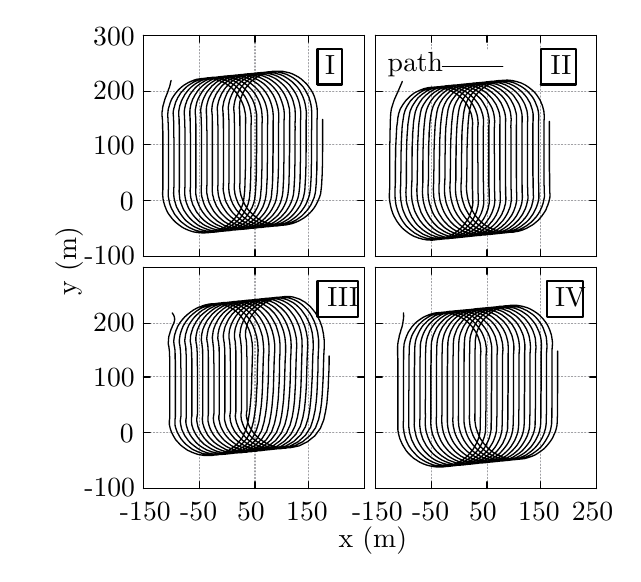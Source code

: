 
\definecolor{ca0a0a4}{RGB}{160,160,164}
\definecolor{cffffff}{RGB}{255,255,255}


\def \globalscale {1.0}
\begin{tikzpicture}[y=0.80pt, x=0.80pt, yscale=-\globalscale, xscale=\globalscale, inner sep=0pt, outer sep=0pt]
\begin{scope}[draw=black,line join=bevel,line cap=rect,even odd rule,line width=0.800pt]
  \begin{scope}[cm={{1.0,0.0,0.0,1.0,(0.0,0.0)}},draw=black,line join=bevel,line cap=rect,line width=0.800pt]
  \end{scope}
  \begin{scope}[cm={{1.008,0.0,0.0,1.008,(0.0,0.0)}},draw=black,line join=bevel,line cap=rect,line width=0.800pt]
  \end{scope}
  \begin{scope}[cm={{1.008,0.0,0.0,1.008,(0.0,0.0)}},draw=ca0a0a4,dash pattern=on 0.40pt off 0.80pt,line join=round,line cap=round,line width=0.400pt]
    \path[draw] (41.5,109.5) -- (140.5,109.5);



  \end{scope}
  \begin{scope}[cm={{1.008,0.0,0.0,1.008,(0.0,0.0)}},draw=black,line join=round,line cap=round,line width=0.480pt]
    \path[draw] (41.5,109.5) -- (44.5,109.5);



    \path[draw] (140.5,109.5) -- (137.5,109.5);



  \end{scope}
  \begin{scope}[cm={{1.008,0.0,0.0,1.008,(0.0,0.0)}},draw=black,line join=bevel,line cap=rect,line width=0.800pt]
  \end{scope}
  \begin{scope}[cm={{1.008,0.0,0.0,1.008,(15.115,113.869)}},draw=black,line join=bevel,line cap=rect,line width=0.800pt]
  \end{scope}
  \begin{scope}[cm={{1.008,0.0,0.0,1.008,(15.115,113.869)}},draw=black,line join=bevel,line cap=rect,line width=0.800pt]
  \end{scope}
  \begin{scope}[cm={{1.008,0.0,0.0,1.008,(15.115,113.869)}},draw=black,line join=bevel,line cap=rect,line width=0.800pt]
  \end{scope}
  \begin{scope}[cm={{1.008,0.0,0.0,1.008,(15.115,113.869)}},draw=black,line join=bevel,line cap=rect,line width=0.800pt]
  \end{scope}
  \begin{scope}[cm={{1.008,0.0,0.0,1.008,(15.115,113.869)}},draw=black,line join=bevel,line cap=rect,line width=0.800pt]
  \end{scope}
  \begin{scope}[cm={{1.008,0.0,0.0,1.008,(15.115,113.869)}},draw=black,line join=bevel,line cap=rect,line width=0.800pt]
    \path[fill=black] (0.0,0.0) node[above right] () {-100};



  \end{scope}
  \begin{scope}[cm={{1.008,0.0,0.0,1.008,(15.115,113.869)}},draw=black,line join=bevel,line cap=rect,line width=0.800pt]
  \end{scope}
  \begin{scope}[cm={{1.008,0.0,0.0,1.008,(0.0,0.0)}},draw=black,line join=bevel,line cap=rect,line width=0.800pt]
  \end{scope}
  \begin{scope}[cm={{1.008,0.0,0.0,1.008,(0.0,0.0)}},draw=ca0a0a4,dash pattern=on 0.40pt off 0.80pt,line join=round,line cap=round,line width=0.400pt]
    \path[draw] (41.5,84.5) -- (140.5,84.5);



  \end{scope}
  \begin{scope}[cm={{1.008,0.0,0.0,1.008,(0.0,0.0)}},draw=black,line join=round,line cap=round,line width=0.480pt]
    \path[draw] (41.5,84.5) -- (44.5,84.5);



    \path[draw] (140.5,84.5) -- (137.5,84.5);



  \end{scope}
  \begin{scope}[cm={{1.008,0.0,0.0,1.008,(0.0,0.0)}},draw=black,line join=bevel,line cap=rect,line width=0.800pt]
  \end{scope}
  \begin{scope}[cm={{1.008,0.0,0.0,1.008,(31.238,89.685)}},draw=black,line join=bevel,line cap=rect,line width=0.800pt]
  \end{scope}
  \begin{scope}[cm={{1.008,0.0,0.0,1.008,(31.238,89.685)}},draw=black,line join=bevel,line cap=rect,line width=0.800pt]
  \end{scope}
  \begin{scope}[cm={{1.008,0.0,0.0,1.008,(31.238,89.685)}},draw=black,line join=bevel,line cap=rect,line width=0.800pt]
  \end{scope}
  \begin{scope}[cm={{1.008,0.0,0.0,1.008,(31.238,89.685)}},draw=black,line join=bevel,line cap=rect,line width=0.800pt]
  \end{scope}
  \begin{scope}[cm={{1.008,0.0,0.0,1.008,(31.238,89.685)}},draw=black,line join=bevel,line cap=rect,line width=0.800pt]
  \end{scope}
  \begin{scope}[cm={{1.008,0.0,0.0,1.008,(31.238,89.685)}},draw=black,line join=bevel,line cap=rect,line width=0.800pt]
    \path[fill=black] (0.0,0.0) node[above right] () {0};



  \end{scope}
  \begin{scope}[cm={{1.008,0.0,0.0,1.008,(31.238,89.685)}},draw=black,line join=bevel,line cap=rect,line width=0.800pt]
  \end{scope}
  \begin{scope}[cm={{1.008,0.0,0.0,1.008,(0.0,0.0)}},draw=black,line join=bevel,line cap=rect,line width=0.800pt]
  \end{scope}
  \begin{scope}[cm={{1.008,0.0,0.0,1.008,(0.0,0.0)}},draw=ca0a0a4,dash pattern=on 0.40pt off 0.80pt,line join=round,line cap=round,line width=0.400pt]
    \path[draw] (41.5,59.5) -- (140.5,59.5);



  \end{scope}
  \begin{scope}[cm={{1.008,0.0,0.0,1.008,(0.0,0.0)}},draw=black,line join=round,line cap=round,line width=0.480pt]
    \path[draw] (41.5,59.5) -- (44.5,59.5);



    \path[draw] (140.5,59.5) -- (137.5,59.5);



  \end{scope}
  \begin{scope}[cm={{1.008,0.0,0.0,1.008,(0.0,0.0)}},draw=black,line join=bevel,line cap=rect,line width=0.800pt]
  \end{scope}
  \begin{scope}[cm={{1.008,0.0,0.0,1.008,(19.146,64.492)}},draw=black,line join=bevel,line cap=rect,line width=0.800pt]
  \end{scope}
  \begin{scope}[cm={{1.008,0.0,0.0,1.008,(19.146,64.492)}},draw=black,line join=bevel,line cap=rect,line width=0.800pt]
  \end{scope}
  \begin{scope}[cm={{1.008,0.0,0.0,1.008,(19.146,64.492)}},draw=black,line join=bevel,line cap=rect,line width=0.800pt]
  \end{scope}
  \begin{scope}[cm={{1.008,0.0,0.0,1.008,(19.146,64.492)}},draw=black,line join=bevel,line cap=rect,line width=0.800pt]
  \end{scope}
  \begin{scope}[cm={{1.008,0.0,0.0,1.008,(19.146,64.492)}},draw=black,line join=bevel,line cap=rect,line width=0.800pt]
  \end{scope}
  \begin{scope}[cm={{1.008,0.0,0.0,1.008,(19.146,64.492)}},draw=black,line join=bevel,line cap=rect,line width=0.800pt]
    \path[fill=black] (0.0,0.0) node[above right] () {100};



  \end{scope}
  \begin{scope}[cm={{1.008,0.0,0.0,1.008,(19.146,64.492)}},draw=black,line join=bevel,line cap=rect,line width=0.800pt]
  \end{scope}
  \begin{scope}[cm={{1.008,0.0,0.0,1.008,(0.0,0.0)}},draw=black,line join=bevel,line cap=rect,line width=0.800pt]
  \end{scope}
  \begin{scope}[cm={{1.008,0.0,0.0,1.008,(0.0,0.0)}},draw=ca0a0a4,dash pattern=on 0.40pt off 0.80pt,line join=round,line cap=round,line width=0.400pt]
    \path[draw] (41.5,35.5) -- (140.5,35.5);



  \end{scope}
  \begin{scope}[cm={{1.008,0.0,0.0,1.008,(0.0,0.0)}},draw=black,line join=round,line cap=round,line width=0.480pt]
    \path[draw] (41.5,35.5) -- (44.5,35.5);



    \path[draw] (140.5,35.5) -- (137.5,35.5);



  \end{scope}
  \begin{scope}[cm={{1.008,0.0,0.0,1.008,(0.0,0.0)}},draw=black,line join=bevel,line cap=rect,line width=0.800pt]
  \end{scope}
  \begin{scope}[cm={{1.008,0.0,0.0,1.008,(19.146,39.3)}},draw=black,line join=bevel,line cap=rect,line width=0.800pt]
  \end{scope}
  \begin{scope}[cm={{1.008,0.0,0.0,1.008,(19.146,39.3)}},draw=black,line join=bevel,line cap=rect,line width=0.800pt]
  \end{scope}
  \begin{scope}[cm={{1.008,0.0,0.0,1.008,(19.146,39.3)}},draw=black,line join=bevel,line cap=rect,line width=0.800pt]
  \end{scope}
  \begin{scope}[cm={{1.008,0.0,0.0,1.008,(19.146,39.3)}},draw=black,line join=bevel,line cap=rect,line width=0.800pt]
  \end{scope}
  \begin{scope}[cm={{1.008,0.0,0.0,1.008,(19.146,39.3)}},draw=black,line join=bevel,line cap=rect,line width=0.800pt]
  \end{scope}
  \begin{scope}[cm={{1.008,0.0,0.0,1.008,(19.146,39.3)}},draw=black,line join=bevel,line cap=rect,line width=0.800pt]
    \path[fill=black] (0.0,0.0) node[above right] () {200};



  \end{scope}
  \begin{scope}[cm={{1.008,0.0,0.0,1.008,(19.146,39.3)}},draw=black,line join=bevel,line cap=rect,line width=0.800pt]
  \end{scope}
  \begin{scope}[cm={{1.008,0.0,0.0,1.008,(0.0,0.0)}},draw=black,line join=bevel,line cap=rect,line width=0.800pt]
  \end{scope}
  \begin{scope}[cm={{1.008,0.0,0.0,1.008,(0.0,0.0)}},draw=ca0a0a4,dash pattern=on 0.40pt off 0.80pt,line join=round,line cap=round,line width=0.400pt]
    \path[draw] (41.5,10.5) -- (140.5,10.5);



  \end{scope}
  \begin{scope}[cm={{1.008,0.0,0.0,1.008,(0.0,0.0)}},draw=black,line join=round,line cap=round,line width=0.480pt]
    \path[draw] (41.5,10.5) -- (44.5,10.5);



    \path[draw] (140.5,10.5) -- (137.5,10.5);



  \end{scope}
  \begin{scope}[cm={{1.008,0.0,0.0,1.008,(0.0,0.0)}},draw=black,line join=bevel,line cap=rect,line width=0.800pt]
  \end{scope}
  \begin{scope}[cm={{1.008,0.0,0.0,1.008,(19.146,15.115)}},draw=black,line join=bevel,line cap=rect,line width=0.800pt]
  \end{scope}
  \begin{scope}[cm={{1.008,0.0,0.0,1.008,(19.146,15.115)}},draw=black,line join=bevel,line cap=rect,line width=0.800pt]
  \end{scope}
  \begin{scope}[cm={{1.008,0.0,0.0,1.008,(19.146,15.115)}},draw=black,line join=bevel,line cap=rect,line width=0.800pt]
  \end{scope}
  \begin{scope}[cm={{1.008,0.0,0.0,1.008,(19.146,15.115)}},draw=black,line join=bevel,line cap=rect,line width=0.800pt]
  \end{scope}
  \begin{scope}[cm={{1.008,0.0,0.0,1.008,(19.146,15.115)}},draw=black,line join=bevel,line cap=rect,line width=0.800pt]
  \end{scope}
  \begin{scope}[cm={{1.008,0.0,0.0,1.008,(19.146,15.115)}},draw=black,line join=bevel,line cap=rect,line width=0.800pt]
    \path[fill=black] (0.0,0.0) node[above right] () {300};



  \end{scope}
  \begin{scope}[cm={{1.008,0.0,0.0,1.008,(19.146,15.115)}},draw=black,line join=bevel,line cap=rect,line width=0.800pt]
  \end{scope}
  \begin{scope}[cm={{1.008,0.0,0.0,1.008,(0.0,0.0)}},draw=black,line join=bevel,line cap=rect,line width=0.800pt]
  \end{scope}
  \begin{scope}[cm={{1.008,0.0,0.0,1.008,(0.0,0.0)}},draw=ca0a0a4,dash pattern=on 0.40pt off 0.80pt,line join=round,line cap=round,line width=0.400pt]
    \path[draw] (41.5,109.5) -- (41.5,10.5);



  \end{scope}
  \begin{scope}[cm={{1.008,0.0,0.0,1.008,(0.0,0.0)}},draw=black,line join=round,line cap=round,line width=0.480pt]
    \path[draw] (41.5,109.5) -- (41.5,106.5);



    \path[draw] (41.5,10.5) -- (41.5,13.5);



  \end{scope}
  \begin{scope}[cm={{1.008,0.0,0.0,1.008,(0.0,0.0)}},draw=black,line join=bevel,line cap=rect,line width=0.800pt]
  \end{scope}
  \begin{scope}[cm={{1.008,0.0,0.0,1.008,(42.323,125.962)}},draw=black,line join=bevel,line cap=rect,line width=0.800pt]
  \end{scope}
  \begin{scope}[cm={{1.008,0.0,0.0,1.008,(42.323,125.962)}},draw=black,line join=bevel,line cap=rect,line width=0.800pt]
  \end{scope}
  \begin{scope}[cm={{1.008,0.0,0.0,1.008,(42.323,125.962)}},draw=black,line join=bevel,line cap=rect,line width=0.800pt]
  \end{scope}
  \begin{scope}[cm={{1.008,0.0,0.0,1.008,(42.323,125.962)}},draw=black,line join=bevel,line cap=rect,line width=0.800pt]
  \end{scope}
  \begin{scope}[cm={{1.008,0.0,0.0,1.008,(42.323,125.962)}},draw=black,line join=bevel,line cap=rect,line width=0.800pt]
  \end{scope}
  \begin{scope}[cm={{1.008,0.0,0.0,1.008,(42.323,125.962)}},draw=black,line join=bevel,line cap=rect,line width=0.800pt]
  \end{scope}
  \begin{scope}[cm={{1.008,0.0,0.0,1.008,(0.0,0.0)}},draw=black,line join=bevel,line cap=rect,line width=0.800pt]
  \end{scope}
  \begin{scope}[cm={{1.008,0.0,0.0,1.008,(0.0,0.0)}},draw=ca0a0a4,dash pattern=on 0.40pt off 0.80pt,line join=round,line cap=round,line width=0.400pt]
    \path[draw] (66.5,109.5) -- (66.5,10.5);



  \end{scope}
  \begin{scope}[cm={{1.008,0.0,0.0,1.008,(0.0,0.0)}},draw=black,line join=round,line cap=round,line width=0.480pt]
    \path[draw] (66.5,109.5) -- (66.5,106.5);



    \path[draw] (66.5,10.5) -- (66.5,13.5);



  \end{scope}
  \begin{scope}[cm={{1.008,0.0,0.0,1.008,(0.0,0.0)}},draw=black,line join=bevel,line cap=rect,line width=0.800pt]
  \end{scope}
  \begin{scope}[cm={{1.008,0.0,0.0,1.008,(66.508,125.962)}},draw=black,line join=bevel,line cap=rect,line width=0.800pt]
  \end{scope}
  \begin{scope}[cm={{1.008,0.0,0.0,1.008,(66.508,125.962)}},draw=black,line join=bevel,line cap=rect,line width=0.800pt]
  \end{scope}
  \begin{scope}[cm={{1.008,0.0,0.0,1.008,(66.508,125.962)}},draw=black,line join=bevel,line cap=rect,line width=0.800pt]
  \end{scope}
  \begin{scope}[cm={{1.008,0.0,0.0,1.008,(66.508,125.962)}},draw=black,line join=bevel,line cap=rect,line width=0.800pt]
  \end{scope}
  \begin{scope}[cm={{1.008,0.0,0.0,1.008,(66.508,125.962)}},draw=black,line join=bevel,line cap=rect,line width=0.800pt]
  \end{scope}
  \begin{scope}[cm={{1.008,0.0,0.0,1.008,(66.508,125.962)}},draw=black,line join=bevel,line cap=rect,line width=0.800pt]
  \end{scope}
  \begin{scope}[cm={{1.008,0.0,0.0,1.008,(0.0,0.0)}},draw=black,line join=bevel,line cap=rect,line width=0.800pt]
  \end{scope}
  \begin{scope}[cm={{1.008,0.0,0.0,1.008,(0.0,0.0)}},draw=ca0a0a4,dash pattern=on 0.40pt off 0.80pt,line join=round,line cap=round,line width=0.400pt]
    \path[draw] (91.5,109.5) -- (91.5,10.5);



  \end{scope}
  \begin{scope}[cm={{1.008,0.0,0.0,1.008,(0.0,0.0)}},draw=black,line join=round,line cap=round,line width=0.480pt]
    \path[draw] (91.5,109.5) -- (91.5,106.5);



    \path[draw] (91.5,10.5) -- (91.5,13.5);



  \end{scope}
  \begin{scope}[cm={{1.008,0.0,0.0,1.008,(0.0,0.0)}},draw=black,line join=bevel,line cap=rect,line width=0.800pt]
  \end{scope}
  \begin{scope}[cm={{1.008,0.0,0.0,1.008,(91.7,125.962)}},draw=black,line join=bevel,line cap=rect,line width=0.800pt]
  \end{scope}
  \begin{scope}[cm={{1.008,0.0,0.0,1.008,(91.7,125.962)}},draw=black,line join=bevel,line cap=rect,line width=0.800pt]
  \end{scope}
  \begin{scope}[cm={{1.008,0.0,0.0,1.008,(91.7,125.962)}},draw=black,line join=bevel,line cap=rect,line width=0.800pt]
  \end{scope}
  \begin{scope}[cm={{1.008,0.0,0.0,1.008,(91.7,125.962)}},draw=black,line join=bevel,line cap=rect,line width=0.800pt]
  \end{scope}
  \begin{scope}[cm={{1.008,0.0,0.0,1.008,(91.7,125.962)}},draw=black,line join=bevel,line cap=rect,line width=0.800pt]
  \end{scope}
  \begin{scope}[cm={{1.008,0.0,0.0,1.008,(91.7,125.962)}},draw=black,line join=bevel,line cap=rect,line width=0.800pt]
  \end{scope}
  \begin{scope}[cm={{1.008,0.0,0.0,1.008,(0.0,0.0)}},draw=black,line join=bevel,line cap=rect,line width=0.800pt]
  \end{scope}
  \begin{scope}[cm={{1.008,0.0,0.0,1.008,(0.0,0.0)}},draw=ca0a0a4,dash pattern=on 0.40pt off 0.80pt,line join=round,line cap=round,line width=0.400pt]
    \path[draw] (115.5,109.5) -- (115.5,10.5);



  \end{scope}
  \begin{scope}[cm={{1.008,0.0,0.0,1.008,(0.0,0.0)}},draw=black,line join=round,line cap=round,line width=0.480pt]
    \path[draw] (115.5,109.5) -- (115.5,106.5);



    \path[draw] (115.5,10.5) -- (115.5,13.5);



  \end{scope}
  \begin{scope}[cm={{1.008,0.0,0.0,1.008,(0.0,0.0)}},draw=black,line join=bevel,line cap=rect,line width=0.800pt]
  \end{scope}
  \begin{scope}[cm={{1.008,0.0,0.0,1.008,(116.892,125.962)}},draw=black,line join=bevel,line cap=rect,line width=0.800pt]
  \end{scope}
  \begin{scope}[cm={{1.008,0.0,0.0,1.008,(116.892,125.962)}},draw=black,line join=bevel,line cap=rect,line width=0.800pt]
  \end{scope}
  \begin{scope}[cm={{1.008,0.0,0.0,1.008,(116.892,125.962)}},draw=black,line join=bevel,line cap=rect,line width=0.800pt]
  \end{scope}
  \begin{scope}[cm={{1.008,0.0,0.0,1.008,(116.892,125.962)}},draw=black,line join=bevel,line cap=rect,line width=0.800pt]
  \end{scope}
  \begin{scope}[cm={{1.008,0.0,0.0,1.008,(116.892,125.962)}},draw=black,line join=bevel,line cap=rect,line width=0.800pt]
  \end{scope}
  \begin{scope}[cm={{1.008,0.0,0.0,1.008,(116.892,125.962)}},draw=black,line join=bevel,line cap=rect,line width=0.800pt]
  \end{scope}
  \begin{scope}[cm={{1.008,0.0,0.0,1.008,(0.0,0.0)}},draw=black,line join=bevel,line cap=rect,line width=0.800pt]
  \end{scope}
  \begin{scope}[cm={{1.008,0.0,0.0,1.008,(0.0,0.0)}},draw=ca0a0a4,dash pattern=on 0.40pt off 0.80pt,line join=round,line cap=round,line width=0.400pt]
    \path[draw] (140.5,109.5) -- (140.5,10.5);



  \end{scope}
  \begin{scope}[cm={{1.008,0.0,0.0,1.008,(0.0,0.0)}},draw=black,line join=round,line cap=round,line width=0.480pt]
    \path[draw] (140.5,109.5) -- (140.5,106.5);



    \path[draw] (140.5,10.5) -- (140.5,13.5);



  \end{scope}
  \begin{scope}[cm={{1.008,0.0,0.0,1.008,(0.0,0.0)}},draw=black,line join=bevel,line cap=rect,line width=0.800pt]
  \end{scope}
  \begin{scope}[cm={{1.008,0.0,0.0,1.008,(141.077,125.962)}},draw=black,line join=bevel,line cap=rect,line width=0.800pt]
  \end{scope}
  \begin{scope}[cm={{1.008,0.0,0.0,1.008,(141.077,125.962)}},draw=black,line join=bevel,line cap=rect,line width=0.800pt]
  \end{scope}
  \begin{scope}[cm={{1.008,0.0,0.0,1.008,(141.077,125.962)}},draw=black,line join=bevel,line cap=rect,line width=0.800pt]
  \end{scope}
  \begin{scope}[cm={{1.008,0.0,0.0,1.008,(141.077,125.962)}},draw=black,line join=bevel,line cap=rect,line width=0.800pt]
  \end{scope}
  \begin{scope}[cm={{1.008,0.0,0.0,1.008,(141.077,125.962)}},draw=black,line join=bevel,line cap=rect,line width=0.800pt]
  \end{scope}
  \begin{scope}[cm={{1.008,0.0,0.0,1.008,(141.077,125.962)}},draw=black,line join=bevel,line cap=rect,line width=0.800pt]
  \end{scope}
  \begin{scope}[cm={{1.008,0.0,0.0,1.008,(0.0,0.0)}},draw=black,line join=bevel,line cap=rect,line width=0.800pt]
  \end{scope}
  \begin{scope}[cm={{1.008,0.0,0.0,1.008,(0.0,0.0)}},draw=black,line join=round,line cap=round,line width=0.480pt]
    \path[draw] (41.5,10.5) -- (41.5,109.5) -- (140.5,109.5) -- (140.5,10.5) -- (41.5,10.5);



  \end{scope}
  \begin{scope}[cm={{1.008,0.0,0.0,1.008,(0.0,0.0)}},draw=black,line join=bevel,line cap=rect,line width=0.800pt]
  \end{scope}
  \begin{scope}[cm={{1.008,0.0,0.0,1.008,(0.0,0.0)}},draw=black,line join=bevel,line cap=rect,line width=0.800pt]
  \end{scope}
  \begin{scope}[cm={{1.008,0.0,0.0,1.008,(0.0,0.0)}},fill=cffffff]
    \path[fill,rounded corners=0.0cm] (119.0,16.0) rectangle (130.0,32.0);



  \end{scope}
  \begin{scope}[cm={{1.008,0.0,0.0,1.008,(0.0,0.0)}},draw=black,line join=bevel,line cap=rect,line width=0.800pt]
  \end{scope}
  \begin{scope}[cm={{1.008,0.0,0.0,1.008,(0.0,0.0)}},draw=black,line join=bevel,line cap=rect,line width=0.800pt]
  \end{scope}
  \begin{scope}[cm={{1.008,0.0,0.0,1.008,(0.0,0.0)}},draw=black,line join=round,line cap=round,line width=0.800pt]
    \path[draw] (119.5,32.5) -- (119.5,16.5) -- (130.5,16.5) -- (130.5,32.5) -- (119.5,32.5);



  \end{scope}
  \begin{scope}[cm={{1.008,0.0,0.0,1.008,(0.0,0.0)}},draw=black,line join=bevel,line cap=rect,line width=0.800pt]
  \end{scope}
  \begin{scope}[cm={{1.008,0.0,0.0,1.008,(123.946,28.215)}},draw=black,line join=bevel,line cap=rect,line width=0.800pt]
  \end{scope}
  \begin{scope}[cm={{1.008,0.0,0.0,1.008,(123.946,28.215)}},draw=black,line join=bevel,line cap=rect,line width=0.800pt]
  \end{scope}
  \begin{scope}[cm={{1.008,0.0,0.0,1.008,(123.946,28.215)}},draw=black,line join=bevel,line cap=rect,line width=0.800pt]
  \end{scope}
  \begin{scope}[cm={{1.008,0.0,0.0,1.008,(123.946,28.215)}},draw=black,line join=bevel,line cap=rect,line width=0.800pt]
  \end{scope}
  \begin{scope}[cm={{1.008,0.0,0.0,1.008,(123.946,28.215)}},draw=black,line join=bevel,line cap=rect,line width=0.800pt]
  \end{scope}
  \begin{scope}[cm={{1.008,0.0,0.0,1.008,(123.946,28.215)}},draw=black,line join=bevel,line cap=rect,line width=0.800pt]
    \path[fill=black] (0.0,0.0) node[above right] () {I};



  \end{scope}
  \begin{scope}[cm={{1.008,0.0,0.0,1.008,(123.946,28.215)}},draw=black,line join=bevel,line cap=rect,line width=0.800pt]
  \end{scope}
  \begin{scope}[cm={{0.0,-1.008,1.008,0.0,(5.038,127.977)}},draw=black,line join=bevel,line cap=rect,line width=0.800pt]
  \end{scope}
  \begin{scope}[cm={{0.0,-1.008,1.008,0.0,(5.038,127.977)}},draw=black,line join=bevel,line cap=rect,line width=0.800pt]
  \end{scope}
  \begin{scope}[cm={{0.0,-1.008,1.008,0.0,(5.038,127.977)}},draw=black,line join=bevel,line cap=rect,line width=0.800pt]
  \end{scope}
  \begin{scope}[cm={{0.0,-1.008,1.008,0.0,(5.038,127.977)}},draw=black,line join=bevel,line cap=rect,line width=0.800pt]
  \end{scope}
  \begin{scope}[cm={{0.0,-1.008,1.008,0.0,(5.038,127.977)}},draw=black,line join=bevel,line cap=rect,line width=0.800pt]
  \end{scope}
  \begin{scope}[cm={{0.0,-1.008,1.008,0.0,(2.038,127.977)}},draw=black,line join=bevel,line cap=rect,line width=0.800pt]
    \path[fill=black] (0.0,0.0) node[above right] () {\rotatebox{90}{y (m)}};



  \end{scope}
  \begin{scope}[cm={{0.0,-1.008,1.008,0.0,(5.038,127.977)}},draw=black,line join=bevel,line cap=rect,line width=0.800pt]
  \end{scope}
  \begin{scope}[cm={{1.008,0.0,0.0,1.008,(0.0,0.0)}},draw=black,line join=bevel,line cap=rect,line width=0.800pt]
  \end{scope}
  \begin{scope}[cm={{1.008,0.0,0.0,1.008,(0.0,0.0)}},draw=black,line join=bevel,line cap=rect,line width=0.800pt]
  \end{scope}
  \begin{scope}[cm={{1.008,0.0,0.0,1.008,(0.0,0.0)}},draw=black,line join=bevel,line cap=rect,line width=0.800pt]
  \end{scope}
  \begin{scope}[cm={{1.008,0.0,0.0,1.008,(0.0,0.0)}},draw=black,line join=round,line cap=round,line width=0.480pt]
    \path[draw] (53.9,30.7) -- (53.9,30.7) -- (53.6,31.8) -- (53.4,32.8) -- (53.1,33.8) -- (52.7,34.8) -- (52.4,35.8) -- (52.0,36.8) -- (51.6,37.8) -- (51.2,38.8) -- (50.9,39.8) -- (50.6,40.9) -- (50.3,41.9) -- (50.1,42.9) -- (50.0,44.0) -- (49.8,45.0) -- (49.8,46.1) -- (49.9,47.1) -- (50.0,48.1) -- (50.0,49.2) -- (50.1,50.2) -- (50.1,51.3) -- (50.1,52.3) -- (50.2,53.4) -- (50.2,54.5) -- (50.2,55.5) -- (50.2,56.6) -- (50.2,57.6) -- (50.2,58.7) -- (50.2,59.7) -- (50.2,60.8) -- (50.2,61.8) -- (50.2,62.9) -- (50.2,63.9) -- (50.2,65.0) -- (50.2,66.0) -- (50.2,67.1) -- (50.2,68.1) -- (50.2,69.2) -- (50.2,70.2) -- (50.2,71.3) -- (50.2,72.3) -- (50.2,73.4) -- (50.2,74.4) -- (50.2,75.5) -- (50.2,76.5) -- (50.2,77.6) -- (50.2,78.6) -- (50.2,79.7) -- (50.1,80.7) -- (50.1,81.8) -- (50.2,82.8) -- (50.3,83.9) -- (50.5,84.9) -- (50.8,85.9) -- (51.1,86.9) -- (51.5,87.9) -- (51.9,88.9) -- (52.4,89.9) -- (53.0,90.8) -- (53.7,91.7) -- (54.4,92.6) -- (55.1,93.4) -- (55.9,94.2) -- (56.8,94.9) -- (57.7,95.6) -- (58.7,96.3) -- (59.7,96.9) -- (60.8,97.4) -- (62.0,97.9) -- (63.2,98.3) -- (64.4,98.6) -- (65.7,98.8) -- (67.0,98.9) -- (68.3,99.0) -- (69.7,98.9) -- (71.1,98.8) -- (72.5,98.5) -- (73.9,98.1) -- (75.3,97.6) -- (76.6,97.0) -- (78.0,96.3) -- (79.3,95.4) -- (80.5,94.4) -- (81.7,93.3) -- (82.8,92.0) -- (83.8,90.7) -- (84.6,89.2) -- (85.4,87.7) -- (86.0,86.1) -- (86.4,84.4) -- (86.6,82.7) -- (86.8,80.9) -- (86.9,79.2) -- (87.0,77.4) -- (87.0,75.7) -- (87.1,73.9) -- (87.1,72.2) -- (87.2,70.4) -- (87.2,68.7) -- (87.2,66.9) -- (87.2,65.2) -- (87.2,63.4) -- (87.2,61.7) -- (87.2,59.9) -- (87.2,58.2) -- (87.2,56.4) -- (87.2,54.7) -- (87.2,52.9) -- (87.2,51.2) -- (87.3,49.4) -- (87.3,47.7) -- (87.2,45.9) -- (86.9,44.2) -- (86.5,42.5) -- (85.9,40.9) -- (85.2,39.3) -- (84.3,37.9) -- (83.4,36.5) -- (82.3,35.2) -- (81.2,34.1) -- (79.9,33.1) -- (78.6,32.2) -- (77.3,31.5) -- (75.9,30.9) -- (74.5,30.4) -- (73.1,30.0) -- (71.7,29.8) -- (70.3,29.7) -- (69.0,29.7) -- (67.6,29.8) -- (66.3,30.0) -- (65.1,30.2) -- (63.9,30.6) -- (62.7,31.1) -- (61.6,31.6) -- (60.6,32.2) -- (59.6,32.8) -- (58.7,33.5) -- (57.8,34.3) -- (57.0,35.1) -- (56.3,35.9) -- (55.6,36.8) -- (55.0,37.7) -- (54.4,38.6) -- (53.9,39.6) -- (53.5,40.6) -- (53.2,41.6) -- (52.9,42.6) -- (52.6,43.6) -- (52.5,44.7) -- (52.4,45.7) -- (52.4,46.8) -- (52.5,47.8) -- (52.5,48.9) -- (52.6,49.9) -- (52.6,51.0) -- (52.6,52.0) -- (52.7,53.1) -- (52.7,54.1) -- (52.7,55.2) -- (52.7,56.2) -- (52.7,57.3) -- (52.7,58.3) -- (52.7,59.4) -- (52.7,60.4) -- (52.7,61.5) -- (52.7,62.5) -- (52.7,63.6) -- (52.7,64.6) -- (52.7,65.7) -- (52.7,66.7) -- (52.7,67.8) -- (52.7,68.8) -- (52.7,69.9) -- (52.7,70.9) -- (52.7,72.0) -- (52.7,73.0) -- (52.7,74.1) -- (52.7,75.1) -- (52.7,76.2) -- (52.7,77.2) -- (52.7,78.3) -- (52.7,79.3) -- (52.6,80.4) -- (52.6,81.4) -- (52.6,82.5) -- (52.8,83.5) -- (53.0,84.6) -- (53.2,85.6) -- (53.5,86.6) -- (53.9,87.6) -- (54.4,88.6) -- (54.9,89.5) -- (55.4,90.5) -- (56.1,91.4) -- (56.8,92.2) -- (57.5,93.1) -- (58.3,93.9) -- (59.2,94.6) -- (60.1,95.3) -- (61.1,96.0) -- (62.1,96.6) -- (63.2,97.1) -- (64.3,97.6) -- (65.5,98.0) -- (66.7,98.3) -- (68.0,98.5) -- (69.3,98.7) -- (70.7,98.8) -- (72.0,98.7) -- (73.4,98.6) -- (74.8,98.3) -- (76.2,97.9) -- (77.6,97.4) -- (79.0,96.8) -- (80.3,96.1) -- (81.6,95.2) -- (82.9,94.2) -- (84.1,93.1) -- (85.2,91.9) -- (86.1,90.6) -- (87.0,89.1) -- (87.8,87.6) -- (88.4,86.0) -- (88.8,84.3) -- (89.1,82.6) -- (89.2,80.8) -- (89.4,79.1) -- (89.4,77.3) -- (89.5,75.6) -- (89.6,73.8) -- (89.6,72.1) -- (89.6,70.3) -- (89.7,68.6) -- (89.7,66.8) -- (89.7,65.1) -- (89.7,63.3) -- (89.7,61.6) -- (89.7,59.8) -- (89.7,58.1) -- (89.7,56.3) -- (89.7,54.6) -- (89.7,52.8) -- (89.7,51.1) -- (89.8,49.3) -- (89.8,47.6) -- (89.7,45.8) -- (89.4,44.1) -- (89.0,42.4) -- (88.4,40.8) -- (87.7,39.2) -- (86.9,37.7) -- (85.9,36.4) -- (84.9,35.1) -- (83.7,34.0) -- (82.5,32.9) -- (81.2,32.1) -- (79.9,31.3) -- (78.5,30.7) -- (77.1,30.2) -- (75.7,29.8) -- (74.3,29.6) -- (72.9,29.4) -- (71.5,29.4) -- (70.2,29.5) -- (68.9,29.7) -- (67.7,30.0) -- (66.5,30.3) -- (65.3,30.8) -- (64.2,31.3) -- (63.2,31.9) -- (62.2,32.5) -- (61.2,33.2) -- (60.4,33.9) -- (59.6,34.7) -- (58.8,35.6) -- (58.1,36.4) -- (57.5,37.4) -- (56.9,38.3) -- (56.5,39.2) -- (56.0,40.2) -- (55.7,41.2) -- (55.4,42.3) -- (55.1,43.3) -- (54.9,44.3) -- (54.8,45.4) -- (54.9,46.4) -- (55.0,47.5) -- (55.0,48.5) -- (55.1,49.6) -- (55.1,50.6) -- (55.1,51.7) -- (55.1,52.7) -- (55.1,53.8) -- (55.1,54.8) -- (55.1,55.9) -- (55.2,56.9) -- (55.2,58.0) -- (55.2,59.0) -- (55.2,60.1) -- (55.2,61.1) -- (55.2,62.2) -- (55.2,63.2) -- (55.2,64.3) -- (55.2,65.3) -- (55.2,66.4) -- (55.2,67.4) -- (55.2,68.5) -- (55.2,69.5) -- (55.2,70.6) -- (55.2,71.6) -- (55.2,72.7) -- (55.2,73.7) -- (55.2,74.8) -- (55.2,75.8) -- (55.2,76.9) -- (55.2,77.9) -- (55.1,79.0) -- (55.1,80.0) -- (55.0,81.1) -- (55.1,82.1) -- (55.2,83.2) -- (55.4,84.2) -- (55.7,85.3) -- (56.0,86.3) -- (56.3,87.3) -- (56.8,88.2) -- (57.3,89.2) -- (57.9,90.1) -- (58.5,91.0) -- (59.2,91.9) -- (59.9,92.8) -- (60.7,93.6) -- (61.6,94.3) -- (62.5,95.0) -- (63.5,95.7) -- (64.5,96.3) -- (65.6,96.8) -- (66.7,97.3) -- (67.9,97.7) -- (69.1,98.0) -- (70.4,98.3) -- (71.7,98.4) -- (73.0,98.5) -- (74.4,98.5) -- (75.8,98.3) -- (77.2,98.1) -- (78.6,97.7) -- (80.0,97.2) -- (81.3,96.6) -- (82.7,95.9) -- (84.0,95.1) -- (85.2,94.1) -- (86.4,93.0) -- (87.5,91.8) -- (88.5,90.4) -- (89.4,89.0) -- (90.2,87.5) -- (90.8,85.9) -- (91.3,84.2) -- (91.5,82.5) -- (91.7,80.7) -- (91.8,79.0) -- (91.9,77.2) -- (92.0,75.5) -- (92.0,73.7) -- (92.1,72.0) -- (92.1,70.2) -- (92.1,68.5) -- (92.1,66.7) -- (92.1,65.0) -- (92.2,63.2) -- (92.2,61.5) -- (92.2,59.7) -- (92.2,58.0) -- (92.2,56.2) -- (92.2,54.5) -- (92.2,52.7) -- (92.2,51.0) -- (92.2,49.2) -- (92.3,47.5) -- (92.2,45.7) -- (91.9,44.0) -- (91.5,42.3) -- (91.0,40.7) -- (90.3,39.1) -- (89.4,37.6) -- (88.5,36.2) -- (87.4,35.0) -- (86.3,33.8) -- (85.1,32.8) -- (83.8,31.9) -- (82.4,31.1) -- (81.1,30.5) -- (79.7,30.0) -- (78.3,29.6) -- (76.9,29.3) -- (75.5,29.2) -- (74.1,29.2) -- (72.8,29.2) -- (71.5,29.4) -- (70.2,29.7) -- (69.0,30.0) -- (67.9,30.5) -- (66.8,31.0) -- (65.7,31.6) -- (64.7,32.2) -- (63.8,32.9) -- (62.9,33.6) -- (62.1,34.4) -- (61.3,35.3) -- (60.7,36.1) -- (60.0,37.0) -- (59.5,38.0) -- (59.0,38.9) -- (58.5,39.9) -- (58.2,40.9) -- (57.8,41.9) -- (57.6,42.9) -- (57.4,44.0) -- (57.3,45.0) -- (57.3,46.1) -- (57.4,47.1) -- (57.5,48.2) -- (57.5,49.2) -- (57.5,50.3) -- (57.6,51.3) -- (57.6,52.4) -- (57.6,53.4) -- (57.6,54.5) -- (57.6,55.5) -- (57.6,56.6) -- (57.6,57.6) -- (57.6,58.7) -- (57.6,59.7) -- (57.6,60.8) -- (57.6,61.8) -- (57.6,62.9) -- (57.6,63.9) -- (57.6,65.0) -- (57.6,66.0) -- (57.6,67.1) -- (57.6,68.1) -- (57.6,69.2) -- (57.6,70.2) -- (57.6,71.3) -- (57.6,72.3) -- (57.6,73.4) -- (57.6,74.5) -- (57.6,75.5) -- (57.6,76.6) -- (57.6,77.6) -- (57.6,78.7) -- (57.5,79.7) -- (57.5,80.8) -- (57.6,81.8) -- (57.7,82.8) -- (57.8,83.9) -- (58.1,84.9) -- (58.4,85.9) -- (58.8,86.9) -- (59.2,87.9) -- (59.7,88.9) -- (60.3,89.8) -- (60.9,90.7) -- (61.6,91.6) -- (62.3,92.4) -- (63.1,93.2) -- (64.0,94.0) -- (64.9,94.7) -- (65.8,95.4) -- (66.9,96.0) -- (67.9,96.5) -- (69.1,97.0) -- (70.2,97.4) -- (71.5,97.8) -- (72.7,98.0) -- (74.0,98.2) -- (75.4,98.3) -- (76.7,98.2) -- (78.1,98.1) -- (79.5,97.9) -- (80.9,97.5) -- (82.3,97.0) -- (83.7,96.5) -- (85.0,95.7) -- (86.3,94.9) -- (87.6,93.9) -- (88.8,92.9) -- (89.9,91.6) -- (90.9,90.3) -- (91.8,88.9) -- (92.6,87.4) -- (93.2,85.8) -- (93.7,84.1) -- (94.0,82.4) -- (94.1,80.7) -- (94.3,78.9) -- (94.4,77.2) -- (94.4,75.4) -- (94.5,73.7) -- (94.5,71.9) -- (94.6,70.2) -- (94.6,68.4) -- (94.6,66.7) -- (94.6,64.9) -- (94.6,63.1) -- (94.6,61.4) -- (94.6,59.6) -- (94.6,57.9) -- (94.6,56.1) -- (94.6,54.4) -- (94.6,52.6) -- (94.6,50.9) -- (94.7,49.1) -- (94.7,47.4) -- (94.6,45.6) -- (94.4,43.9) -- (94.0,42.2) -- (93.5,40.6) -- (92.8,39.0) -- (92.0,37.5) -- (91.1,36.1) -- (90.0,34.8) -- (88.9,33.7) -- (87.7,32.6) -- (86.4,31.7) -- (85.0,30.9) -- (83.7,30.3) -- (82.3,29.8) -- (80.9,29.4) -- (79.5,29.1) -- (78.1,29.0) -- (76.7,28.9) -- (75.4,29.0) -- (74.1,29.2) -- (72.8,29.4) -- (71.6,29.8) -- (70.4,30.2) -- (69.3,30.7) -- (68.3,31.3) -- (67.3,31.9) -- (66.3,32.6) -- (65.4,33.3) -- (64.6,34.1) -- (63.9,34.9) -- (63.2,35.8) -- (62.5,36.7) -- (62.0,37.6) -- (61.5,38.6) -- (61.0,39.6) -- (60.7,40.6) -- (60.3,41.6) -- (60.1,42.6) -- (59.9,43.6) -- (59.8,44.7) -- (59.8,45.7) -- (59.9,46.8) -- (59.9,47.8) -- (60.0,48.9) -- (60.0,49.9) -- (60.0,51.0) -- (60.1,52.0) -- (60.1,53.1) -- (60.1,54.1) -- (60.1,55.2) -- (60.1,56.2) -- (60.1,57.3) -- (60.1,58.3) -- (60.1,59.4) -- (60.1,60.4) -- (60.1,61.5) -- (60.1,62.6) -- (60.1,63.6) -- (60.1,64.7) -- (60.1,65.7) -- (60.1,66.8) -- (60.1,67.8) -- (60.1,68.9) -- (60.1,69.9) -- (60.1,71.0) -- (60.1,72.0) -- (60.1,73.1) -- (60.1,74.1) -- (60.1,75.2) -- (60.1,76.2) -- (60.1,77.3) -- (60.1,78.3) -- (60.0,79.4) -- (60.0,80.4) -- (60.0,81.5) -- (60.1,82.5) -- (60.3,83.6) -- (60.5,84.6) -- (60.8,85.6) -- (61.2,86.6) -- (61.6,87.6) -- (62.1,88.5) -- (62.7,89.5) -- (63.3,90.4) -- (64.0,91.3) -- (64.7,92.1) -- (65.5,92.9) -- (66.3,93.7) -- (67.3,94.4) -- (68.2,95.1) -- (69.2,95.7) -- (70.3,96.2) -- (71.4,96.7) -- (72.6,97.1) -- (73.8,97.5) -- (75.1,97.7) -- (76.4,97.9) -- (77.7,98.0) -- (79.1,98.0) -- (80.4,97.9) -- (81.8,97.6) -- (83.2,97.3) -- (84.6,96.8) -- (86.0,96.3) -- (87.4,95.6) -- (88.7,94.7) -- (90.0,93.8) -- (91.2,92.7) -- (92.3,91.5) -- (93.3,90.2) -- (94.2,88.8) -- (95.0,87.3) -- (95.6,85.7) -- (96.1,84.0) -- (96.4,82.3) -- (96.6,80.6) -- (96.7,78.8) -- (96.8,77.1) -- (96.9,75.3) -- (97.0,73.6) -- (97.0,71.8) -- (97.0,70.1) -- (97.0,68.3) -- (97.1,66.6) -- (97.1,64.8) -- (97.1,63.1) -- (97.1,61.3) -- (97.1,59.6) -- (97.1,57.8) -- (97.1,56.1) -- (97.1,54.3) -- (97.1,52.5) -- (97.1,50.8) -- (97.2,49.0) -- (97.2,47.3) -- (97.1,45.5) -- (96.9,43.8) -- (96.5,42.1) -- (96.0,40.5) -- (95.3,38.9) -- (94.5,37.4) -- (93.6,36.0) -- (92.6,34.7) -- (91.4,33.5) -- (90.2,32.5) -- (89.0,31.5) -- (87.6,30.7) -- (86.3,30.1) -- (84.9,29.6) -- (83.5,29.2) -- (82.1,28.9) -- (80.7,28.7) -- (79.3,28.7) -- (78.0,28.7) -- (76.7,28.9) -- (75.4,29.1) -- (74.2,29.5) -- (73.0,29.9) -- (71.9,30.4) -- (70.8,31.0) -- (69.8,31.6) -- (68.9,32.3) -- (68.0,33.0) -- (67.2,33.8) -- (66.4,34.6) -- (65.7,35.5) -- (65.1,36.4) -- (64.5,37.3) -- (64.0,38.3) -- (63.5,39.2) -- (63.2,40.2) -- (62.8,41.2) -- (62.6,42.3) -- (62.4,43.3) -- (62.3,44.4) -- (62.3,45.4) -- (62.3,46.4) -- (62.4,47.5) -- (62.4,48.5) -- (62.5,49.6) -- (62.5,50.7) -- (62.5,51.7) -- (62.5,52.8) -- (62.5,53.8) -- (62.6,54.9) -- (62.6,55.9) -- (62.6,57.0) -- (62.6,58.0) -- (62.6,59.1) -- (62.6,60.1) -- (62.6,61.2) -- (62.6,62.2) -- (62.6,63.3) -- (62.6,64.3) -- (62.6,65.4) -- (62.6,66.4) -- (62.6,67.5) -- (62.6,68.5) -- (62.6,69.6) -- (62.6,70.6) -- (62.6,71.7) -- (62.6,72.7) -- (62.6,73.8) -- (62.6,74.8) -- (62.6,75.9) -- (62.6,76.9) -- (62.6,78.0) -- (62.5,79.0) -- (62.4,80.1) -- (62.5,81.1) -- (62.6,82.2) -- (62.7,83.2) -- (63.0,84.2) -- (63.3,85.3) -- (63.6,86.3) -- (64.1,87.2) -- (64.6,88.2) -- (65.1,89.2) -- (65.7,90.1) -- (66.4,90.9) -- (67.1,91.8) -- (67.9,92.6) -- (68.7,93.4) -- (69.6,94.1) -- (70.6,94.8) -- (71.6,95.4) -- (72.7,95.9) -- (73.8,96.4) -- (75.0,96.9) -- (76.2,97.2) -- (77.4,97.5) -- (78.7,97.7) -- (80.1,97.8) -- (81.4,97.7) -- (82.8,97.6) -- (84.2,97.4) -- (85.6,97.1) -- (87.0,96.6) -- (88.4,96.1) -- (89.7,95.4) -- (91.0,94.6) -- (92.3,93.6) -- (93.5,92.6) -- (94.6,91.4) -- (95.7,90.1) -- (96.6,88.7) -- (97.4,87.2) -- (98.0,85.6) -- (98.6,83.9) -- (98.9,82.2) -- (99.0,80.5) -- (99.2,78.7) -- (99.3,77.0) -- (99.4,75.2) -- (99.4,73.5) -- (99.5,71.7) -- (99.5,70.0) -- (99.5,68.2) -- (99.5,66.5) -- (99.5,64.7) -- (99.6,63.0) -- (99.6,61.2) -- (99.6,59.5) -- (99.6,57.7) -- (99.6,56.0) -- (99.6,54.2) -- (99.6,52.5) -- (99.6,50.7) -- (99.6,49.0) -- (99.7,47.2) -- (99.6,45.5) -- (99.4,43.7) -- (99.0,42.0) -- (98.5,40.4) -- (97.9,38.8) -- (97.1,37.3) -- (96.2,35.9) -- (95.1,34.5) -- (94.0,33.4) -- (92.8,32.3) -- (91.5,31.4) -- (90.2,30.6) -- (88.8,29.9) -- (87.5,29.4) -- (86.1,28.9) -- (84.7,28.7) -- (83.3,28.5) -- (81.9,28.4) -- (80.6,28.5) -- (79.2,28.6) -- (78.0,28.9) -- (76.8,29.2) -- (75.6,29.6) -- (74.5,30.1) -- (73.4,30.7) -- (72.4,31.3) -- (71.4,32.0) -- (70.5,32.7) -- (69.7,33.5) -- (68.9,34.3) -- (68.2,35.1) -- (67.6,36.0) -- (67.0,37.0) -- (66.5,37.9) -- (66.0,38.9) -- (65.6,39.9) -- (65.3,40.9) -- (65.1,41.9) -- (64.9,43.0) -- (64.7,44.0) -- (64.7,45.1) -- (64.8,46.1) -- (64.9,47.2) -- (64.9,48.2) -- (64.9,49.3) -- (65.0,50.3) -- (65.0,51.4) -- (65.0,52.4) -- (65.0,53.5) -- (65.0,54.5) -- (65.0,55.6) -- (65.0,56.6) -- (65.0,57.7) -- (65.0,58.7) -- (65.0,59.8) -- (65.0,60.8) -- (65.0,61.9) -- (65.0,62.9) -- (65.0,64.0) -- (65.0,65.0) -- (65.0,66.1) -- (65.0,67.1) -- (65.0,68.2) -- (65.0,69.2) -- (65.0,70.3) -- (65.0,71.3) -- (65.0,72.4) -- (65.0,73.4) -- (65.0,74.5) -- (65.0,75.5) -- (65.0,76.6) -- (65.0,77.6) -- (65.0,78.7) -- (64.9,79.7) -- (64.9,80.8) -- (65.0,81.8) -- (65.2,82.9) -- (65.4,83.9) -- (65.7,84.9) -- (66.1,85.9) -- (66.5,86.9) -- (67.0,87.9) -- (67.5,88.8) -- (68.1,89.7) -- (68.8,90.6) -- (69.5,91.5) -- (70.3,92.3) -- (71.1,93.1) -- (72.0,93.8) -- (73.0,94.5) -- (74.0,95.1) -- (75.0,95.6) -- (76.2,96.1) -- (77.3,96.6) -- (78.5,96.9) -- (79.8,97.2) -- (81.1,97.4) -- (82.4,97.5) -- (83.8,97.5) -- (85.1,97.4) -- (86.5,97.2) -- (87.9,96.9) -- (89.3,96.4) -- (90.7,95.9) -- (92.1,95.2) -- (93.4,94.4) -- (94.7,93.5) -- (95.9,92.4) -- (97.0,91.2) -- (98.1,89.9) -- (99.0,88.5) -- (99.8,87.0) -- (100.5,85.5) -- (101.0,83.8) -- (101.3,82.1) -- (101.5,80.4) -- (101.6,78.6) -- (101.7,76.9) -- (101.8,75.1) -- (101.9,73.4) -- (101.9,71.6) -- (102.0,69.9) -- (102.0,68.1) -- (102.0,66.4) -- (102.0,64.6) -- (102.0,62.9) -- (102.0,61.1) -- (102.0,59.4) -- (102.0,57.6) -- (102.0,55.9) -- (102.0,54.1) -- (102.0,52.4) -- (102.0,50.6) -- (102.1,48.9) -- (102.1,47.1) -- (102.1,45.4) -- (101.9,43.6) -- (101.5,41.9) -- (101.0,40.3) -- (100.4,38.7) -- (99.6,37.1) -- (98.7,35.7) -- (97.7,34.4) -- (96.6,33.2) -- (95.4,32.1) -- (94.1,31.2) -- (92.8,30.4) -- (91.4,29.7) -- (90.0,29.1) -- (88.6,28.7) -- (87.2,28.4) -- (85.9,28.2) -- (84.5,28.2) -- (83.1,28.2) -- (81.8,28.4) -- (80.6,28.6) -- (79.3,28.9) -- (78.1,29.3) -- (77.0,29.8) -- (75.9,30.4) -- (74.9,31.0) -- (74.0,31.6) -- (73.1,32.4) -- (72.2,33.1) -- (71.5,34.0) -- (70.8,34.8) -- (70.1,35.7) -- (69.5,36.6) -- (69.0,37.6) -- (68.5,38.6) -- (68.1,39.6) -- (67.8,40.6) -- (67.6,41.6) -- (67.3,42.6) -- (67.2,43.7) -- (67.2,44.7) -- (67.3,45.8) -- (67.3,46.8) -- (67.4,47.9) -- (67.4,48.9) -- (67.4,50.0) -- (67.5,51.0) -- (67.5,52.1) -- (67.5,53.1) -- (67.5,54.2) -- (67.5,55.2) -- (67.5,56.3) -- (67.5,57.3) -- (67.5,58.4) -- (67.5,59.4) -- (67.5,60.5) -- (67.5,61.5) -- (67.5,62.6) -- (67.5,63.6) -- (67.5,64.7) -- (67.5,65.7) -- (67.5,66.8) -- (67.5,67.8) -- (67.5,68.9) -- (67.5,69.9) -- (67.5,71.0) -- (67.5,72.0) -- (67.5,73.1) -- (67.5,74.1) -- (67.5,75.2) -- (67.5,76.2) -- (67.5,77.3) -- (67.4,78.3) -- (67.4,79.4) -- (67.4,80.4) -- (67.5,81.5) -- (67.6,82.5) -- (67.9,83.6) -- (68.2,84.6) -- (68.5,85.6) -- (68.9,86.6) -- (69.4,87.6) -- (69.9,88.5) -- (70.5,89.4) -- (71.2,90.3) -- (71.9,91.2) -- (72.7,92.0) -- (73.5,92.7) -- (74.4,93.5) -- (75.4,94.2) -- (76.4,94.8) -- (77.4,95.4) -- (78.5,95.9) -- (79.7,96.3) -- (80.9,96.7) -- (82.1,96.9) -- (83.4,97.1) -- (84.8,97.3) -- (86.1,97.3) -- (87.5,97.2) -- (88.9,97.0) -- (90.3,96.7) -- (91.7,96.2) -- (93.1,95.7) -- (94.4,95.0) -- (95.8,94.2) -- (97.0,93.3) -- (98.2,92.3) -- (99.4,91.1) -- (100.4,89.8) -- (101.4,88.4) -- (102.2,86.9) -- (102.9,85.4) -- (103.4,83.7) -- (103.8,82.0) -- (104.0,80.3) -- (104.1,78.5) -- (104.2,76.8) -- (104.3,75.0) -- (104.3,73.3) -- (104.4,71.5) -- (104.4,69.8) -- (104.4,68.0) -- (104.5,66.3) -- (104.5,64.5) -- (104.5,62.8) -- (104.5,61.0) -- (104.5,59.3) -- (104.5,57.5) -- (104.5,55.8) -- (104.5,54.0) -- (104.5,52.3) -- (104.5,50.5) -- (104.5,48.8) -- (104.6,47.0) -- (104.6,45.3) -- (104.4,43.5) -- (104.0,41.8) -- (103.5,40.2) -- (102.9,38.6) -- (102.2,37.0) -- (101.3,35.6) -- (100.3,34.3) -- (99.2,33.1) -- (98.0,32.0) -- (96.7,31.0) -- (95.4,30.2) -- (94.0,29.5) -- (92.6,28.9) -- (91.2,28.5) -- (89.8,28.2) -- (88.4,28.0) -- (87.1,27.9) -- (85.7,28.0) -- (84.4,28.1) -- (83.1,28.3) -- (81.9,28.6) -- (80.7,29.0) -- (79.6,29.5) -- (78.5,30.1) -- (77.5,30.7) -- (76.5,31.3) -- (75.6,32.1) -- (74.8,32.8) -- (74.0,33.6) -- (73.3,34.5) -- (72.6,35.4) -- (72.0,36.3) -- (71.5,37.3) -- (71.0,38.2) -- (70.6,39.2) -- (70.3,40.2) -- (70.0,41.3) -- (69.8,42.3) -- (69.7,43.3) -- (69.7,44.4) -- (69.7,45.4) -- (69.8,46.5) -- (69.8,47.5) -- (69.9,48.6) -- (69.9,49.6) -- (69.9,50.7) -- (69.9,51.7) -- (69.9,52.8) -- (70.0,53.8) -- (70.0,54.9) -- (70.0,55.9) -- (70.0,57.0) -- (70.0,58.0) -- (70.0,59.1) -- (70.0,60.1) -- (70.0,61.2) -- (70.0,62.2) -- (70.0,63.3) -- (70.0,64.3) -- (70.0,65.4) -- (70.0,66.4) -- (70.0,67.5) -- (70.0,68.5) -- (70.0,69.6) -- (70.0,70.7) -- (70.0,71.7) -- (70.0,72.8) -- (70.0,73.8) -- (70.0,74.9) -- (70.0,75.9) -- (70.0,77.0) -- (69.9,78.0) -- (69.8,79.1) -- (69.9,80.1) -- (69.9,81.2) -- (70.1,82.2) -- (70.3,83.2) -- (70.6,84.3) -- (70.9,85.3) -- (71.4,86.3) -- (71.8,87.2) -- (72.4,88.2) -- (72.9,89.1) -- (73.6,90.0) -- (74.3,90.8) -- (75.1,91.7) -- (75.9,92.4) -- (76.8,93.2) -- (77.7,93.9) -- (78.7,94.5) -- (79.8,95.1) -- (80.9,95.6) -- (82.0,96.0) -- (83.3,96.4) -- (84.5,96.7) -- (85.8,96.9) -- (87.1,97.0) -- (88.5,97.0) -- (89.8,96.9) -- (91.2,96.8) -- (92.6,96.5) -- (94.0,96.0) -- (95.4,95.5) -- (96.8,94.8) -- (98.1,94.1) -- (99.4,93.1) -- (100.6,92.1) -- (101.8,91.0) -- (102.8,89.7) -- (103.8,88.3) -- (104.6,86.8) -- (105.3,85.3) -- (105.8,83.6) -- (106.2,81.9) -- (106.4,80.2) -- (106.6,78.4) -- (106.7,76.7) -- (106.7,74.9) -- (106.8,73.2) -- (106.8,71.4) -- (106.9,69.7) -- (106.9,67.9) -- (106.9,66.2) -- (106.9,64.4) -- (107.0,62.7) -- (107.0,60.9) -- (107.0,59.2) -- (107.0,57.4) -- (107.0,55.7) -- (107.0,53.9) -- (107.0,52.2) -- (107.0,50.4) -- (107.0,48.7) -- (107.1,46.9) -- (107.0,45.2) -- (106.9,43.4) -- (106.5,41.7) -- (106.1,40.1) -- (105.4,38.4) -- (104.7,36.9) -- (103.8,35.5) -- (102.8,34.1) -- (101.7,32.9) -- (100.5,31.8) -- (99.3,30.9) -- (98.0,30.0) -- (96.6,29.3) -- (95.2,28.7) -- (93.8,28.3) -- (92.4,28.0) -- (91.0,27.8) -- (89.7,27.7) -- (88.3,27.7) -- (87.0,27.8) -- (85.7,28.1) -- (84.5,28.4) -- (83.3,28.8) -- (82.2,29.2) -- (81.1,29.8) -- (80.0,30.4) -- (79.1,31.0) -- (78.2,31.8) -- (77.3,32.5) -- (76.5,33.3) -- (75.8,34.2) -- (75.2,35.1) -- (74.6,36.0) -- (74.0,36.9) -- (73.6,37.9) -- (73.1,38.9) -- (72.8,39.9) -- (72.5,40.9) -- (72.3,42.0) -- (72.2,43.0) -- (72.1,44.0) -- (72.2,45.1) -- (72.3,46.1) -- (72.3,47.2) -- (72.3,48.2) -- (72.4,49.3) -- (72.4,50.3) -- (72.4,51.4) -- (72.4,52.4) -- (72.4,53.5) -- (72.4,54.5) -- (72.4,55.6) -- (72.4,56.6) -- (72.4,57.7) -- (72.4,58.8) -- (72.4,59.8) -- (72.4,60.9) -- (72.4,61.9) -- (72.4,63.0) -- (72.4,64.0) -- (72.4,65.1) -- (72.4,66.1) -- (72.4,67.2) -- (72.4,68.2) -- (72.4,69.3) -- (72.4,70.3) -- (72.4,71.4) -- (72.4,72.4) -- (72.4,73.5) -- (72.4,74.5) -- (72.4,75.6) -- (72.4,76.6) -- (72.4,77.7) -- (72.3,78.7) -- (72.3,79.8) -- (72.4,80.8) -- (72.5,81.9) -- (72.8,82.9) -- (73.0,83.9) -- (73.4,84.9) -- (73.8,85.9) -- (74.2,86.9) -- (74.8,87.8) -- (75.4,88.8) -- (76.0,89.7) -- (76.7,90.5) -- (77.5,91.3) -- (78.3,92.1) -- (79.2,92.9) -- (80.1,93.5) -- (81.1,94.2) -- (82.2,94.8) -- (83.3,95.3) -- (84.4,95.7) -- (85.6,96.1) -- (86.9,96.4) -- (88.1,96.6) -- (89.5,96.7) -- (90.8,96.8) -- (92.2,96.7) -- (93.6,96.5) -- (95.0,96.2) -- (96.4,95.8) -- (97.8,95.3) -- (99.1,94.7) -- (100.5,93.9) -- (101.7,93.0) -- (103.0,92.0) -- (104.1,90.8) -- (105.2,89.6) -- (106.1,88.2) -- (107.0,86.7) -- (107.7,85.2) -- (108.3,83.5) -- (108.7,81.8) -- (108.9,80.1) -- (109.0,78.4) -- (109.1,76.6) -- (109.2,74.9) -- (109.3,73.1) -- (109.3,71.4) -- (109.3,69.6) -- (109.4,67.9) -- (109.4,66.1) -- (109.4,64.3) -- (109.4,62.6) -- (109.4,60.8) -- (109.4,59.1) -- (109.4,57.3) -- (109.4,55.6) -- (109.4,53.8) -- (109.5,52.1) -- (109.4,50.3) -- (109.5,48.6) -- (109.5,46.8) -- (109.5,45.1) -- (109.4,43.3) -- (109.0,41.6) -- (108.6,40.0) -- (108.0,38.3) -- (107.2,36.8) -- (106.4,35.4) -- (105.4,34.0) -- (104.3,32.8) -- (103.1,31.7) -- (101.9,30.7) -- (100.6,29.8) -- (99.2,29.1) -- (97.8,28.5) -- (96.4,28.1) -- (95.0,27.8) -- (93.6,27.5) -- (92.2,27.4) -- (90.9,27.5) -- (89.6,27.6) -- (88.3,27.8) -- (87.1,28.1) -- (85.9,28.5) -- (84.7,28.9) -- (83.6,29.5) -- (82.6,30.1) -- (81.6,30.7) -- (80.7,31.4) -- (79.9,32.2) -- (79.1,33.0) -- (78.3,33.9) -- (77.7,34.7) -- (77.1,35.7) -- (76.5,36.6) -- (76.1,37.6) -- (75.6,38.6) -- (75.3,39.6) -- (75.0,40.6) -- (74.8,41.6) -- (74.6,42.7) -- (74.6,43.7) -- (74.7,44.8) -- (74.7,45.8) -- (74.8,46.9) -- (74.8,47.9) -- (74.8,49.0) -- (74.8,50.0) -- (74.9,51.1) -- (74.9,52.1) -- (74.9,53.2) -- (74.9,54.2) -- (74.9,55.3) -- (74.9,56.3) -- (74.9,57.4) -- (74.9,58.4) -- (74.9,59.5) -- (74.9,60.5) -- (74.9,61.6) -- (74.9,62.6) -- (74.9,63.7) -- (74.9,64.7) -- (74.9,65.8) -- (74.9,66.8) -- (74.9,67.9) -- (74.9,68.9) -- (74.9,70.0) -- (74.9,71.0) -- (74.9,72.1) -- (74.9,73.1) -- (74.9,74.2) -- (74.9,75.2) -- (74.9,76.3) -- (74.9,77.3) -- (74.8,78.4) -- (74.8,79.4) -- (74.9,80.5) -- (75.0,81.5) -- (75.2,82.6) -- (75.5,83.6) -- (75.8,84.6) -- (76.2,85.6) -- (76.7,86.6) -- (77.2,87.5) -- (77.8,88.4) -- (78.4,89.3) -- (79.1,90.2) -- (79.9,91.0) -- (80.7,91.8) -- (81.6,92.5) -- (82.5,93.2) -- (83.5,93.9) -- (84.5,94.5) -- (85.6,95.0) -- (86.8,95.4) -- (88.0,95.8) -- (89.2,96.1) -- (90.5,96.4) -- (91.8,96.5) -- (93.1,96.5) -- (94.5,96.5) -- (95.9,96.3) -- (97.3,96.0) -- (98.7,95.6) -- (100.1,95.1) -- (101.5,94.5) -- (102.8,93.7) -- (104.1,92.8) -- (105.3,91.8) -- (106.5,90.7) -- (107.6,89.4) -- (108.5,88.1) -- (109.4,86.6) -- (110.1,85.0) -- (110.7,83.4) -- (111.1,81.7) -- (111.3,80.0) -- (111.5,78.3) -- (111.6,76.5) -- (111.7,74.8) -- (111.7,73.0) -- (111.8,71.3) -- (111.8,69.5) -- (111.8,67.8) -- (111.9,66.0) -- (111.9,64.3) -- (111.9,62.5) -- (111.9,60.8) -- (111.9,59.0) -- (111.9,57.2) -- (111.9,55.5) -- (111.9,53.7) -- (111.9,52.0) -- (111.9,50.2) -- (111.9,48.5) -- (112.0,46.7) -- (112.0,45.0) -- (111.8,43.2) -- (111.5,41.5) -- (111.1,39.9) -- (110.5,38.2) -- (109.8,36.7) -- (108.9,35.2) -- (107.9,33.9) -- (106.9,32.6) -- (105.7,31.5) -- (104.4,30.5) -- (103.1,29.7) -- (101.8,28.9) -- (100.4,28.3) -- (99.0,27.9) -- (97.6,27.5) -- (96.2,27.3) -- (94.8,27.2) -- (93.5,27.2) -- (92.2,27.3) -- (90.9,27.5) -- (89.6,27.8) -- (88.4,28.2) -- (87.3,28.6) -- (86.2,29.2) -- (85.2,29.8) -- (84.2,30.4) -- (83.3,31.1) -- (82.4,31.9) -- (81.6,32.7) -- (80.9,33.5) -- (80.2,34.4) -- (79.6,35.3) -- (79.0,36.3) -- (78.6,37.2) -- (78.2,38.2) -- (77.8,39.2) -- (77.5,40.2) -- (77.3,41.3) -- (77.1,42.3) -- (77.0,43.4) -- (77.1,44.4) -- (77.2,45.5) -- (77.2,46.5) -- (77.3,47.6) -- (77.3,48.6) -- (77.3,49.7) -- (77.3,50.7) -- (77.3,51.8) -- (77.4,52.8) -- (77.4,53.9) -- (77.4,54.9) -- (77.4,56.0) -- (77.4,57.0) -- (77.4,58.1) -- (77.4,59.1) -- (77.4,60.2) -- (77.4,61.2) -- (77.4,62.3) -- (77.4,63.3) -- (77.4,64.4) -- (77.4,65.4) -- (77.4,66.5) -- (77.4,67.5) -- (77.4,68.6) -- (77.4,69.6) -- (77.4,70.7) -- (77.4,71.7) -- (77.4,72.8) -- (77.4,73.8) -- (77.4,74.9) -- (77.4,75.9) -- (77.3,77.0) -- (77.3,78.0) -- (77.2,79.1) -- (77.3,80.1) -- (77.5,81.2) -- (77.7,82.2) -- (77.9,83.2) -- (78.2,84.3) -- (78.6,85.3) -- (79.1,86.2) -- (79.6,87.2) -- (80.2,88.1) -- (80.8,89.0) -- (81.5,89.9) -- (82.3,90.7) -- (83.1,91.5) -- (84.0,92.2) -- (84.9,92.9) -- (85.9,93.6) -- (86.9,94.2) -- (88.0,94.7) -- (89.1,95.2) -- (90.3,95.6) -- (91.6,95.9) -- (92.8,96.1) -- (94.2,96.2) -- (95.5,96.3) -- (96.9,96.2) -- (98.3,96.1) -- (99.7,95.8) -- (101.1,95.4) -- (102.4,94.9) -- (103.8,94.3) -- (105.2,93.5) -- (106.5,92.7) -- (107.7,91.7) -- (108.9,90.5) -- (109.9,89.3) -- (110.9,87.9) -- (111.8,86.5) -- (112.5,84.9) -- (113.1,83.3) -- (113.5,81.6) -- (113.8,79.9) -- (113.9,78.2) -- (114.0,76.4) -- (114.1,74.7) -- (114.2,72.9) -- (114.2,71.2) -- (114.3,69.4) -- (114.3,67.7) -- (114.3,65.9) -- (114.3,64.2) -- (114.4,62.4) -- (114.4,60.7) -- (114.4,58.9) -- (114.4,57.2) -- (114.4,55.4) -- (114.4,53.7) -- (114.4,51.9) -- (114.4,50.2) -- (114.4,48.4) -- (114.5,46.7) -- (114.5,44.9) -- (114.3,43.2) -- (114.0,41.4) -- (113.6,39.8) -- (113.0,38.1) -- (112.3,36.6) -- (111.5,35.1) -- (110.5,33.7) -- (109.4,32.5) -- (108.3,31.4) -- (107.0,30.4) -- (105.7,29.5) -- (104.4,28.7) -- (103.0,28.1) -- (101.6,27.7) -- (100.2,27.3) -- (98.8,27.1) -- (97.4,27.0) -- (96.1,27.0) -- (94.7,27.1) -- (93.4,27.2) -- (92.2,27.5) -- (91.0,27.9) -- (89.8,28.4) -- (88.8,28.9) -- (87.7,29.5) -- (86.7,30.1) -- (85.8,30.8) -- (84.9,31.6) -- (84.1,32.4) -- (83.4,33.2) -- (82.7,34.1) -- (82.1,35.0) -- (81.6,35.9) -- (81.1,36.9) -- (80.7,37.9) -- (80.3,38.9) -- (80.0,39.9) -- (79.8,40.9) -- (79.6,42.0) -- (79.5,43.0) -- (79.6,44.1) -- (79.6,45.1) -- (79.7,46.2) -- (79.7,47.2) -- (79.8,48.3) -- (79.8,49.3) -- (79.8,50.4) -- (79.8,51.4) -- (79.8,52.5) -- (79.8,53.5) -- (79.8,54.6) -- (79.8,55.6) -- (79.8,56.7) -- (79.8,57.7) -- (79.8,58.8) -- (79.8,59.8) -- (79.8,60.9) -- (79.8,61.9) -- (79.8,63.0) -- (79.8,64.0) -- (79.8,65.1) -- (79.8,66.1) -- (79.8,67.2) -- (79.8,68.2) -- (79.8,69.3) -- (79.8,70.3) -- (79.8,71.4) -- (79.8,72.4) -- (79.8,73.5) -- (79.8,74.5) -- (79.8,75.6) -- (79.8,76.6) -- (79.7,77.7) -- (79.7,78.7) -- (79.8,79.8) -- (79.9,80.8) -- (80.1,81.9) -- (80.4,82.9) -- (80.7,83.9) -- (81.1,84.9) -- (81.5,85.9) -- (82.0,86.8) -- (82.6,87.8) -- (83.2,88.7) -- (83.9,89.5) -- (84.7,90.4) -- (85.5,91.2) -- (86.3,91.9) -- (87.3,92.6) -- (88.2,93.3) -- (89.3,93.9) -- (90.4,94.4) -- (91.5,94.9) -- (92.7,95.3) -- (93.9,95.6) -- (95.2,95.8) -- (96.5,96.0) -- (97.8,96.0) -- (99.2,96.0) -- (100.6,95.8) -- (102.0,95.6) -- (103.4,95.2) -- (104.8,94.7) -- (106.2,94.1) -- (107.5,93.4) -- (108.8,92.5) -- (110.1,91.5) -- (111.2,90.4) -- (112.3,89.2) -- (113.3,87.8) -- (114.2,86.4) -- (114.9,84.8) -- (115.5,83.2) -- (116.0,81.5) -- (116.2,79.8) -- (116.4,78.1) -- (116.5,76.3) -- (116.6,74.6) -- (116.7,72.8) -- (116.7,71.1) -- (116.7,69.3) -- (116.8,67.6) -- (116.8,65.8) -- (116.8,64.1) -- (116.8,62.3) -- (116.8,60.6) -- (116.8,58.8) -- (116.8,57.1) -- (116.8,55.3) -- (116.8,53.6) -- (116.9,51.8) -- (116.9,50.1) -- (116.9,48.3) -- (116.9,46.6) -- (116.9,44.8) -- (116.8,43.1) -- (116.5,41.3) -- (116.1,39.7) -- (115.6,38.0) -- (114.8,36.5) -- (114.0,35.0) -- (113.1,33.6) -- (112.0,32.4) -- (110.8,31.2) -- (109.6,30.2) -- (108.3,29.3) -- (107.0,28.6) -- (105.6,27.9) -- (104.2,27.5) -- (102.8,27.1) -- (101.4,26.8) -- (100.0,26.7) -- (98.7,26.7) -- (97.3,26.8) -- (96.0,27.0) -- (94.8,27.3) -- (93.6,27.6) -- (92.4,28.1) -- (91.3,28.6) -- (90.3,29.2) -- (89.3,29.8) -- (88.4,30.5) -- (87.5,31.3) -- (86.7,32.0) -- (85.9,32.9) -- (85.2,33.8) -- (84.6,34.7) -- (84.1,35.6) -- (83.6,36.6) -- (83.2,37.5) -- (82.8,38.6) -- (82.5,39.6) -- (82.3,40.6) -- (82.1,41.6) -- (82.0,42.7) -- (82.0,43.7) -- (82.1,44.8) -- (82.2,45.8) -- (82.2,46.9) -- (82.2,47.9) -- (82.2,49.0) -- (82.3,50.0) -- (82.3,51.1) -- (82.3,52.1) -- (82.3,53.2) -- (82.3,54.2) -- (82.3,55.3) -- (82.3,56.3) -- (82.3,57.4) -- (82.3,58.4) -- (82.3,59.5) -- (82.3,60.5) -- (82.3,61.6) -- (82.3,62.6) -- (82.3,63.7) -- (82.3,64.7) -- (82.3,65.8) -- (82.3,66.9) -- (82.3,67.9) -- (82.3,69.0) -- (82.3,70.0) -- (82.3,71.1) -- (82.3,72.1) -- (82.3,73.2) -- (82.3,74.2) -- (82.3,75.3) -- (82.3,76.3) -- (82.2,77.4) -- (82.2,78.4) -- (82.2,79.5) -- (82.4,80.5) -- (82.5,81.5) -- (82.8,82.6) -- (83.1,83.6) -- (83.5,84.6) -- (83.9,85.6) -- (84.4,86.5) -- (85.0,87.4) -- (85.6,88.4) -- (86.3,89.2) -- (87.1,90.1) -- (87.9,90.9) -- (88.7,91.6) -- (89.7,92.3) -- (90.6,93.0) -- (91.7,93.6) -- (92.7,94.1) -- (93.9,94.6) -- (95.1,95.0) -- (96.3,95.3) -- (97.5,95.6) -- (98.9,95.7) -- (100.2,95.8) -- (101.6,95.8) -- (102.9,95.6) -- (104.3,95.4) -- (105.7,95.0) -- (107.1,94.5) -- (108.5,93.9) -- (109.9,93.2) -- (111.2,92.3) -- (112.4,91.4) -- (113.6,90.2) -- (114.7,89.0) -- (115.7,87.7) -- (116.6,86.3) -- (117.3,84.7) -- (118.0,83.1) -- (118.4,81.5) -- (118.7,79.7) -- (118.8,78.0) -- (119.0,76.2) -- (119.0,74.5) -- (119.1,72.7) -- (119.2,71.0) -- (119.2,69.2) -- (119.2,67.5) -- (119.3,65.7) -- (119.3,64.0) -- (119.3,62.2) -- (119.3,60.5) -- (119.3,58.7) -- (119.3,57.0) -- (119.3,55.2) -- (119.3,53.5) -- (119.3,51.7) -- (119.3,50.0) -- (119.3,48.2) -- (119.4,46.5) -- (119.4,44.7) -- (119.3,43.0) -- (119.0,41.2) -- (118.6,39.6) -- (118.1,37.9) -- (117.4,36.3) -- (116.6,34.9) -- (115.6,33.5) -- (114.6,32.2) -- (113.4,31.1) -- (112.2,30.0) -- (110.9,29.1) -- (109.6,28.4) -- (108.2,27.7) -- (106.8,27.2) -- (105.4,26.9) -- (104.0,26.6) -- (102.6,26.5) -- (101.2,26.5) -- (99.9,26.5) -- (98.6,26.7) -- (97.4,27.0) -- (96.1,27.3) -- (95.0,27.8) -- (93.9,28.3) -- (92.8,28.9) -- (91.8,29.5) -- (90.9,30.2) -- (90.0,30.9) -- (89.2,31.7) -- (88.5,32.6) -- (87.8,33.4) -- (87.1,34.3) -- (86.6,35.3) -- (86.1,36.2) -- (85.7,37.2) -- (85.3,38.2) -- (85.0,39.2) -- (84.7,40.3) -- (84.6,41.3) -- (84.5,42.3) -- (84.5,43.4) -- (84.6,44.4) -- (84.6,45.5) -- (84.7,46.5) -- (84.7,47.6) -- (84.7,48.6) -- (84.7,49.7) -- (84.7,50.7) -- (84.8,51.8) -- (84.8,52.8) -- (84.8,53.9) -- (84.8,54.9) -- (84.8,56.0) -- (84.8,57.1) -- (84.8,58.1) -- (84.8,59.2) -- (84.8,60.2) -- (84.8,61.3) -- (84.8,62.3) -- (84.8,63.4) -- (84.8,64.4) -- (84.8,65.5) -- (84.8,66.5) -- (84.8,67.6) -- (84.8,68.6) -- (84.8,69.7) -- (84.8,70.7) -- (84.8,71.8) -- (84.8,72.8) -- (84.8,73.9) -- (84.8,74.9) -- (84.8,76.0) -- (84.7,77.0) -- (84.6,78.1) -- (84.7,79.1) -- (84.8,80.2) -- (85.0,81.2) -- (85.2,82.2) -- (85.6,83.2) -- (85.9,84.2) -- (86.4,85.2) -- (86.9,86.2) -- (87.4,87.1) -- (88.0,88.0) -- (88.7,88.9) -- (89.5,89.7) -- (90.3,90.5) -- (91.1,91.3) -- (92.0,92.0) -- (93.0,92.7) -- (94.0,93.3) -- (95.1,93.8) -- (96.2,94.3) -- (97.4,94.7) -- (98.6,95.0) -- (99.9,95.3) -- (101.2,95.5) -- (102.5,95.5) -- (103.9,95.5) -- (105.3,95.4) -- (106.7,95.1) -- (108.1,94.8) -- (109.5,94.3) -- (110.9,93.7) -- (112.2,93.0) -- (113.5,92.2) -- (114.8,91.2) -- (116.0,90.1) -- (117.1,88.9) -- (118.1,87.6) -- (119.0,86.1) -- (119.7,84.6) -- (120.4,83.0) -- (120.9,81.4) -- (121.1,79.6) -- (121.3,77.9) -- (121.4,76.1) -- (121.5,74.4) -- (121.6,72.6) -- (121.6,70.9) -- (121.7,69.1) -- (121.7,67.4) -- (121.7,65.6) -- (121.7,63.9) -- (121.8,62.1) -- (121.8,60.4) -- (121.8,58.6) -- (121.8,56.9) -- (121.8,55.1) -- (121.8,53.4) -- (121.8,51.6) -- (121.8,49.9) -- (121.8,48.1);



  \end{scope}
  \begin{scope}[cm={{1.008,0.0,0.0,1.008,(0.0,0.0)}},draw=black,line join=bevel,line cap=rect,line width=0.800pt]
  \end{scope}
  \begin{scope}[cm={{1.008,0.0,0.0,1.008,(0.0,0.0)}},draw=black,line join=bevel,line cap=rect,line width=0.800pt]
  \end{scope}
  \begin{scope}[cm={{1.008,0.0,0.0,1.008,(0.0,0.0)}},draw=black,line join=round,line cap=round,line width=0.480pt]
    \path[draw] (41.5,10.5) -- (41.5,109.5) -- (140.5,109.5) -- (140.5,10.5) -- (41.5,10.5);



  \end{scope}
  \begin{scope}[cm={{1.008,0.0,0.0,1.008,(0.0,0.0)}},draw=ca0a0a4,dash pattern=on 0.40pt off 0.80pt,line join=round,line cap=round,line width=0.400pt]
    \path[draw] (145.5,109.5) -- (244.5,109.5);



  \end{scope}
  \begin{scope}[cm={{1.008,0.0,0.0,1.008,(0.0,0.0)}},draw=black,line join=round,line cap=round,line width=0.480pt]
    \path[draw] (145.5,109.5) -- (148.5,109.5);



    \path[draw] (244.5,109.5) -- (241.5,109.5);



  \end{scope}
  \begin{scope}[cm={{1.008,0.0,0.0,1.008,(0.0,0.0)}},draw=black,line join=bevel,line cap=rect,line width=0.800pt]
  \end{scope}
  \begin{scope}[cm={{1.008,0.0,0.0,1.008,(142.085,109.838)}},draw=black,line join=bevel,line cap=rect,line width=0.800pt]
  \end{scope}
  \begin{scope}[cm={{1.008,0.0,0.0,1.008,(142.085,109.838)}},draw=black,line join=bevel,line cap=rect,line width=0.800pt]
  \end{scope}
  \begin{scope}[cm={{1.008,0.0,0.0,1.008,(142.085,109.838)}},draw=black,line join=bevel,line cap=rect,line width=0.800pt]
  \end{scope}
  \begin{scope}[cm={{1.008,0.0,0.0,1.008,(142.085,109.838)}},draw=black,line join=bevel,line cap=rect,line width=0.800pt]
  \end{scope}
  \begin{scope}[cm={{1.008,0.0,0.0,1.008,(142.085,109.838)}},draw=black,line join=bevel,line cap=rect,line width=0.800pt]
  \end{scope}
  \begin{scope}[cm={{1.008,0.0,0.0,1.008,(142.085,109.838)}},draw=black,line join=bevel,line cap=rect,line width=0.800pt]
  \end{scope}
  \begin{scope}[cm={{1.008,0.0,0.0,1.008,(0.0,0.0)}},draw=black,line join=bevel,line cap=rect,line width=0.800pt]
  \end{scope}
  \begin{scope}[cm={{1.008,0.0,0.0,1.008,(0.0,0.0)}},draw=ca0a0a4,dash pattern=on 0.40pt off 0.80pt,line join=round,line cap=round,line width=0.400pt]
    \path[draw] (145.5,84.5) -- (244.5,84.5);



  \end{scope}
  \begin{scope}[cm={{1.008,0.0,0.0,1.008,(0.0,0.0)}},draw=black,line join=round,line cap=round,line width=0.480pt]
    \path[draw] (145.5,84.5) -- (148.5,84.5);



    \path[draw] (244.5,84.5) -- (241.5,84.5);



  \end{scope}
  \begin{scope}[cm={{1.008,0.0,0.0,1.008,(0.0,0.0)}},draw=black,line join=bevel,line cap=rect,line width=0.800pt]
  \end{scope}
  \begin{scope}[cm={{1.008,0.0,0.0,1.008,(142.085,85.654)}},draw=black,line join=bevel,line cap=rect,line width=0.800pt]
  \end{scope}
  \begin{scope}[cm={{1.008,0.0,0.0,1.008,(142.085,85.654)}},draw=black,line join=bevel,line cap=rect,line width=0.800pt]
  \end{scope}
  \begin{scope}[cm={{1.008,0.0,0.0,1.008,(142.085,85.654)}},draw=black,line join=bevel,line cap=rect,line width=0.800pt]
  \end{scope}
  \begin{scope}[cm={{1.008,0.0,0.0,1.008,(142.085,85.654)}},draw=black,line join=bevel,line cap=rect,line width=0.800pt]
  \end{scope}
  \begin{scope}[cm={{1.008,0.0,0.0,1.008,(142.085,85.654)}},draw=black,line join=bevel,line cap=rect,line width=0.800pt]
  \end{scope}
  \begin{scope}[cm={{1.008,0.0,0.0,1.008,(142.085,85.654)}},draw=black,line join=bevel,line cap=rect,line width=0.800pt]
  \end{scope}
  \begin{scope}[cm={{1.008,0.0,0.0,1.008,(0.0,0.0)}},draw=black,line join=bevel,line cap=rect,line width=0.800pt]
  \end{scope}
  \begin{scope}[cm={{1.008,0.0,0.0,1.008,(0.0,0.0)}},draw=ca0a0a4,dash pattern=on 0.40pt off 0.80pt,line join=round,line cap=round,line width=0.400pt]
    \path[draw] (145.5,59.5) -- (244.5,59.5);



  \end{scope}
  \begin{scope}[cm={{1.008,0.0,0.0,1.008,(0.0,0.0)}},draw=black,line join=round,line cap=round,line width=0.480pt]
    \path[draw] (145.5,59.5) -- (148.5,59.5);



    \path[draw] (244.5,59.5) -- (241.5,59.5);



  \end{scope}
  \begin{scope}[cm={{1.008,0.0,0.0,1.008,(0.0,0.0)}},draw=black,line join=bevel,line cap=rect,line width=0.800pt]
  \end{scope}
  \begin{scope}[cm={{1.008,0.0,0.0,1.008,(142.085,60.462)}},draw=black,line join=bevel,line cap=rect,line width=0.800pt]
  \end{scope}
  \begin{scope}[cm={{1.008,0.0,0.0,1.008,(142.085,60.462)}},draw=black,line join=bevel,line cap=rect,line width=0.800pt]
  \end{scope}
  \begin{scope}[cm={{1.008,0.0,0.0,1.008,(142.085,60.462)}},draw=black,line join=bevel,line cap=rect,line width=0.800pt]
  \end{scope}
  \begin{scope}[cm={{1.008,0.0,0.0,1.008,(142.085,60.462)}},draw=black,line join=bevel,line cap=rect,line width=0.800pt]
  \end{scope}
  \begin{scope}[cm={{1.008,0.0,0.0,1.008,(142.085,60.462)}},draw=black,line join=bevel,line cap=rect,line width=0.800pt]
  \end{scope}
  \begin{scope}[cm={{1.008,0.0,0.0,1.008,(142.085,60.462)}},draw=black,line join=bevel,line cap=rect,line width=0.800pt]
  \end{scope}
  \begin{scope}[cm={{1.008,0.0,0.0,1.008,(0.0,0.0)}},draw=black,line join=bevel,line cap=rect,line width=0.800pt]
  \end{scope}
  \begin{scope}[cm={{1.008,0.0,0.0,1.008,(0.0,0.0)}},draw=ca0a0a4,dash pattern=on 0.40pt off 0.80pt,line join=round,line cap=round,line width=0.400pt]
    \path[draw] (145.5,35.5) -- (244.5,35.5);



  \end{scope}
  \begin{scope}[cm={{1.008,0.0,0.0,1.008,(0.0,0.0)}},draw=black,line join=round,line cap=round,line width=0.480pt]
    \path[draw] (145.5,35.5) -- (148.5,35.5);



    \path[draw] (244.5,35.5) -- (241.5,35.5);



  \end{scope}
  \begin{scope}[cm={{1.008,0.0,0.0,1.008,(0.0,0.0)}},draw=black,line join=bevel,line cap=rect,line width=0.800pt]
  \end{scope}
  \begin{scope}[cm={{1.008,0.0,0.0,1.008,(142.085,35.269)}},draw=black,line join=bevel,line cap=rect,line width=0.800pt]
  \end{scope}
  \begin{scope}[cm={{1.008,0.0,0.0,1.008,(142.085,35.269)}},draw=black,line join=bevel,line cap=rect,line width=0.800pt]
  \end{scope}
  \begin{scope}[cm={{1.008,0.0,0.0,1.008,(142.085,35.269)}},draw=black,line join=bevel,line cap=rect,line width=0.800pt]
  \end{scope}
  \begin{scope}[cm={{1.008,0.0,0.0,1.008,(142.085,35.269)}},draw=black,line join=bevel,line cap=rect,line width=0.800pt]
  \end{scope}
  \begin{scope}[cm={{1.008,0.0,0.0,1.008,(142.085,35.269)}},draw=black,line join=bevel,line cap=rect,line width=0.800pt]
  \end{scope}
  \begin{scope}[cm={{1.008,0.0,0.0,1.008,(142.085,35.269)}},draw=black,line join=bevel,line cap=rect,line width=0.800pt]
  \end{scope}
  \begin{scope}[cm={{1.008,0.0,0.0,1.008,(0.0,0.0)}},draw=black,line join=bevel,line cap=rect,line width=0.800pt]
  \end{scope}
  \begin{scope}[cm={{1.008,0.0,0.0,1.008,(0.0,0.0)}},draw=ca0a0a4,dash pattern=on 0.40pt off 0.80pt,line join=round,line cap=round,line width=0.400pt]
    \path[draw] (145.5,109.5) -- (145.5,10.5);



  \end{scope}
  \begin{scope}[cm={{1.008,0.0,0.0,1.008,(0.0,0.0)}},draw=black,line join=round,line cap=round,line width=0.480pt]
    \path[draw] (145.5,109.5) -- (145.5,106.5);



    \path[draw] (145.5,10.5) -- (145.5,13.5);



  \end{scope}
  \begin{scope}[cm={{1.008,0.0,0.0,1.008,(0.0,0.0)}},draw=black,line join=bevel,line cap=rect,line width=0.800pt]
  \end{scope}
  \begin{scope}[cm={{1.008,0.0,0.0,1.008,(147.123,125.962)}},draw=black,line join=bevel,line cap=rect,line width=0.800pt]
  \end{scope}
  \begin{scope}[cm={{1.008,0.0,0.0,1.008,(147.123,125.962)}},draw=black,line join=bevel,line cap=rect,line width=0.800pt]
  \end{scope}
  \begin{scope}[cm={{1.008,0.0,0.0,1.008,(147.123,125.962)}},draw=black,line join=bevel,line cap=rect,line width=0.800pt]
  \end{scope}
  \begin{scope}[cm={{1.008,0.0,0.0,1.008,(147.123,125.962)}},draw=black,line join=bevel,line cap=rect,line width=0.800pt]
  \end{scope}
  \begin{scope}[cm={{1.008,0.0,0.0,1.008,(147.123,125.962)}},draw=black,line join=bevel,line cap=rect,line width=0.800pt]
  \end{scope}
  \begin{scope}[cm={{1.008,0.0,0.0,1.008,(147.123,125.962)}},draw=black,line join=bevel,line cap=rect,line width=0.800pt]
  \end{scope}
  \begin{scope}[cm={{1.008,0.0,0.0,1.008,(0.0,0.0)}},draw=black,line join=bevel,line cap=rect,line width=0.800pt]
  \end{scope}
  \begin{scope}[cm={{1.008,0.0,0.0,1.008,(0.0,0.0)}},draw=ca0a0a4,dash pattern=on 0.40pt off 0.80pt,line join=round,line cap=round,line width=0.400pt]
    \path[draw] (170.5,109.5) -- (170.5,32.5);



    \path[draw] (170.5,16.5) -- (170.5,10.5);



  \end{scope}
  \begin{scope}[cm={{1.008,0.0,0.0,1.008,(0.0,0.0)}},draw=black,line join=round,line cap=round,line width=0.480pt]
    \path[draw] (170.5,109.5) -- (170.5,106.5);



    \path[draw] (170.5,10.5) -- (170.5,13.5);



  \end{scope}
  \begin{scope}[cm={{1.008,0.0,0.0,1.008,(0.0,0.0)}},draw=black,line join=bevel,line cap=rect,line width=0.800pt]
  \end{scope}
  \begin{scope}[cm={{1.008,0.0,0.0,1.008,(171.308,125.962)}},draw=black,line join=bevel,line cap=rect,line width=0.800pt]
  \end{scope}
  \begin{scope}[cm={{1.008,0.0,0.0,1.008,(171.308,125.962)}},draw=black,line join=bevel,line cap=rect,line width=0.800pt]
  \end{scope}
  \begin{scope}[cm={{1.008,0.0,0.0,1.008,(171.308,125.962)}},draw=black,line join=bevel,line cap=rect,line width=0.800pt]
  \end{scope}
  \begin{scope}[cm={{1.008,0.0,0.0,1.008,(171.308,125.962)}},draw=black,line join=bevel,line cap=rect,line width=0.800pt]
  \end{scope}
  \begin{scope}[cm={{1.008,0.0,0.0,1.008,(171.308,125.962)}},draw=black,line join=bevel,line cap=rect,line width=0.800pt]
  \end{scope}
  \begin{scope}[cm={{1.008,0.0,0.0,1.008,(171.308,125.962)}},draw=black,line join=bevel,line cap=rect,line width=0.800pt]
  \end{scope}
  \begin{scope}[cm={{1.008,0.0,0.0,1.008,(0.0,0.0)}},draw=black,line join=bevel,line cap=rect,line width=0.800pt]
  \end{scope}
  \begin{scope}[cm={{1.008,0.0,0.0,1.008,(0.0,0.0)}},draw=ca0a0a4,dash pattern=on 0.40pt off 0.80pt,line join=round,line cap=round,line width=0.400pt]
    \path[draw] (195.5,109.5) -- (195.5,32.5);



    \path[draw] (195.5,16.5) -- (195.5,10.5);



  \end{scope}
  \begin{scope}[cm={{1.008,0.0,0.0,1.008,(0.0,0.0)}},draw=black,line join=round,line cap=round,line width=0.480pt]
    \path[draw] (195.5,109.5) -- (195.5,106.5);



    \path[draw] (195.5,10.5) -- (195.5,13.5);



  \end{scope}
  \begin{scope}[cm={{1.008,0.0,0.0,1.008,(0.0,0.0)}},draw=black,line join=bevel,line cap=rect,line width=0.800pt]
  \end{scope}
  \begin{scope}[cm={{1.008,0.0,0.0,1.008,(196.5,125.962)}},draw=black,line join=bevel,line cap=rect,line width=0.800pt]
  \end{scope}
  \begin{scope}[cm={{1.008,0.0,0.0,1.008,(196.5,125.962)}},draw=black,line join=bevel,line cap=rect,line width=0.800pt]
  \end{scope}
  \begin{scope}[cm={{1.008,0.0,0.0,1.008,(196.5,125.962)}},draw=black,line join=bevel,line cap=rect,line width=0.800pt]
  \end{scope}
  \begin{scope}[cm={{1.008,0.0,0.0,1.008,(196.5,125.962)}},draw=black,line join=bevel,line cap=rect,line width=0.800pt]
  \end{scope}
  \begin{scope}[cm={{1.008,0.0,0.0,1.008,(196.5,125.962)}},draw=black,line join=bevel,line cap=rect,line width=0.800pt]
  \end{scope}
  \begin{scope}[cm={{1.008,0.0,0.0,1.008,(196.5,125.962)}},draw=black,line join=bevel,line cap=rect,line width=0.800pt]
  \end{scope}
  \begin{scope}[cm={{1.008,0.0,0.0,1.008,(0.0,0.0)}},draw=black,line join=bevel,line cap=rect,line width=0.800pt]
  \end{scope}
  \begin{scope}[cm={{1.008,0.0,0.0,1.008,(0.0,0.0)}},draw=ca0a0a4,dash pattern=on 0.40pt off 0.80pt,line join=round,line cap=round,line width=0.400pt]
    \path[draw] (219.5,109.5) -- (219.5,10.5);



  \end{scope}
  \begin{scope}[cm={{1.008,0.0,0.0,1.008,(0.0,0.0)}},draw=black,line join=round,line cap=round,line width=0.480pt]
    \path[draw] (219.5,109.5) -- (219.5,106.5);



    \path[draw] (219.5,10.5) -- (219.5,13.5);



  \end{scope}
  \begin{scope}[cm={{1.008,0.0,0.0,1.008,(0.0,0.0)}},draw=black,line join=bevel,line cap=rect,line width=0.800pt]
  \end{scope}
  \begin{scope}[cm={{1.008,0.0,0.0,1.008,(221.692,125.962)}},draw=black,line join=bevel,line cap=rect,line width=0.800pt]
  \end{scope}
  \begin{scope}[cm={{1.008,0.0,0.0,1.008,(221.692,125.962)}},draw=black,line join=bevel,line cap=rect,line width=0.800pt]
  \end{scope}
  \begin{scope}[cm={{1.008,0.0,0.0,1.008,(221.692,125.962)}},draw=black,line join=bevel,line cap=rect,line width=0.800pt]
  \end{scope}
  \begin{scope}[cm={{1.008,0.0,0.0,1.008,(221.692,125.962)}},draw=black,line join=bevel,line cap=rect,line width=0.800pt]
  \end{scope}
  \begin{scope}[cm={{1.008,0.0,0.0,1.008,(221.692,125.962)}},draw=black,line join=bevel,line cap=rect,line width=0.800pt]
  \end{scope}
  \begin{scope}[cm={{1.008,0.0,0.0,1.008,(221.692,125.962)}},draw=black,line join=bevel,line cap=rect,line width=0.800pt]
  \end{scope}
  \begin{scope}[cm={{1.008,0.0,0.0,1.008,(0.0,0.0)}},draw=black,line join=bevel,line cap=rect,line width=0.800pt]
  \end{scope}
  \begin{scope}[cm={{1.008,0.0,0.0,1.008,(0.0,0.0)}},draw=ca0a0a4,dash pattern=on 0.40pt off 0.80pt,line join=round,line cap=round,line width=0.400pt]
    \path[draw] (244.5,109.5) -- (244.5,10.5);



  \end{scope}
  \begin{scope}[cm={{1.008,0.0,0.0,1.008,(0.0,0.0)}},draw=black,line join=round,line cap=round,line width=0.480pt]
    \path[draw] (244.5,109.5) -- (244.5,106.5);



    \path[draw] (244.5,10.5) -- (244.5,13.5);



  \end{scope}
  \begin{scope}[cm={{1.008,0.0,0.0,1.008,(0.0,0.0)}},draw=black,line join=bevel,line cap=rect,line width=0.800pt]
  \end{scope}
  \begin{scope}[cm={{1.008,0.0,0.0,1.008,(245.877,125.962)}},draw=black,line join=bevel,line cap=rect,line width=0.800pt]
  \end{scope}
  \begin{scope}[cm={{1.008,0.0,0.0,1.008,(245.877,125.962)}},draw=black,line join=bevel,line cap=rect,line width=0.800pt]
  \end{scope}
  \begin{scope}[cm={{1.008,0.0,0.0,1.008,(245.877,125.962)}},draw=black,line join=bevel,line cap=rect,line width=0.800pt]
  \end{scope}
  \begin{scope}[cm={{1.008,0.0,0.0,1.008,(245.877,125.962)}},draw=black,line join=bevel,line cap=rect,line width=0.800pt]
  \end{scope}
  \begin{scope}[cm={{1.008,0.0,0.0,1.008,(245.877,125.962)}},draw=black,line join=bevel,line cap=rect,line width=0.800pt]
  \end{scope}
  \begin{scope}[cm={{1.008,0.0,0.0,1.008,(245.877,125.962)}},draw=black,line join=bevel,line cap=rect,line width=0.800pt]
  \end{scope}
  \begin{scope}[cm={{1.008,0.0,0.0,1.008,(0.0,0.0)}},draw=black,line join=bevel,line cap=rect,line width=0.800pt]
  \end{scope}
  \begin{scope}[cm={{1.008,0.0,0.0,1.008,(0.0,0.0)}},draw=black,line join=round,line cap=round,line width=0.480pt]
    \path[draw] (145.5,10.5) -- (145.5,109.5) -- (244.5,109.5) -- (244.5,10.5) -- (145.5,10.5);



  \end{scope}
  \begin{scope}[cm={{1.008,0.0,0.0,1.008,(0.0,0.0)}},draw=black,line join=bevel,line cap=rect,line width=0.800pt]
  \end{scope}
  \begin{scope}[cm={{1.008,0.0,0.0,1.008,(0.0,0.0)}},draw=black,line join=bevel,line cap=rect,line width=0.800pt]
  \end{scope}
  \begin{scope}[cm={{1.008,0.0,0.0,1.008,(0.0,0.0)}},fill=cffffff]
    \path[fill,rounded corners=0.0cm] (219.0,16.0) rectangle (235.0,32.0);



  \end{scope}
  \begin{scope}[cm={{1.008,0.0,0.0,1.008,(0.0,0.0)}},draw=black,line join=bevel,line cap=rect,line width=0.800pt]
  \end{scope}
  \begin{scope}[cm={{1.008,0.0,0.0,1.008,(0.0,0.0)}},draw=black,line join=bevel,line cap=rect,line width=0.800pt]
  \end{scope}
  \begin{scope}[cm={{1.008,0.0,0.0,1.008,(0.0,0.0)}},draw=black,line join=round,line cap=round,line width=0.800pt]
    \path[draw] (219.5,32.5) -- (219.5,16.5) -- (235.5,16.5) -- (235.5,32.5) -- (219.5,32.5);



  \end{scope}
  \begin{scope}[cm={{1.008,0.0,0.0,1.008,(0.0,0.0)}},draw=black,line join=bevel,line cap=rect,line width=0.800pt]
  \end{scope}
  \begin{scope}[cm={{1.008,0.0,0.0,1.008,(225.723,28.215)}},draw=black,line join=bevel,line cap=rect,line width=0.800pt]
  \end{scope}
  \begin{scope}[cm={{1.008,0.0,0.0,1.008,(225.723,28.215)}},draw=black,line join=bevel,line cap=rect,line width=0.800pt]
  \end{scope}
  \begin{scope}[cm={{1.008,0.0,0.0,1.008,(225.723,28.215)}},draw=black,line join=bevel,line cap=rect,line width=0.800pt]
  \end{scope}
  \begin{scope}[cm={{1.008,0.0,0.0,1.008,(225.723,28.215)}},draw=black,line join=bevel,line cap=rect,line width=0.800pt]
  \end{scope}
  \begin{scope}[cm={{1.008,0.0,0.0,1.008,(225.723,28.215)}},draw=black,line join=bevel,line cap=rect,line width=0.800pt]
  \end{scope}
  \begin{scope}[cm={{1.008,0.0,0.0,1.008,(225.723,28.215)}},draw=black,line join=bevel,line cap=rect,line width=0.800pt]
    \path[fill=black] (0.0,0.0) node[above right] () {II};



  \end{scope}
  \begin{scope}[cm={{1.008,0.0,0.0,1.008,(225.723,28.215)}},draw=black,line join=bevel,line cap=rect,line width=0.800pt]
  \end{scope}
  \begin{scope}[cm={{1.008,0.0,0.0,1.008,(152.162,29.223)}},draw=black,line join=bevel,line cap=rect,line width=0.800pt]
  \end{scope}
  \begin{scope}[cm={{1.008,0.0,0.0,1.008,(152.162,29.223)}},draw=black,line join=bevel,line cap=rect,line width=0.800pt]
  \end{scope}
  \begin{scope}[cm={{1.008,0.0,0.0,1.008,(152.162,29.223)}},draw=black,line join=bevel,line cap=rect,line width=0.800pt]
  \end{scope}
  \begin{scope}[cm={{1.008,0.0,0.0,1.008,(152.162,29.223)}},draw=black,line join=bevel,line cap=rect,line width=0.800pt]
  \end{scope}
  \begin{scope}[cm={{1.008,0.0,0.0,1.008,(152.162,29.223)}},draw=black,line join=bevel,line cap=rect,line width=0.800pt]
  \end{scope}
  \begin{scope}[cm={{1.008,0.0,0.0,1.008,(152.162,29.223)}},draw=black,line join=bevel,line cap=rect,line width=0.800pt]
    \path[fill=black] (0.0,0.0) node[above right] () {path};



  \end{scope}
  \begin{scope}[cm={{1.008,0.0,0.0,1.008,(152.162,29.223)}},draw=black,line join=bevel,line cap=rect,line width=0.800pt]
  \end{scope}
  \begin{scope}[cm={{1.008,0.0,0.0,1.008,(0.0,0.0)}},draw=black,line join=bevel,line cap=rect,line width=0.800pt]
  \end{scope}
  \begin{scope}[cm={{1.008,0.0,0.0,1.008,(0.0,0.0)}},draw=black,line join=round,line cap=round,line width=0.480pt]
    \path[draw,even odd rule] (175.5,24.5) -- (202.5,24.5);



  \end{scope}
  \begin{scope}[cm={{1.008,0.0,0.0,1.008,(0.0,0.0)}},draw=black,line join=bevel,line cap=rect,line width=0.800pt]
  \end{scope}
  \begin{scope}[cm={{1.008,0.0,0.0,1.008,(0.0,0.0)}},draw=black,line join=bevel,line cap=rect,line width=0.800pt]
  \end{scope}
  \begin{scope}[cm={{1.008,0.0,0.0,1.008,(0.0,0.0)}},draw=black,line join=bevel,line cap=rect,line width=0.800pt]
  \end{scope}
  \begin{scope}[cm={{1.008,0.0,0.0,1.008,(0.0,0.0)}},draw=black,line join=bevel,line cap=rect,line width=0.800pt]
  \end{scope}
  \begin{scope}[cm={{1.008,0.0,0.0,1.008,(0.0,0.0)}},draw=black,line join=round,line cap=round,line width=0.480pt]
    \path[draw] (157.5,31.1) -- (157.5,31.1) -- (156.6,33.2) -- (155.7,35.3) -- (154.8,37.3) -- (153.9,39.3) -- (153.2,41.4) -- (152.6,43.4) -- (152.3,45.4) -- (152.2,47.3) -- (152.1,49.2) -- (152.1,51.2) -- (152.0,53.1) -- (152.0,55.0) -- (152.0,56.8) -- (151.9,58.7) -- (151.9,60.6) -- (151.9,62.5) -- (151.9,64.4) -- (151.9,66.3) -- (151.9,68.2) -- (151.9,70.0) -- (151.9,71.9) -- (151.9,73.8) -- (151.9,75.7) -- (151.9,77.6) -- (151.8,79.5) -- (151.7,81.4) -- (151.7,83.3) -- (151.9,85.0) -- (152.2,86.7) -- (152.6,88.3) -- (153.1,89.9) -- (153.7,91.3) -- (154.4,92.6) -- (155.1,93.8) -- (155.9,94.9) -- (156.7,95.9) -- (157.5,96.8) -- (158.4,97.6) -- (159.3,98.3) -- (160.2,99.0) -- (161.1,99.6) -- (162.0,100.1) -- (162.9,100.6) -- (163.9,100.9) -- (164.8,101.3) -- (165.7,101.5) -- (166.6,101.8) -- (167.5,101.9) -- (168.4,102.1) -- (169.3,102.1) -- (170.2,102.2) -- (171.1,102.2) -- (171.9,102.1) -- (172.8,102.0) -- (173.6,101.9) -- (174.5,101.8) -- (175.3,101.6) -- (176.1,101.3) -- (176.9,101.1) -- (177.6,100.8) -- (178.4,100.5) -- (179.1,100.1) -- (179.8,99.7) -- (180.5,99.3) -- (181.2,98.9) -- (181.9,98.4) -- (182.5,97.9) -- (183.2,97.3) -- (183.8,96.8) -- (184.3,96.2) -- (184.9,95.6) -- (185.4,94.9) -- (185.9,94.2) -- (186.4,93.5) -- (186.9,92.8) -- (187.3,92.0) -- (187.7,91.2) -- (188.0,90.3) -- (188.3,89.5) -- (188.6,88.6) -- (188.8,87.6) -- (189.0,86.7) -- (189.1,85.7) -- (189.1,84.6) -- (189.0,83.5) -- (189.0,82.4) -- (189.0,81.4) -- (189.0,80.3) -- (188.9,79.2) -- (188.9,78.1) -- (188.9,77.1) -- (188.9,76.0) -- (188.9,74.9) -- (188.9,73.9) -- (188.9,72.8) -- (188.9,71.7) -- (188.9,70.7) -- (188.9,69.6) -- (188.9,68.5) -- (188.9,67.5) -- (188.9,66.4) -- (188.9,65.3) -- (188.9,64.3) -- (188.9,63.2) -- (188.9,62.2) -- (188.9,61.1) -- (188.9,60.0) -- (188.9,59.0) -- (188.9,57.9) -- (188.9,56.8) -- (188.9,55.8) -- (188.9,54.7) -- (188.9,53.6) -- (188.9,52.6) -- (188.9,51.5) -- (189.0,50.5) -- (189.0,49.5) -- (188.9,48.3) -- (188.7,47.2) -- (188.5,46.0) -- (188.1,44.9) -- (187.6,43.7) -- (187.0,42.4) -- (186.3,41.2) -- (185.4,40.0) -- (184.3,38.8) -- (183.1,37.7) -- (181.6,36.6) -- (180.0,35.7) -- (178.3,34.8) -- (176.3,34.2) -- (174.2,33.8) -- (171.9,33.7) -- (169.6,33.8) -- (167.3,34.3) -- (165.0,35.2) -- (162.8,36.3) -- (160.9,37.8) -- (159.2,39.5) -- (157.8,41.4) -- (156.6,43.4) -- (155.9,45.4) -- (155.5,47.4) -- (155.3,49.4) -- (155.0,51.4) -- (154.9,53.3) -- (154.8,55.2) -- (154.7,57.2) -- (154.6,59.1) -- (154.5,61.0) -- (154.5,62.9) -- (154.5,64.8) -- (154.4,66.7) -- (154.4,68.6) -- (154.4,70.5) -- (154.4,72.3) -- (154.4,74.2) -- (154.4,76.1) -- (154.3,78.0) -- (154.2,79.9) -- (154.2,81.8) -- (154.3,83.7) -- (154.5,85.4) -- (154.8,87.1) -- (155.3,88.7) -- (155.8,90.1) -- (156.4,91.5) -- (157.1,92.8) -- (157.8,93.9) -- (158.6,95.0) -- (159.4,96.0) -- (160.3,96.8) -- (161.2,97.6) -- (162.1,98.3) -- (163.0,99.0) -- (163.9,99.5) -- (164.8,100.0) -- (165.7,100.5) -- (166.7,100.8) -- (167.6,101.1) -- (168.5,101.4) -- (169.4,101.6) -- (170.3,101.7) -- (171.2,101.8) -- (172.1,101.9) -- (173.0,101.9) -- (173.9,101.9) -- (174.7,101.8) -- (175.6,101.7) -- (176.4,101.6) -- (177.2,101.4) -- (178.0,101.2) -- (178.8,101.0) -- (179.6,100.7) -- (180.4,100.4) -- (181.1,100.1) -- (181.8,99.7) -- (182.6,99.3) -- (183.3,98.9) -- (183.9,98.4) -- (184.6,98.0) -- (185.2,97.4) -- (185.9,96.9) -- (186.4,96.3) -- (187.0,95.7) -- (187.6,95.1) -- (188.1,94.4) -- (188.6,93.7) -- (189.1,93.0) -- (189.5,92.2) -- (189.9,91.4) -- (190.3,90.6) -- (190.6,89.8) -- (190.9,88.9) -- (191.1,88.0) -- (191.4,87.0) -- (191.5,86.1) -- (191.6,85.0) -- (191.5,84.0) -- (191.5,82.9) -- (191.5,81.8) -- (191.4,80.7) -- (191.4,79.6) -- (191.4,78.6) -- (191.4,77.5) -- (191.4,76.4) -- (191.4,75.4) -- (191.4,74.3) -- (191.4,73.2) -- (191.4,72.2) -- (191.4,71.1) -- (191.4,70.0) -- (191.4,69.0) -- (191.4,67.9) -- (191.3,66.8) -- (191.3,65.8) -- (191.3,64.7) -- (191.3,63.7) -- (191.3,62.6) -- (191.3,61.5) -- (191.3,60.5) -- (191.3,59.4) -- (191.3,58.3) -- (191.3,57.3) -- (191.3,56.2) -- (191.3,55.1) -- (191.3,54.1) -- (191.3,53.0) -- (191.3,51.9) -- (191.4,50.9) -- (191.5,49.9) -- (191.4,48.8) -- (191.3,47.7) -- (191.1,46.5) -- (190.8,45.4) -- (190.4,44.2) -- (189.9,43.0) -- (189.2,41.7) -- (188.4,40.5) -- (187.5,39.3) -- (186.3,38.1) -- (185.0,37.0) -- (183.5,36.0) -- (181.9,35.1) -- (180.0,34.3) -- (178.0,33.8) -- (175.8,33.5) -- (173.5,33.5) -- (171.2,33.7) -- (168.9,34.4) -- (166.6,35.3) -- (164.6,36.6) -- (162.7,38.2) -- (161.1,39.9) -- (159.8,41.9) -- (158.8,43.9) -- (158.2,45.9) -- (157.9,47.9) -- (157.6,49.9) -- (157.4,51.8) -- (157.3,53.8) -- (157.2,55.7) -- (157.1,57.6) -- (157.0,59.5) -- (157.0,61.4) -- (156.9,63.3) -- (156.9,65.2) -- (156.9,67.1) -- (156.9,69.0) -- (156.9,70.9) -- (156.8,72.8) -- (156.8,74.7) -- (156.8,76.5) -- (156.7,78.5) -- (156.6,80.4) -- (156.7,82.3) -- (156.8,84.1) -- (157.1,85.8) -- (157.4,87.4) -- (157.9,89.0) -- (158.5,90.4) -- (159.1,91.7) -- (159.8,92.9) -- (160.6,94.1) -- (161.4,95.1) -- (162.2,96.0) -- (163.1,96.9) -- (164.0,97.7) -- (164.9,98.3) -- (165.8,98.9) -- (166.7,99.5) -- (167.6,99.9) -- (168.6,100.3) -- (169.5,100.7) -- (170.4,101.0) -- (171.3,101.2) -- (172.2,101.4) -- (173.1,101.5) -- (174.0,101.6) -- (174.9,101.7) -- (175.8,101.7) -- (176.7,101.6) -- (177.5,101.6) -- (178.3,101.5) -- (179.2,101.3) -- (180.0,101.1) -- (180.8,100.9) -- (181.6,100.7) -- (182.4,100.4) -- (183.1,100.1) -- (183.9,99.7) -- (184.6,99.3) -- (185.3,98.9) -- (186.0,98.5) -- (186.6,98.0) -- (187.3,97.5) -- (187.9,97.0) -- (188.5,96.4) -- (189.1,95.9) -- (189.7,95.2) -- (190.2,94.6) -- (190.7,93.9) -- (191.2,93.2) -- (191.7,92.5) -- (192.1,91.7) -- (192.5,90.9) -- (192.9,90.1) -- (193.2,89.2) -- (193.5,88.3) -- (193.7,87.4) -- (193.9,86.4) -- (194.0,85.5) -- (194.0,84.4) -- (194.0,83.3) -- (194.0,82.2) -- (193.9,81.2) -- (193.9,80.1) -- (193.9,79.0) -- (193.9,77.9) -- (193.9,76.9) -- (193.8,75.8) -- (193.8,74.7) -- (193.8,73.7) -- (193.8,72.6) -- (193.8,71.5) -- (193.8,70.5) -- (193.8,69.4) -- (193.8,68.3) -- (193.8,67.3) -- (193.8,66.2) -- (193.8,65.1) -- (193.8,64.1) -- (193.8,63.0) -- (193.8,62.0) -- (193.8,60.9) -- (193.8,59.8) -- (193.8,58.8) -- (193.8,57.7) -- (193.8,56.6) -- (193.8,55.6) -- (193.8,54.5) -- (193.8,53.4) -- (193.8,52.4) -- (193.8,51.3) -- (193.9,50.3) -- (193.9,49.3) -- (193.9,48.2) -- (193.7,47.0) -- (193.5,45.9) -- (193.1,44.7) -- (192.7,43.5) -- (192.1,42.3) -- (191.4,41.0) -- (190.5,39.8) -- (189.5,38.6) -- (188.3,37.5) -- (187.0,36.4) -- (185.4,35.4) -- (183.7,34.6) -- (181.8,33.9) -- (179.7,33.4) -- (177.5,33.2) -- (175.2,33.3) -- (172.8,33.7) -- (170.5,34.4) -- (168.3,35.5) -- (166.3,36.9) -- (164.5,38.5) -- (163.1,40.4) -- (161.9,42.3) -- (161.0,44.4) -- (160.6,46.4) -- (160.3,48.4) -- (160.0,50.3) -- (159.9,52.3) -- (159.7,54.2) -- (159.6,56.2) -- (159.5,58.1) -- (159.5,60.0) -- (159.4,61.9) -- (159.4,63.8) -- (159.4,65.7) -- (159.3,67.6) -- (159.3,69.4) -- (159.3,71.3) -- (159.3,73.2) -- (159.3,75.1) -- (159.3,77.0) -- (159.2,78.9) -- (159.1,80.8) -- (159.2,82.7) -- (159.3,84.5) -- (159.6,86.1) -- (160.1,87.7) -- (160.6,89.2) -- (161.2,90.6) -- (161.8,91.9) -- (162.6,93.1) -- (163.3,94.2) -- (164.1,95.2) -- (165.0,96.1) -- (165.9,96.9) -- (166.8,97.7) -- (167.7,98.3) -- (168.6,98.9) -- (169.5,99.4) -- (170.4,99.9) -- (171.4,100.2) -- (172.3,100.6) -- (173.2,100.8) -- (174.1,101.0) -- (175.0,101.2) -- (175.9,101.3) -- (176.8,101.4) -- (177.7,101.4) -- (178.6,101.4) -- (179.4,101.4) -- (180.3,101.3) -- (181.1,101.2) -- (181.9,101.0) -- (182.7,100.8) -- (183.5,100.6) -- (184.3,100.3) -- (185.1,100.0) -- (185.8,99.7) -- (186.6,99.3) -- (187.3,98.9) -- (188.0,98.5) -- (188.7,98.1) -- (189.4,97.6) -- (190.0,97.1) -- (190.6,96.6) -- (191.2,96.0) -- (191.8,95.4) -- (192.4,94.8) -- (192.9,94.1) -- (193.4,93.4) -- (193.9,92.7) -- (194.3,92.0) -- (194.7,91.2) -- (195.1,90.4) -- (195.4,89.5) -- (195.8,88.6) -- (196.0,87.7) -- (196.2,86.8) -- (196.4,85.8) -- (196.5,84.8) -- (196.5,83.8) -- (196.4,82.7) -- (196.4,81.6) -- (196.4,80.5) -- (196.4,79.4) -- (196.3,78.4) -- (196.3,77.3) -- (196.3,76.2) -- (196.3,75.2) -- (196.3,74.1) -- (196.3,73.0) -- (196.3,72.0) -- (196.3,70.9) -- (196.3,69.8) -- (196.3,68.8) -- (196.3,67.7) -- (196.3,66.6) -- (196.3,65.6) -- (196.3,64.5) -- (196.3,63.4) -- (196.3,62.4) -- (196.3,61.3) -- (196.3,60.3) -- (196.3,59.2) -- (196.3,58.1) -- (196.3,57.1) -- (196.3,56.0) -- (196.3,54.9) -- (196.3,53.9) -- (196.3,52.8) -- (196.3,51.7) -- (196.3,50.7) -- (196.4,49.7) -- (196.4,48.6) -- (196.3,47.5) -- (196.1,46.4) -- (195.8,45.2) -- (195.5,44.0) -- (195.0,42.8) -- (194.3,41.6) -- (193.6,40.4) -- (192.7,39.1) -- (191.6,38.0) -- (190.3,36.8) -- (188.9,35.8) -- (187.3,34.8) -- (185.5,34.0) -- (183.5,33.4) -- (181.4,33.0) -- (179.1,32.9) -- (176.8,33.1) -- (174.5,33.7) -- (172.2,34.5) -- (170.0,35.7) -- (168.1,37.2) -- (166.4,38.9) -- (165.1,40.8) -- (164.0,42.8) -- (163.3,44.8) -- (162.9,46.9) -- (162.6,48.8) -- (162.4,50.8) -- (162.3,52.8) -- (162.1,54.7) -- (162.1,56.6) -- (162.0,58.5) -- (161.9,60.4) -- (161.9,62.3) -- (161.9,64.2) -- (161.8,66.1) -- (161.8,68.0) -- (161.8,69.9) -- (161.8,71.8) -- (161.8,73.7) -- (161.8,75.5) -- (161.7,77.4) -- (161.6,79.4) -- (161.6,81.3) -- (161.7,83.1) -- (161.9,84.8) -- (162.3,86.5) -- (162.7,88.1) -- (163.2,89.5) -- (163.9,90.9) -- (164.6,92.1) -- (165.3,93.3) -- (166.1,94.3) -- (166.9,95.3) -- (167.8,96.2) -- (168.7,97.0) -- (169.6,97.7) -- (170.5,98.3) -- (171.4,98.8) -- (172.3,99.3) -- (173.2,99.8) -- (174.2,100.1) -- (175.1,100.4) -- (176.0,100.7) -- (176.9,100.9) -- (177.8,101.0) -- (178.7,101.1) -- (179.6,101.2) -- (180.5,101.2) -- (181.3,101.2) -- (182.2,101.1) -- (183.1,101.0) -- (183.9,100.9) -- (184.7,100.7) -- (185.5,100.5) -- (186.3,100.2) -- (187.1,100.0) -- (187.8,99.7) -- (188.6,99.3) -- (189.3,99.0) -- (190.0,98.6) -- (190.7,98.1) -- (191.4,97.7) -- (192.1,97.2) -- (192.7,96.7) -- (193.3,96.1) -- (193.9,95.5) -- (194.5,94.9) -- (195.0,94.3) -- (195.5,93.6) -- (196.0,92.9) -- (196.5,92.2) -- (196.9,91.4) -- (197.3,90.6) -- (197.7,89.8) -- (198.0,89.0) -- (198.3,88.1) -- (198.6,87.2) -- (198.8,86.2) -- (198.9,85.2) -- (199.0,84.2) -- (198.9,83.1) -- (198.9,82.0) -- (198.9,81.0) -- (198.8,79.9) -- (198.8,78.8) -- (198.8,77.7) -- (198.8,76.7) -- (198.8,75.6) -- (198.8,74.5) -- (198.8,73.5) -- (198.8,72.4) -- (198.8,71.3) -- (198.8,70.3) -- (198.8,69.2) -- (198.8,68.1) -- (198.8,67.1) -- (198.8,66.0) -- (198.8,64.9) -- (198.8,63.9) -- (198.7,62.8) -- (198.7,61.8) -- (198.7,60.7) -- (198.7,59.6) -- (198.7,58.6) -- (198.7,57.5) -- (198.7,56.4) -- (198.7,55.4) -- (198.7,54.3) -- (198.7,53.2) -- (198.7,52.2) -- (198.8,51.1) -- (198.8,50.1) -- (198.9,49.0) -- (198.8,48.0) -- (198.7,46.9) -- (198.5,45.7) -- (198.2,44.5) -- (197.8,43.3) -- (197.2,42.1) -- (196.5,40.9) -- (195.7,39.7) -- (194.8,38.5) -- (193.6,37.3) -- (192.3,36.2) -- (190.8,35.2) -- (189.1,34.3) -- (187.2,33.5) -- (185.2,33.0) -- (183.0,32.7) -- (180.7,32.7) -- (178.4,33.0) -- (176.1,33.7) -- (173.9,34.7) -- (171.8,36.0) -- (169.9,37.6) -- (168.4,39.4) -- (167.1,41.3) -- (166.1,43.3) -- (165.6,45.3) -- (165.3,47.3) -- (165.0,49.3) -- (164.8,51.3) -- (164.7,53.2) -- (164.6,55.1) -- (164.5,57.1) -- (164.4,59.0) -- (164.4,60.9) -- (164.3,62.8) -- (164.3,64.7) -- (164.3,66.6) -- (164.3,68.4) -- (164.3,70.3) -- (164.2,72.2) -- (164.2,74.1) -- (164.2,76.0) -- (164.1,77.9) -- (164.0,79.8) -- (164.1,81.7) -- (164.2,83.5) -- (164.5,85.2) -- (164.9,86.8) -- (165.4,88.3) -- (165.9,89.8) -- (166.6,91.1) -- (167.3,92.3) -- (168.0,93.4) -- (168.9,94.5) -- (169.7,95.4) -- (170.6,96.2) -- (171.4,97.0) -- (172.4,97.7) -- (173.3,98.3) -- (174.2,98.8) -- (175.1,99.2) -- (176.0,99.6) -- (177.0,100.0) -- (177.9,100.3) -- (178.8,100.5) -- (179.7,100.7) -- (180.6,100.8) -- (181.5,100.9) -- (182.4,100.9) -- (183.3,100.9) -- (184.1,100.9) -- (185.0,100.8) -- (185.8,100.7) -- (186.7,100.5) -- (187.5,100.4) -- (188.3,100.1) -- (189.1,99.9) -- (189.8,99.6) -- (190.6,99.3) -- (191.3,98.9) -- (192.0,98.6) -- (192.8,98.2) -- (193.4,97.7) -- (194.1,97.2) -- (194.8,96.7) -- (195.4,96.2) -- (196.0,95.7) -- (196.6,95.1) -- (197.1,94.4) -- (197.7,93.8) -- (198.2,93.1) -- (198.7,92.4) -- (199.1,91.7) -- (199.6,90.9) -- (199.9,90.1) -- (200.3,89.3) -- (200.6,88.4) -- (200.9,87.5) -- (201.1,86.6) -- (201.3,85.6) -- (201.4,84.6) -- (201.4,83.6) -- (201.4,82.5) -- (201.4,81.4) -- (201.3,80.3) -- (201.3,79.2) -- (201.3,78.2) -- (201.3,77.1) -- (201.3,76.0) -- (201.2,75.0) -- (201.2,73.9) -- (201.2,72.8) -- (201.2,71.8) -- (201.2,70.7) -- (201.2,69.6) -- (201.2,68.6) -- (201.2,67.5) -- (201.2,66.4) -- (201.2,65.4) -- (201.2,64.3) -- (201.2,63.2) -- (201.2,62.2) -- (201.2,61.1) -- (201.2,60.1) -- (201.2,59.0) -- (201.2,57.9) -- (201.2,56.9) -- (201.2,55.8) -- (201.2,54.7) -- (201.2,53.7) -- (201.2,52.6) -- (201.2,51.5) -- (201.2,50.5) -- (201.3,49.5) -- (201.3,48.4) -- (201.3,47.3) -- (201.1,46.2) -- (200.9,45.0) -- (200.5,43.8) -- (200.0,42.6) -- (199.5,41.4) -- (198.7,40.2) -- (197.9,39.0) -- (196.8,37.8) -- (195.6,36.6) -- (194.3,35.6) -- (192.7,34.6) -- (190.9,33.7) -- (189.0,33.1) -- (186.9,32.6) -- (184.7,32.4) -- (182.4,32.6) -- (180.0,33.0) -- (177.7,33.8) -- (175.5,34.9) -- (173.6,36.3) -- (171.8,37.9) -- (170.3,39.8) -- (169.2,41.8) -- (168.4,43.8) -- (167.9,45.8) -- (167.6,47.8) -- (167.4,49.8) -- (167.2,51.7) -- (167.1,53.7) -- (167.0,55.6) -- (166.9,57.5) -- (166.9,59.4) -- (166.8,61.3) -- (166.8,63.2) -- (166.8,65.1) -- (166.7,67.0) -- (166.7,68.9) -- (166.7,70.8) -- (166.7,72.7) -- (166.7,74.5) -- (166.7,76.4) -- (166.6,78.4) -- (166.5,80.3) -- (166.6,82.1) -- (166.8,83.9) -- (167.1,85.6) -- (167.5,87.1) -- (168.0,88.6) -- (168.6,90.0) -- (169.3,91.3) -- (170.0,92.5) -- (170.8,93.6) -- (171.6,94.6) -- (172.5,95.5) -- (173.3,96.3) -- (174.2,97.0) -- (175.2,97.6) -- (176.1,98.2) -- (177.0,98.7) -- (177.9,99.1) -- (178.8,99.5) -- (179.8,99.8) -- (180.7,100.1) -- (181.6,100.3) -- (182.5,100.5) -- (183.4,100.6) -- (184.3,100.7) -- (185.2,100.7) -- (186.0,100.7) -- (186.9,100.6) -- (187.8,100.5) -- (188.6,100.4) -- (189.4,100.2) -- (190.2,100.0) -- (191.0,99.8) -- (191.8,99.5) -- (192.6,99.3) -- (193.3,98.9) -- (194.1,98.6) -- (194.8,98.2) -- (195.5,97.8) -- (196.2,97.3) -- (196.8,96.8) -- (197.5,96.3) -- (198.1,95.8) -- (198.7,95.2) -- (199.3,94.6) -- (199.8,94.0) -- (200.3,93.3) -- (200.8,92.6) -- (201.3,91.9) -- (201.8,91.1) -- (202.2,90.4) -- (202.5,89.5) -- (202.9,88.7) -- (203.2,87.8) -- (203.4,86.9) -- (203.7,86.0) -- (203.8,85.0) -- (203.9,84.0) -- (203.9,82.9) -- (203.8,81.8) -- (203.8,80.8) -- (203.8,79.7) -- (203.8,78.6) -- (203.7,77.5) -- (203.7,76.5) -- (203.7,75.4) -- (203.7,74.3) -- (203.7,73.3) -- (203.7,72.2) -- (203.7,71.1) -- (203.7,70.1) -- (203.7,69.0) -- (203.7,67.9) -- (203.7,66.9) -- (203.7,65.8) -- (203.7,64.7) -- (203.7,63.7) -- (203.7,62.6) -- (203.7,61.5) -- (203.7,60.5) -- (203.7,59.4) -- (203.7,58.4) -- (203.7,57.3) -- (203.7,56.2) -- (203.7,55.2) -- (203.7,54.1) -- (203.7,53.0) -- (203.7,52.0) -- (203.7,50.9) -- (203.7,49.9) -- (203.8,48.8) -- (203.8,47.8) -- (203.7,46.7) -- (203.5,45.5) -- (203.2,44.4) -- (202.8,43.2) -- (202.3,42.0) -- (201.7,40.7) -- (200.9,39.5) -- (200.0,38.3) -- (198.9,37.1) -- (197.6,36.0) -- (196.2,34.9) -- (194.5,34.0) -- (192.7,33.2) -- (190.7,32.6) -- (188.6,32.3) -- (186.3,32.2) -- (184.0,32.4) -- (181.6,33.0) -- (179.4,33.9) -- (177.3,35.1) -- (175.4,36.6) -- (173.7,38.4) -- (172.3,40.3) -- (171.3,42.3) -- (170.7,44.3) -- (170.3,46.3) -- (170.0,48.3) -- (169.8,50.2) -- (169.7,52.2) -- (169.5,54.1) -- (169.5,56.0) -- (169.4,57.9) -- (169.3,59.9) -- (169.3,61.8) -- (169.3,63.6) -- (169.2,65.5) -- (169.2,67.4) -- (169.2,69.3) -- (169.2,71.2) -- (169.2,73.1) -- (169.2,75.0) -- (169.1,76.9) -- (169.0,78.8) -- (169.0,80.7) -- (169.1,82.5) -- (169.3,84.2) -- (169.7,85.9) -- (170.2,87.4) -- (170.7,88.9) -- (171.3,90.2) -- (172.0,91.5) -- (172.8,92.6) -- (173.6,93.7) -- (174.4,94.6) -- (175.3,95.5) -- (176.1,96.3) -- (177.0,97.0) -- (178.0,97.6) -- (178.9,98.2) -- (179.8,98.6) -- (180.7,99.0) -- (181.6,99.4) -- (182.6,99.7) -- (183.5,99.9) -- (184.4,100.1) -- (185.3,100.3) -- (186.2,100.4) -- (187.1,100.4) -- (188.0,100.4) -- (188.8,100.4) -- (189.7,100.3) -- (190.5,100.2) -- (191.4,100.1) -- (192.2,99.9) -- (193.0,99.7) -- (193.8,99.5) -- (194.5,99.2) -- (195.3,98.9) -- (196.1,98.5) -- (196.8,98.2) -- (197.5,97.8) -- (198.2,97.3) -- (198.9,96.9) -- (199.5,96.4) -- (200.2,95.9) -- (200.8,95.3) -- (201.4,94.7) -- (201.9,94.1) -- (202.5,93.5) -- (203.0,92.8) -- (203.5,92.1) -- (203.9,91.4) -- (204.4,90.6) -- (204.8,89.8) -- (205.1,89.0) -- (205.5,88.1) -- (205.8,87.3) -- (206.0,86.3) -- (206.2,85.4) -- (206.3,84.4) -- (206.4,83.4) -- (206.3,82.3) -- (206.3,81.2) -- (206.3,80.1) -- (206.2,79.0) -- (206.2,78.0) -- (206.2,76.9) -- (206.2,75.8) -- (206.2,74.8) -- (206.2,73.7) -- (206.2,72.6) -- (206.2,71.6) -- (206.2,70.5) -- (206.2,69.4) -- (206.2,68.4) -- (206.2,67.3) -- (206.2,66.2) -- (206.2,65.2) -- (206.2,64.1) -- (206.2,63.0) -- (206.2,62.0) -- (206.2,60.9) -- (206.2,59.8) -- (206.2,58.8) -- (206.2,57.7) -- (206.2,56.7) -- (206.2,55.6) -- (206.2,54.5) -- (206.2,53.5) -- (206.2,52.4) -- (206.1,51.3) -- (206.2,50.3) -- (206.2,49.3) -- (206.3,48.2) -- (206.2,47.1) -- (206.1,46.0) -- (205.9,44.9) -- (205.6,43.7) -- (205.1,42.5) -- (204.6,41.3) -- (203.9,40.0) -- (203.1,38.8) -- (202.1,37.6) -- (200.9,36.5) -- (199.6,35.4) -- (198.1,34.3) -- (196.4,33.5) -- (194.5,32.7) -- (192.4,32.2) -- (190.2,32.0) -- (187.9,32.0) -- (185.6,32.3) -- (183.3,33.0) -- (181.1,34.1) -- (179.0,35.4) -- (177.2,37.0) -- (175.6,38.8) -- (174.4,40.7) -- (173.5,42.8) -- (173.0,44.8) -- (172.7,46.8) -- (172.4,48.7) -- (172.2,50.7) -- (172.1,52.6) -- (172.0,54.6) -- (171.9,56.5) -- (171.8,58.4) -- (171.8,60.3) -- (171.7,62.2) -- (171.7,64.1) -- (171.7,66.0) -- (171.7,67.9) -- (171.7,69.8) -- (171.6,71.6) -- (171.6,73.5) -- (171.6,75.4) -- (171.5,77.3) -- (171.4,79.3) -- (171.5,81.1) -- (171.6,82.9) -- (171.9,84.6) -- (172.3,86.2) -- (172.8,87.7) -- (173.4,89.2) -- (174.0,90.5) -- (174.8,91.7) -- (175.5,92.8) -- (176.3,93.8) -- (177.2,94.7) -- (178.0,95.6) -- (178.9,96.3) -- (179.8,97.0) -- (180.8,97.6) -- (181.7,98.1) -- (182.6,98.5) -- (183.5,98.9) -- (184.5,99.3) -- (185.4,99.5) -- (186.3,99.8) -- (187.2,99.9) -- (188.1,100.1) -- (189.0,100.2) -- (189.9,100.2) -- (190.7,100.2) -- (191.6,100.1) -- (192.5,100.1) -- (193.3,99.9) -- (194.1,99.8) -- (194.9,99.6) -- (195.7,99.4) -- (196.5,99.1) -- (197.3,98.8) -- (198.1,98.5) -- (198.8,98.2) -- (199.5,97.8) -- (200.2,97.4) -- (200.9,96.9) -- (201.6,96.5) -- (202.2,96.0) -- (202.8,95.4) -- (203.5,94.9) -- (204.0,94.3) -- (204.6,93.6) -- (205.1,93.0) -- (205.6,92.3) -- (206.1,91.6) -- (206.6,90.9) -- (207.0,90.1) -- (207.4,89.3) -- (207.7,88.4) -- (208.0,87.6) -- (208.3,86.7) -- (208.5,85.7) -- (208.7,84.8) -- (208.8,83.8) -- (208.8,82.7) -- (208.8,81.6) -- (208.7,80.6) -- (208.7,79.5) -- (208.7,78.4) -- (208.7,77.3) -- (208.7,76.3) -- (208.7,75.2) -- (208.6,74.1) -- (208.6,73.1) -- (208.6,72.0) -- (208.6,70.9) -- (208.6,69.9) -- (208.6,68.8) -- (208.6,67.7) -- (208.6,66.7) -- (208.6,65.6) -- (208.6,64.5) -- (208.6,63.5) -- (208.6,62.4) -- (208.6,61.3) -- (208.6,60.3) -- (208.6,59.2) -- (208.6,58.1) -- (208.6,57.1) -- (208.6,56.0) -- (208.6,55.0) -- (208.6,53.9) -- (208.6,52.8) -- (208.6,51.8) -- (208.6,50.7) -- (208.7,49.7) -- (208.7,48.6) -- (208.7,47.6) -- (208.7,46.5) -- (208.5,45.3) -- (208.2,44.2) -- (207.9,43.0) -- (207.4,41.8) -- (206.8,40.6) -- (206.1,39.3) -- (205.2,38.1) -- (204.1,36.9) -- (202.9,35.8) -- (201.5,34.7) -- (199.9,33.8) -- (198.2,32.9) -- (196.2,32.3) -- (194.1,31.9) -- (191.9,31.7) -- (189.5,31.8) -- (187.2,32.3) -- (184.9,33.1) -- (182.8,34.3) -- (180.8,35.7) -- (179.1,37.4) -- (177.6,39.2) -- (176.5,41.2) -- (175.7,43.2) -- (175.3,45.3) -- (175.0,47.2) -- (174.8,49.2) -- (174.6,51.2) -- (174.5,53.1) -- (174.4,55.0) -- (174.3,56.9) -- (174.3,58.8) -- (174.2,60.7) -- (174.2,62.6) -- (174.2,64.5) -- (174.1,66.4) -- (174.1,68.3) -- (174.1,70.2) -- (174.1,72.1) -- (174.1,74.0) -- (174.1,75.9) -- (173.9,77.8) -- (173.9,79.7) -- (174.0,81.5) -- (174.2,83.3) -- (174.5,85.0) -- (175.0,86.5) -- (175.5,88.0) -- (176.1,89.4) -- (176.8,90.7) -- (177.5,91.8) -- (178.3,92.9) -- (179.1,93.9) -- (180.0,94.8) -- (180.8,95.6) -- (181.7,96.3) -- (182.6,96.9) -- (183.6,97.5) -- (184.5,98.0) -- (185.4,98.4) -- (186.3,98.8) -- (187.3,99.1) -- (188.2,99.4) -- (189.1,99.6) -- (190.0,99.7) -- (190.9,99.9) -- (191.8,99.9) -- (192.7,99.9) -- (193.5,99.9) -- (194.4,99.9) -- (195.2,99.8) -- (196.1,99.6) -- (196.9,99.5) -- (197.7,99.3) -- (198.5,99.0) -- (199.3,98.8) -- (200.0,98.5) -- (200.8,98.2) -- (201.5,97.8) -- (202.2,97.4) -- (202.9,97.0) -- (203.6,96.5) -- (204.3,96.0) -- (204.9,95.5) -- (205.5,95.0) -- (206.1,94.4) -- (206.7,93.8) -- (207.3,93.2) -- (207.8,92.5) -- (208.3,91.8) -- (208.8,91.1) -- (209.2,90.3) -- (209.6,89.5) -- (210.0,88.7) -- (210.3,87.9) -- (210.6,87.0) -- (210.9,86.1) -- (211.1,85.2) -- (211.2,84.2) -- (211.3,83.2) -- (211.3,82.1) -- (211.2,81.0) -- (211.2,79.9) -- (211.2,78.8) -- (211.2,77.8) -- (211.1,76.7) -- (211.1,75.6) -- (211.1,74.6) -- (211.1,73.5) -- (211.1,72.4) -- (211.1,71.4) -- (211.1,70.3) -- (211.1,69.2) -- (211.1,68.2) -- (211.1,67.1) -- (211.1,66.0) -- (211.1,65.0) -- (211.1,63.9) -- (211.1,62.8) -- (211.1,61.8) -- (211.1,60.7) -- (211.1,59.6) -- (211.1,58.6) -- (211.1,57.5) -- (211.1,56.5) -- (211.1,55.4) -- (211.1,54.3) -- (211.1,53.3) -- (211.1,52.2) -- (211.1,51.1) -- (211.1,50.1) -- (211.2,49.0) -- (211.2,48.0) -- (211.2,46.9) -- (211.1,45.8) -- (210.9,44.7) -- (210.6,43.5) -- (210.2,42.3) -- (209.7,41.1) -- (209.0,39.9) -- (208.2,38.7) -- (207.3,37.4) -- (206.2,36.3) -- (204.9,35.2) -- (203.4,34.1) -- (201.8,33.2) -- (199.9,32.4) -- (197.9,31.9) -- (195.8,31.5) -- (193.5,31.5) -- (191.2,31.7) -- (188.8,32.3) -- (186.6,33.2) -- (184.5,34.5) -- (182.6,36.0) -- (181.0,37.8) -- (179.6,39.7) -- (178.6,41.7) -- (178.0,43.7) -- (177.7,45.7) -- (177.4,47.7) -- (177.2,49.7) -- (177.0,51.6) -- (176.9,53.6) -- (176.8,55.5) -- (176.8,57.4) -- (176.7,59.3) -- (176.7,61.2) -- (176.7,63.1) -- (176.6,65.0) -- (176.6,66.9) -- (176.6,68.8) -- (176.6,70.6) -- (176.6,72.5) -- (176.6,74.4) -- (176.5,76.3) -- (176.4,78.2) -- (176.4,80.1) -- (176.5,81.9) -- (176.8,83.7) -- (177.1,85.3) -- (177.6,86.8) -- (178.2,88.3) -- (178.8,89.6) -- (179.5,90.9) -- (180.2,92.0) -- (181.0,93.0) -- (181.9,94.0) -- (182.7,94.8) -- (183.6,95.6) -- (184.5,96.3) -- (185.4,96.9) -- (186.4,97.5) -- (187.3,97.9) -- (188.2,98.3) -- (189.1,98.7) -- (190.1,99.0) -- (191.0,99.2) -- (191.9,99.4) -- (192.8,99.5) -- (193.7,99.6) -- (194.6,99.7) -- (195.4,99.7) -- (196.3,99.7) -- (197.2,99.6) -- (198.0,99.5) -- (198.8,99.3) -- (199.7,99.2) -- (200.5,99.0) -- (201.2,98.7) -- (202.0,98.4) -- (202.8,98.1) -- (203.5,97.8) -- (204.3,97.4) -- (205.0,97.0) -- (205.7,96.6) -- (206.3,96.1) -- (207.0,95.6) -- (207.6,95.1) -- (208.2,94.5) -- (208.8,93.9) -- (209.4,93.3) -- (209.9,92.7) -- (210.4,92.0) -- (210.9,91.3) -- (211.4,90.6) -- (211.8,89.8) -- (212.2,89.0) -- (212.6,88.2) -- (212.9,87.3) -- (213.2,86.4) -- (213.4,85.5) -- (213.6,84.6) -- (213.8,83.6) -- (213.8,82.5) -- (213.7,81.4) -- (213.7,80.4) -- (213.7,79.3) -- (213.6,78.2) -- (213.6,77.1) -- (213.6,76.1) -- (213.6,75.0) -- (213.6,73.9) -- (213.6,72.9) -- (213.6,71.8) -- (213.6,70.7) -- (213.6,69.7) -- (213.6,68.6) -- (213.6,67.5) -- (213.6,66.5) -- (213.6,65.4) -- (213.6,64.3) -- (213.6,63.3) -- (213.6,62.2) -- (213.6,61.1) -- (213.6,60.1) -- (213.6,59.0) -- (213.6,57.9) -- (213.6,56.9) -- (213.6,55.8) -- (213.6,54.8) -- (213.6,53.7) -- (213.6,52.6) -- (213.6,51.6) -- (213.6,50.5) -- (213.6,49.4) -- (213.7,48.4) -- (213.7,47.4) -- (213.6,46.3) -- (213.5,45.2) -- (213.3,44.0) -- (212.9,42.8) -- (212.5,41.6) -- (211.9,40.4) -- (211.2,39.2) -- (210.4,38.0) -- (209.4,36.8) -- (208.2,35.6) -- (206.9,34.5) -- (205.3,33.5) -- (203.6,32.6) -- (201.7,31.9) -- (199.6,31.5) -- (197.4,31.2) -- (195.1,31.3) -- (192.8,31.7) -- (190.5,32.4) -- (188.3,33.4) -- (186.2,34.8) -- (184.4,36.4) -- (182.9,38.2) -- (181.7,40.2) -- (180.8,42.2) -- (180.3,44.2) -- (180.0,46.2) -- (179.8,48.2) -- (179.6,50.1) -- (179.5,52.1) -- (179.4,54.0) -- (179.3,55.9) -- (179.2,57.8) -- (179.2,59.7) -- (179.1,61.6) -- (179.1,63.5) -- (179.1,65.4) -- (179.1,67.3) -- (179.1,69.2) -- (179.0,71.1) -- (179.0,73.0) -- (179.0,74.8) -- (178.9,76.8) -- (178.8,78.7) -- (178.9,80.5) -- (179.1,82.3) -- (179.4,84.0) -- (179.8,85.6) -- (180.3,87.1) -- (180.8,88.5) -- (181.5,89.8) -- (182.2,91.0) -- (183.0,92.1) -- (183.8,93.2) -- (184.7,94.1) -- (185.5,94.9) -- (186.4,95.6) -- (187.3,96.3) -- (188.2,96.9) -- (189.2,97.4) -- (190.1,97.8) -- (191.0,98.2) -- (191.9,98.6) -- (192.9,98.8) -- (193.8,99.0) -- (194.7,99.2) -- (195.6,99.3) -- (196.5,99.4) -- (197.4,99.5) -- (198.2,99.4) -- (199.1,99.4) -- (199.9,99.3) -- (200.8,99.2) -- (201.6,99.0) -- (202.4,98.8) -- (203.2,98.6) -- (204.0,98.4) -- (204.8,98.1) -- (205.5,97.8) -- (206.3,97.4) -- (207.0,97.0) -- (207.7,96.6) -- (208.4,96.2) -- (209.0,95.7) -- (209.7,95.2) -- (210.3,94.6) -- (210.9,94.1) -- (211.5,93.5) -- (212.0,92.8) -- (212.6,92.2) -- (213.1,91.5) -- (213.6,90.8) -- (214.0,90.0) -- (214.4,89.3) -- (214.8,88.5) -- (215.2,87.6) -- (215.5,86.8) -- (215.7,85.9) -- (216.0,84.9) -- (216.1,84.0) -- (216.3,83.0) -- (216.2,81.9) -- (216.2,80.8) -- (216.2,79.7) -- (216.1,78.6) -- (216.1,77.6) -- (216.1,76.5) -- (216.1,75.4) -- (216.1,74.4) -- (216.0,73.3) -- (216.0,72.2) -- (216.0,71.2) -- (216.0,70.1) -- (216.0,69.0) -- (216.0,68.0) -- (216.0,66.9) -- (216.0,65.8) -- (216.0,64.8) -- (216.0,63.7) -- (216.0,62.6) -- (216.0,61.6) -- (216.0,60.5) -- (216.0,59.4) -- (216.0,58.4) -- (216.0,57.3) -- (216.0,56.2) -- (216.0,55.2) -- (216.0,54.1) -- (216.0,53.1) -- (216.0,52.0) -- (216.0,50.9) -- (216.0,49.9) -- (216.1,48.8) -- (216.1,47.8) -- (216.1,46.7) -- (216.1,45.6) -- (215.9,44.5) -- (215.6,43.3) -- (215.2,42.1) -- (214.8,40.9) -- (214.1,39.7) -- (213.4,38.5) -- (212.5,37.3) -- (211.4,36.1) -- (210.2,35.0) -- (208.8,33.9) -- (207.2,32.9) -- (205.4,32.1) -- (203.4,31.5) -- (201.3,31.1) -- (199.1,31.0) -- (196.7,31.1) -- (194.4,31.6) -- (192.1,32.5) -- (190.0,33.6) -- (188.0,35.1) -- (186.3,36.8) -- (184.9,38.7) -- (183.8,40.7) -- (183.1,42.7) -- (182.7,44.7) -- (182.4,46.7) -- (182.2,48.7) -- (182.0,50.6) -- (181.9,52.5) -- (181.8,54.5) -- (181.7,56.4) -- (181.7,58.3) -- (181.6,60.2) -- (181.6,62.1) -- (181.6,64.0) -- (181.5,65.9) -- (181.5,67.7) -- (181.5,69.6) -- (181.5,71.5) -- (181.5,73.4) -- (181.5,75.3) -- (181.3,77.2) -- (181.3,79.1) -- (181.4,81.0) -- (181.6,82.7) -- (182.0,84.4) -- (182.4,85.9) -- (182.9,87.4) -- (183.5,88.8) -- (184.2,90.0) -- (185.0,91.2) -- (185.8,92.3) -- (186.6,93.2) -- (187.4,94.1) -- (188.3,94.9) -- (189.2,95.6) -- (190.1,96.3) -- (191.0,96.8) -- (192.0,97.3) -- (192.9,97.7) -- (193.8,98.1) -- (194.7,98.4) -- (195.7,98.7) -- (196.6,98.9) -- (197.5,99.0) -- (198.4,99.1) -- (199.3,99.2) -- (200.1,99.2) -- (201.0,99.2) -- (201.9,99.1) -- (202.7,99.0) -- (203.5,98.9) -- (204.4,98.7) -- (205.2,98.5) -- (206.0,98.3) -- (206.7,98.0) -- (207.5,97.7) -- (208.3,97.4) -- (209.0,97.0) -- (209.7,96.6) -- (210.4,96.2) -- (211.1,95.7) -- (211.7,95.2) -- (212.4,94.7) -- (213.0,94.2) -- (213.6,93.6) -- (214.2,93.0) -- (214.7,92.4) -- (215.2,91.7) -- (215.7,91.0) -- (216.2,90.3) -- (216.6,89.5) -- (217.0,88.7) -- (217.4,87.9) -- (217.7,87.1) -- (218.0,86.2) -- (218.3,85.3) -- (218.5,84.3) -- (218.7,83.4) -- (218.7,82.3) -- (218.7,81.2) -- (218.6,80.2) -- (218.6,79.1) -- (218.6,78.0) -- (218.6,76.9) -- (218.5,75.9) -- (218.5,74.8) -- (218.5,73.7) -- (218.5,72.7) -- (218.5,71.6) -- (218.5,70.5) -- (218.5,69.5) -- (218.5,68.4) -- (218.5,67.3) -- (218.5,66.3) -- (218.5,65.2) -- (218.5,64.1) -- (218.5,63.1) -- (218.5,62.0) -- (218.5,60.9) -- (218.5,59.9) -- (218.5,58.8) -- (218.5,57.7) -- (218.5,56.7) -- (218.5,55.6) -- (218.5,54.6) -- (218.5,53.5) -- (218.5,52.4) -- (218.5,51.4) -- (218.5,50.3) -- (218.5,49.2) -- (218.6,48.2) -- (218.6,47.2) -- (218.6,46.1) -- (218.5,45.0) -- (218.3,43.8) -- (218.0,42.7) -- (217.5,41.5) -- (217.0,40.2) -- (216.4,39.0) -- (215.6,37.8) -- (214.6,36.6) -- (213.5,35.4) -- (212.2,34.3) -- (210.7,33.3) -- (209.0,32.4) -- (207.2,31.6) -- (205.1,31.1) -- (203.0,30.8) -- (200.7,30.7) -- (198.4,31.0) -- (196.0,31.6) -- (193.8,32.6) -- (191.7,33.9) -- (189.8,35.4) -- (188.2,37.2) -- (186.9,39.1) -- (185.9,41.2) -- (185.4,43.2) -- (185.0,45.2) -- (184.8,47.2) -- (184.6,49.1) -- (184.4,51.1) -- (184.3,53.0) -- (184.2,54.9) -- (184.2,56.8) -- (184.1,58.7) -- (184.1,60.6) -- (184.1,62.5) -- (184.0,64.4) -- (184.0,66.3) -- (184.0,68.2) -- (184.0,70.1) -- (184.0,72.0) -- (184.0,73.8) -- (183.9,75.8) -- (183.8,77.7) -- (183.8,79.6) -- (183.9,81.4) -- (184.2,83.1) -- (184.6,84.7) -- (185.1,86.2) -- (185.6,87.7) -- (186.3,89.0) -- (187.0,90.2) -- (187.7,91.4) -- (188.5,92.4) -- (189.4,93.3) -- (190.2,94.2) -- (191.1,94.9) -- (192.0,95.6) -- (192.9,96.2) -- (193.8,96.8) -- (194.8,97.2) -- (195.7,97.6) -- (196.6,98.0) -- (197.5,98.3) -- (198.5,98.5) -- (199.4,98.7) -- (200.3,98.8) -- (201.2,98.9) -- (202.1,99.0) -- (202.9,99.0) -- (203.8,98.9) -- (204.6,98.8) -- (205.5,98.7) -- (206.3,98.6) -- (207.1,98.4) -- (207.9,98.2) -- (208.7,97.9) -- (209.5,97.7) -- (210.3,97.3) -- (211.0,97.0) -- (211.7,96.6) -- (212.4,96.2) -- (213.1,95.8) -- (213.8,95.3) -- (214.4,94.8) -- (215.1,94.3) -- (215.7,93.7) -- (216.3,93.1) -- (216.8,92.5) -- (217.4,91.9) -- (217.9,91.2) -- (218.4,90.5) -- (218.8,89.8) -- (219.3,89.0) -- (219.6,88.2) -- (220.0,87.4) -- (220.3,86.5) -- (220.6,85.6) -- (220.8,84.7) -- (221.0,83.7) -- (221.2,82.7) -- (221.2,81.7) -- (221.1,80.6) -- (221.1,79.5) -- (221.1,78.4) -- (221.0,77.4) -- (221.0,76.3) -- (221.0,75.2) -- (221.0,74.2) -- (221.0,73.1) -- (221.0,72.0) -- (221.0,70.9) -- (221.0,69.9) -- (221.0,68.8) -- (221.0,67.8) -- (221.0,66.7) -- (221.0,65.6) -- (221.0,64.6) -- (221.0,63.5) -- (221.0,62.4) -- (221.0,61.4) -- (221.0,60.3) -- (221.0,59.2) -- (221.0,58.2) -- (221.0,57.1) -- (221.0,56.0) -- (221.0,55.0) -- (221.0,53.9) -- (221.0,52.9) -- (221.0,51.8) -- (221.0,50.7) -- (221.0,49.7) -- (221.0,48.6) -- (221.1,47.6) -- (221.1,46.5) -- (221.0,45.4) -- (220.9,44.3) -- (220.6,43.2) -- (220.3,42.0) -- (219.8,40.8) -- (219.3,39.6) -- (218.5,38.3) -- (217.7,37.1) -- (216.7,35.9) -- (215.5,34.8) -- (214.1,33.7) -- (212.6,32.7) -- (210.8,31.8) -- (208.9,31.2) -- (206.8,30.7) -- (204.6,30.5) -- (202.3,30.6) -- (200.0,31.0) -- (197.7,31.7) -- (195.5,32.8) -- (193.5,34.2) -- (191.7,35.8) -- (190.2,37.6) -- (189.0,39.6) -- (188.2,41.6) -- (187.7,43.7) -- (187.4,45.7) -- (187.2,47.6) -- (187.0,49.6) -- (186.9,51.5) -- (186.8,53.4) -- (186.7,55.4) -- (186.6,57.3) -- (186.6,59.2) -- (186.5,61.1) -- (186.5,63.0) -- (186.5,64.8) -- (186.5,66.7) -- (186.5,68.6) -- (186.4,70.5) -- (186.4,72.4) -- (186.4,74.3) -- (186.3,76.2) -- (186.2,78.1) -- (186.3,80.0) -- (186.5,81.7) -- (186.8,83.4) -- (187.2,85.0) -- (187.7,86.5) -- (188.3,87.9) -- (189.0,89.2) -- (189.7,90.4) -- (190.5,91.5) -- (191.3,92.5) -- (192.1,93.4) -- (193.0,94.2) -- (193.9,95.0) -- (194.8,95.6) -- (195.7,96.2) -- (196.7,96.7) -- (197.6,97.1) -- (198.5,97.5) -- (199.4,97.8) -- (200.3,98.1) -- (201.3,98.3) -- (202.2,98.5) -- (203.1,98.6) -- (204.0,98.7) -- (204.8,98.7) -- (205.7,98.7) -- (206.6,98.7) -- (207.4,98.6) -- (208.3,98.4) -- (209.1,98.3) -- (209.9,98.1) -- (210.7,97.9) -- (211.5,97.6) -- (212.2,97.3) -- (213.0,97.0) -- (213.7,96.6) -- (214.4,96.2) -- (215.1,95.8) -- (215.8,95.4) -- (216.5,94.9) -- (217.1,94.4) -- (217.8,93.8) -- (218.4,93.3) -- (218.9,92.7) -- (219.5,92.0) -- (220.0,91.4) -- (220.5,90.7) -- (221.0,90.0) -- (221.5,89.2) -- (221.9,88.5) -- (222.2,87.6) -- (222.6,86.8) -- (222.9,85.9) -- (223.2,85.0) -- (223.4,84.1) -- (223.6,83.1) -- (223.7,82.1) -- (223.6,81.0) -- (223.6,80.0) -- (223.6,78.9) -- (223.5,77.8) -- (223.5,76.7) -- (223.5,75.7) -- (223.5,74.6) -- (223.5,73.5) -- (223.5,72.4) -- (223.4,71.4) -- (223.4,70.3) -- (223.4,69.2) -- (223.4,68.2) -- (223.4,67.1) -- (223.4,66.1) -- (223.4,65.0) -- (223.4,63.9) -- (223.4,62.9) -- (223.4,61.8) -- (223.4,60.7) -- (223.4,59.7) -- (223.4,58.6) -- (223.4,57.5) -- (223.4,56.5) -- (223.4,55.4) -- (223.4,54.3) -- (223.4,53.3) -- (223.4,52.2) -- (223.4,51.2) -- (223.4,50.1) -- (223.4,49.0);



  \end{scope}
  \begin{scope}[cm={{1.008,0.0,0.0,1.008,(0.0,0.0)}},draw=black,line join=bevel,line cap=rect,line width=0.800pt]
  \end{scope}
  \begin{scope}[cm={{1.008,0.0,0.0,1.008,(0.0,0.0)}},draw=black,line join=bevel,line cap=rect,line width=0.800pt]
  \end{scope}
  \begin{scope}[cm={{1.008,0.0,0.0,1.008,(0.0,0.0)}},draw=black,line join=round,line cap=round,line width=0.480pt]
    \path[draw] (145.5,10.5) -- (145.5,109.5) -- (244.5,109.5) -- (244.5,10.5) -- (145.5,10.5);



  \end{scope}
  \begin{scope}[cm={{1.008,0.0,0.0,1.008,(0.0,0.0)}},draw=ca0a0a4,dash pattern=on 0.40pt off 0.80pt,line join=round,line cap=round,line width=0.400pt]
    \path[draw] (41.5,213.5) -- (140.5,213.5);



  \end{scope}
  \begin{scope}[cm={{1.008,0.0,0.0,1.008,(0.0,0.0)}},draw=black,line join=round,line cap=round,line width=0.480pt]
    \path[draw] (41.5,213.5) -- (44.5,213.5);



    \path[draw] (140.5,213.5) -- (137.5,213.5);



  \end{scope}
  \begin{scope}[cm={{1.008,0.0,0.0,1.008,(0.0,0.0)}},draw=black,line join=bevel,line cap=rect,line width=0.800pt]
  \end{scope}
  \begin{scope}[cm={{1.008,0.0,0.0,1.008,(15.115,218.669)}},draw=black,line join=bevel,line cap=rect,line width=0.800pt]
  \end{scope}
  \begin{scope}[cm={{1.008,0.0,0.0,1.008,(15.115,218.669)}},draw=black,line join=bevel,line cap=rect,line width=0.800pt]
  \end{scope}
  \begin{scope}[cm={{1.008,0.0,0.0,1.008,(15.115,218.669)}},draw=black,line join=bevel,line cap=rect,line width=0.800pt]
  \end{scope}
  \begin{scope}[cm={{1.008,0.0,0.0,1.008,(15.115,218.669)}},draw=black,line join=bevel,line cap=rect,line width=0.800pt]
  \end{scope}
  \begin{scope}[cm={{1.008,0.0,0.0,1.008,(15.115,218.669)}},draw=black,line join=bevel,line cap=rect,line width=0.800pt]
  \end{scope}
  \begin{scope}[cm={{1.008,0.0,0.0,1.008,(15.115,218.669)}},draw=black,line join=bevel,line cap=rect,line width=0.800pt]
    \path[fill=black] (0.0,0.0) node[above right] () {-100};



  \end{scope}
  \begin{scope}[cm={{1.008,0.0,0.0,1.008,(15.115,218.669)}},draw=black,line join=bevel,line cap=rect,line width=0.800pt]
  \end{scope}
  \begin{scope}[cm={{1.008,0.0,0.0,1.008,(0.0,0.0)}},draw=black,line join=bevel,line cap=rect,line width=0.800pt]
  \end{scope}
  \begin{scope}[cm={{1.008,0.0,0.0,1.008,(0.0,0.0)}},draw=ca0a0a4,dash pattern=on 0.40pt off 0.80pt,line join=round,line cap=round,line width=0.400pt]
    \path[draw] (41.5,188.5) -- (140.5,188.5);



  \end{scope}
  \begin{scope}[cm={{1.008,0.0,0.0,1.008,(0.0,0.0)}},draw=black,line join=round,line cap=round,line width=0.480pt]
    \path[draw] (41.5,188.5) -- (44.5,188.5);



    \path[draw] (140.5,188.5) -- (137.5,188.5);



  \end{scope}
  \begin{scope}[cm={{1.008,0.0,0.0,1.008,(0.0,0.0)}},draw=black,line join=bevel,line cap=rect,line width=0.800pt]
  \end{scope}
  \begin{scope}[cm={{1.008,0.0,0.0,1.008,(31.238,194.485)}},draw=black,line join=bevel,line cap=rect,line width=0.800pt]
  \end{scope}
  \begin{scope}[cm={{1.008,0.0,0.0,1.008,(31.238,194.485)}},draw=black,line join=bevel,line cap=rect,line width=0.800pt]
  \end{scope}
  \begin{scope}[cm={{1.008,0.0,0.0,1.008,(31.238,194.485)}},draw=black,line join=bevel,line cap=rect,line width=0.800pt]
  \end{scope}
  \begin{scope}[cm={{1.008,0.0,0.0,1.008,(31.238,194.485)}},draw=black,line join=bevel,line cap=rect,line width=0.800pt]
  \end{scope}
  \begin{scope}[cm={{1.008,0.0,0.0,1.008,(31.238,194.485)}},draw=black,line join=bevel,line cap=rect,line width=0.800pt]
  \end{scope}
  \begin{scope}[cm={{1.008,0.0,0.0,1.008,(31.238,194.485)}},draw=black,line join=bevel,line cap=rect,line width=0.800pt]
    \path[fill=black] (0.0,0.0) node[above right] () {0};



  \end{scope}
  \begin{scope}[cm={{1.008,0.0,0.0,1.008,(31.238,194.485)}},draw=black,line join=bevel,line cap=rect,line width=0.800pt]
  \end{scope}
  \begin{scope}[cm={{1.008,0.0,0.0,1.008,(0.0,0.0)}},draw=black,line join=bevel,line cap=rect,line width=0.800pt]
  \end{scope}
  \begin{scope}[cm={{1.008,0.0,0.0,1.008,(0.0,0.0)}},draw=ca0a0a4,dash pattern=on 0.40pt off 0.80pt,line join=round,line cap=round,line width=0.400pt]
    \path[draw] (41.5,163.5) -- (140.5,163.5);



  \end{scope}
  \begin{scope}[cm={{1.008,0.0,0.0,1.008,(0.0,0.0)}},draw=black,line join=round,line cap=round,line width=0.480pt]
    \path[draw] (41.5,163.5) -- (44.5,163.5);



    \path[draw] (140.5,163.5) -- (137.5,163.5);



  \end{scope}
  \begin{scope}[cm={{1.008,0.0,0.0,1.008,(0.0,0.0)}},draw=black,line join=bevel,line cap=rect,line width=0.800pt]
  \end{scope}
  \begin{scope}[cm={{1.008,0.0,0.0,1.008,(19.146,169.292)}},draw=black,line join=bevel,line cap=rect,line width=0.800pt]
  \end{scope}
  \begin{scope}[cm={{1.008,0.0,0.0,1.008,(19.146,169.292)}},draw=black,line join=bevel,line cap=rect,line width=0.800pt]
  \end{scope}
  \begin{scope}[cm={{1.008,0.0,0.0,1.008,(19.146,169.292)}},draw=black,line join=bevel,line cap=rect,line width=0.800pt]
  \end{scope}
  \begin{scope}[cm={{1.008,0.0,0.0,1.008,(19.146,169.292)}},draw=black,line join=bevel,line cap=rect,line width=0.800pt]
  \end{scope}
  \begin{scope}[cm={{1.008,0.0,0.0,1.008,(19.146,169.292)}},draw=black,line join=bevel,line cap=rect,line width=0.800pt]
  \end{scope}
  \begin{scope}[cm={{1.008,0.0,0.0,1.008,(19.146,169.292)}},draw=black,line join=bevel,line cap=rect,line width=0.800pt]
    \path[fill=black] (0.0,0.0) node[above right] () {100};



  \end{scope}
  \begin{scope}[cm={{1.008,0.0,0.0,1.008,(19.146,169.292)}},draw=black,line join=bevel,line cap=rect,line width=0.800pt]
  \end{scope}
  \begin{scope}[cm={{1.008,0.0,0.0,1.008,(0.0,0.0)}},draw=black,line join=bevel,line cap=rect,line width=0.800pt]
  \end{scope}
  \begin{scope}[cm={{1.008,0.0,0.0,1.008,(0.0,0.0)}},draw=ca0a0a4,dash pattern=on 0.40pt off 0.80pt,line join=round,line cap=round,line width=0.400pt]
    \path[draw] (41.5,139.5) -- (140.5,139.5);



  \end{scope}
  \begin{scope}[cm={{1.008,0.0,0.0,1.008,(0.0,0.0)}},draw=black,line join=round,line cap=round,line width=0.480pt]
    \path[draw] (41.5,139.5) -- (44.5,139.5);



    \path[draw] (140.5,139.5) -- (137.5,139.5);



  \end{scope}
  \begin{scope}[cm={{1.008,0.0,0.0,1.008,(0.0,0.0)}},draw=black,line join=bevel,line cap=rect,line width=0.800pt]
  \end{scope}
  \begin{scope}[cm={{1.008,0.0,0.0,1.008,(19.146,144.1)}},draw=black,line join=bevel,line cap=rect,line width=0.800pt]
  \end{scope}
  \begin{scope}[cm={{1.008,0.0,0.0,1.008,(19.146,144.1)}},draw=black,line join=bevel,line cap=rect,line width=0.800pt]
  \end{scope}
  \begin{scope}[cm={{1.008,0.0,0.0,1.008,(19.146,144.1)}},draw=black,line join=bevel,line cap=rect,line width=0.800pt]
  \end{scope}
  \begin{scope}[cm={{1.008,0.0,0.0,1.008,(19.146,144.1)}},draw=black,line join=bevel,line cap=rect,line width=0.800pt]
  \end{scope}
  \begin{scope}[cm={{1.008,0.0,0.0,1.008,(19.146,144.1)}},draw=black,line join=bevel,line cap=rect,line width=0.800pt]
  \end{scope}
  \begin{scope}[cm={{1.008,0.0,0.0,1.008,(19.146,144.1)}},draw=black,line join=bevel,line cap=rect,line width=0.800pt]
    \path[fill=black] (0.0,0.0) node[above right] () {200};



  \end{scope}
  \begin{scope}[cm={{1.008,0.0,0.0,1.008,(19.146,144.1)}},draw=black,line join=bevel,line cap=rect,line width=0.800pt]
  \end{scope}
  \begin{scope}[cm={{1.008,0.0,0.0,1.008,(0.0,0.0)}},draw=black,line join=bevel,line cap=rect,line width=0.800pt]
  \end{scope}
  \begin{scope}[cm={{1.008,0.0,0.0,1.008,(0.0,0.0)}},draw=ca0a0a4,dash pattern=on 0.40pt off 0.80pt,line join=round,line cap=round,line width=0.400pt]
    \path[draw] (41.5,213.5) -- (41.5,114.5);



  \end{scope}
  \begin{scope}[cm={{1.008,0.0,0.0,1.008,(0.0,0.0)}},draw=black,line join=round,line cap=round,line width=0.480pt]
    \path[draw] (41.5,213.5) -- (41.5,210.5);



    \path[draw] (41.5,114.5) -- (41.5,117.5);



  \end{scope}
  \begin{scope}[cm={{1.008,0.0,0.0,1.008,(0.0,0.0)}},draw=black,line join=bevel,line cap=rect,line width=0.800pt]
  \end{scope}
  \begin{scope}[cm={{1.008,0.0,0.0,1.008,(31.238,229.754)}},draw=black,line join=bevel,line cap=rect,line width=0.800pt]
  \end{scope}
  \begin{scope}[cm={{1.008,0.0,0.0,1.008,(31.238,229.754)}},draw=black,line join=bevel,line cap=rect,line width=0.800pt]
  \end{scope}
  \begin{scope}[cm={{1.008,0.0,0.0,1.008,(31.238,229.754)}},draw=black,line join=bevel,line cap=rect,line width=0.800pt]
  \end{scope}
  \begin{scope}[cm={{1.008,0.0,0.0,1.008,(31.238,229.754)}},draw=black,line join=bevel,line cap=rect,line width=0.800pt]
  \end{scope}
  \begin{scope}[cm={{1.008,0.0,0.0,1.008,(31.238,229.754)}},draw=black,line join=bevel,line cap=rect,line width=0.800pt]
  \end{scope}
  \begin{scope}[cm={{1.008,0.0,0.0,1.008,(31.238,229.754)}},draw=black,line join=bevel,line cap=rect,line width=0.800pt]
    \path[fill=black] (0.0,0.0) node[above right] () {-150};



  \end{scope}
  \begin{scope}[cm={{1.008,0.0,0.0,1.008,(31.238,229.754)}},draw=black,line join=bevel,line cap=rect,line width=0.800pt]
  \end{scope}
  \begin{scope}[cm={{1.008,0.0,0.0,1.008,(0.0,0.0)}},draw=black,line join=bevel,line cap=rect,line width=0.800pt]
  \end{scope}
  \begin{scope}[cm={{1.008,0.0,0.0,1.008,(0.0,0.0)}},draw=ca0a0a4,dash pattern=on 0.40pt off 0.80pt,line join=round,line cap=round,line width=0.400pt]
    \path[draw] (66.5,213.5) -- (66.5,114.5);



  \end{scope}
  \begin{scope}[cm={{1.008,0.0,0.0,1.008,(0.0,0.0)}},draw=black,line join=round,line cap=round,line width=0.480pt]
    \path[draw] (66.5,213.5) -- (66.5,210.5);



    \path[draw] (66.5,114.5) -- (66.5,117.5);



  \end{scope}
  \begin{scope}[cm={{1.008,0.0,0.0,1.008,(0.0,0.0)}},draw=black,line join=bevel,line cap=rect,line width=0.800pt]
  \end{scope}
  \begin{scope}[cm={{1.008,0.0,0.0,1.008,(58.446,229.754)}},draw=black,line join=bevel,line cap=rect,line width=0.800pt]
  \end{scope}
  \begin{scope}[cm={{1.008,0.0,0.0,1.008,(58.446,229.754)}},draw=black,line join=bevel,line cap=rect,line width=0.800pt]
  \end{scope}
  \begin{scope}[cm={{1.008,0.0,0.0,1.008,(58.446,229.754)}},draw=black,line join=bevel,line cap=rect,line width=0.800pt]
  \end{scope}
  \begin{scope}[cm={{1.008,0.0,0.0,1.008,(58.446,229.754)}},draw=black,line join=bevel,line cap=rect,line width=0.800pt]
  \end{scope}
  \begin{scope}[cm={{1.008,0.0,0.0,1.008,(58.446,229.754)}},draw=black,line join=bevel,line cap=rect,line width=0.800pt]
  \end{scope}
  \begin{scope}[cm={{1.008,0.0,0.0,1.008,(58.446,229.754)}},draw=black,line join=bevel,line cap=rect,line width=0.800pt]
    \path[fill=black] (0.0,0.0) node[above right] () {-50};



  \end{scope}
  \begin{scope}[cm={{1.008,0.0,0.0,1.008,(58.446,229.754)}},draw=black,line join=bevel,line cap=rect,line width=0.800pt]
  \end{scope}
  \begin{scope}[cm={{1.008,0.0,0.0,1.008,(0.0,0.0)}},draw=black,line join=bevel,line cap=rect,line width=0.800pt]
  \end{scope}
  \begin{scope}[cm={{1.008,0.0,0.0,1.008,(0.0,0.0)}},draw=ca0a0a4,dash pattern=on 0.40pt off 0.80pt,line join=round,line cap=round,line width=0.400pt]
    \path[draw] (91.5,213.5) -- (91.5,114.5);



  \end{scope}
  \begin{scope}[cm={{1.008,0.0,0.0,1.008,(0.0,0.0)}},draw=black,line join=round,line cap=round,line width=0.480pt]
    \path[draw] (91.5,213.5) -- (91.5,210.5);



    \path[draw] (91.5,114.5) -- (91.5,117.5);



  \end{scope}
  \begin{scope}[cm={{1.008,0.0,0.0,1.008,(0.0,0.0)}},draw=black,line join=bevel,line cap=rect,line width=0.800pt]
  \end{scope}
  \begin{scope}[cm={{1.008,0.0,0.0,1.008,(84.142,229.754)}},draw=black,line join=bevel,line cap=rect,line width=0.800pt]
  \end{scope}
  \begin{scope}[cm={{1.008,0.0,0.0,1.008,(84.142,229.754)}},draw=black,line join=bevel,line cap=rect,line width=0.800pt]
  \end{scope}
  \begin{scope}[cm={{1.008,0.0,0.0,1.008,(84.142,229.754)}},draw=black,line join=bevel,line cap=rect,line width=0.800pt]
  \end{scope}
  \begin{scope}[cm={{1.008,0.0,0.0,1.008,(84.142,229.754)}},draw=black,line join=bevel,line cap=rect,line width=0.800pt]
  \end{scope}
  \begin{scope}[cm={{1.008,0.0,0.0,1.008,(84.142,229.754)}},draw=black,line join=bevel,line cap=rect,line width=0.800pt]
  \end{scope}
  \begin{scope}[cm={{1.008,0.0,0.0,1.008,(84.142,229.754)}},draw=black,line join=bevel,line cap=rect,line width=0.800pt]
    \path[fill=black] (0.0,0.0) node[above right] () {50};



  \end{scope}
  \begin{scope}[cm={{1.008,0.0,0.0,1.008,(84.142,229.754)}},draw=black,line join=bevel,line cap=rect,line width=0.800pt]
  \end{scope}
  \begin{scope}[cm={{1.008,0.0,0.0,1.008,(0.0,0.0)}},draw=black,line join=bevel,line cap=rect,line width=0.800pt]
  \end{scope}
  \begin{scope}[cm={{1.008,0.0,0.0,1.008,(0.0,0.0)}},draw=ca0a0a4,dash pattern=on 0.40pt off 0.80pt,line join=round,line cap=round,line width=0.400pt]
    \path[draw] (115.5,213.5) -- (115.5,114.5);



  \end{scope}
  \begin{scope}[cm={{1.008,0.0,0.0,1.008,(0.0,0.0)}},draw=black,line join=round,line cap=round,line width=0.480pt]
    \path[draw] (115.5,213.5) -- (115.5,210.5);



    \path[draw] (115.5,114.5) -- (115.5,117.5);



  \end{scope}
  \begin{scope}[cm={{1.008,0.0,0.0,1.008,(0.0,0.0)}},draw=black,line join=bevel,line cap=rect,line width=0.800pt]
  \end{scope}
  \begin{scope}[cm={{1.008,0.0,0.0,1.008,(106.312,229.754)}},draw=black,line join=bevel,line cap=rect,line width=0.800pt]
  \end{scope}
  \begin{scope}[cm={{1.008,0.0,0.0,1.008,(106.312,229.754)}},draw=black,line join=bevel,line cap=rect,line width=0.800pt]
  \end{scope}
  \begin{scope}[cm={{1.008,0.0,0.0,1.008,(106.312,229.754)}},draw=black,line join=bevel,line cap=rect,line width=0.800pt]
  \end{scope}
  \begin{scope}[cm={{1.008,0.0,0.0,1.008,(106.312,229.754)}},draw=black,line join=bevel,line cap=rect,line width=0.800pt]
  \end{scope}
  \begin{scope}[cm={{1.008,0.0,0.0,1.008,(106.312,229.754)}},draw=black,line join=bevel,line cap=rect,line width=0.800pt]
  \end{scope}
  \begin{scope}[cm={{1.008,0.0,0.0,1.008,(106.312,229.754)}},draw=black,line join=bevel,line cap=rect,line width=0.800pt]
    \path[fill=black] (0.0,0.0) node[above right] () {150};



  \end{scope}
  \begin{scope}[cm={{1.008,0.0,0.0,1.008,(106.312,229.754)}},draw=black,line join=bevel,line cap=rect,line width=0.800pt]
  \end{scope}
  \begin{scope}[cm={{1.008,0.0,0.0,1.008,(0.0,0.0)}},draw=black,line join=bevel,line cap=rect,line width=0.800pt]
  \end{scope}
  \begin{scope}[cm={{1.008,0.0,0.0,1.008,(0.0,0.0)}},draw=black,line join=round,line cap=round,line width=0.480pt]
    \path[draw] (41.5,114.5) -- (41.5,213.5) -- (140.5,213.5) -- (140.5,114.5) -- (41.5,114.5);



  \end{scope}
  \begin{scope}[cm={{1.008,0.0,0.0,1.008,(0.0,0.0)}},draw=black,line join=bevel,line cap=rect,line width=0.800pt]
  \end{scope}
  \begin{scope}[cm={{1.008,0.0,0.0,1.008,(0.0,0.0)}},draw=black,line join=bevel,line cap=rect,line width=0.800pt]
  \end{scope}
  \begin{scope}[cm={{1.008,0.0,0.0,1.008,(0.0,0.0)}},fill=cffffff]
    \path[fill,rounded corners=0.0cm] (119.0,120.0) rectangle (138.0,136.0);



  \end{scope}
  \begin{scope}[cm={{1.008,0.0,0.0,1.008,(0.0,0.0)}},draw=black,line join=bevel,line cap=rect,line width=0.800pt]
  \end{scope}
  \begin{scope}[cm={{1.008,0.0,0.0,1.008,(0.0,0.0)}},draw=black,line join=bevel,line cap=rect,line width=0.800pt]
  \end{scope}
  \begin{scope}[cm={{1.008,0.0,0.0,1.008,(0.0,0.0)}},draw=black,line join=round,line cap=round,line width=0.800pt]
    \path[draw] (119.5,136.5) -- (119.5,120.5) -- (137.5,120.5) -- (137.5,136.5) -- (119.5,136.5);



  \end{scope}
  \begin{scope}[cm={{1.008,0.0,0.0,1.008,(0.0,0.0)}},draw=black,line join=bevel,line cap=rect,line width=0.800pt]
  \end{scope}
  \begin{scope}[cm={{1.008,0.0,0.0,1.008,(124.954,133.015)}},draw=black,line join=bevel,line cap=rect,line width=0.800pt]
  \end{scope}
  \begin{scope}[cm={{1.008,0.0,0.0,1.008,(124.954,133.015)}},draw=black,line join=bevel,line cap=rect,line width=0.800pt]
  \end{scope}
  \begin{scope}[cm={{1.008,0.0,0.0,1.008,(124.954,133.015)}},draw=black,line join=bevel,line cap=rect,line width=0.800pt]
  \end{scope}
  \begin{scope}[cm={{1.008,0.0,0.0,1.008,(124.954,133.015)}},draw=black,line join=bevel,line cap=rect,line width=0.800pt]
  \end{scope}
  \begin{scope}[cm={{1.008,0.0,0.0,1.008,(124.954,133.015)}},draw=black,line join=bevel,line cap=rect,line width=0.800pt]
  \end{scope}
  \begin{scope}[cm={{1.008,0.0,0.0,1.008,(124.954,133.015)}},draw=black,line join=bevel,line cap=rect,line width=0.800pt]
    \path[fill=black] (0.0,0.0) node[above right] () {III};



  \end{scope}
  \begin{scope}[cm={{1.008,0.0,0.0,1.008,(124.954,133.015)}},draw=black,line join=bevel,line cap=rect,line width=0.800pt]
  \end{scope}
  \begin{scope}[cm={{1.008,0.0,0.0,1.008,(129.992,244.869)}},draw=black,line join=bevel,line cap=rect,line width=0.800pt]
  \end{scope}
  \begin{scope}[cm={{1.008,0.0,0.0,1.008,(129.992,244.869)}},draw=black,line join=bevel,line cap=rect,line width=0.800pt]
  \end{scope}
  \begin{scope}[cm={{1.008,0.0,0.0,1.008,(129.992,244.869)}},draw=black,line join=bevel,line cap=rect,line width=0.800pt]
  \end{scope}
  \begin{scope}[cm={{1.008,0.0,0.0,1.008,(129.992,244.869)}},draw=black,line join=bevel,line cap=rect,line width=0.800pt]
  \end{scope}
  \begin{scope}[cm={{1.008,0.0,0.0,1.008,(129.992,244.869)}},draw=black,line join=bevel,line cap=rect,line width=0.800pt]
  \end{scope}
  \begin{scope}[cm={{1.008,0.0,0.0,1.008,(129.992,244.869)}},draw=black,line join=bevel,line cap=rect,line width=0.800pt]
    \path[fill=black] (0.0,0.0) node[above right] () {x (m)};



  \end{scope}
  \begin{scope}[cm={{1.008,0.0,0.0,1.008,(129.992,244.869)}},draw=black,line join=bevel,line cap=rect,line width=0.800pt]
  \end{scope}
  \begin{scope}[cm={{1.008,0.0,0.0,1.008,(0.0,0.0)}},draw=black,line join=bevel,line cap=rect,line width=0.800pt]
  \end{scope}
  \begin{scope}[cm={{1.008,0.0,0.0,1.008,(0.0,0.0)}},draw=black,line join=bevel,line cap=rect,line width=0.800pt]
  \end{scope}
  \begin{scope}[cm={{1.008,0.0,0.0,1.008,(0.0,0.0)}},draw=black,line join=bevel,line cap=rect,line width=0.800pt]
  \end{scope}
  \begin{scope}[cm={{1.008,0.0,0.0,1.008,(0.0,0.0)}},draw=black,line join=round,line cap=round,line width=0.480pt]
    \path[draw] (54.4,134.8) -- (54.4,134.8) -- (55.1,135.9) -- (55.4,136.8) -- (55.5,137.7) -- (55.4,138.4) -- (55.2,139.1) -- (55.0,139.7) -- (54.7,140.3) -- (54.4,140.9) -- (54.2,141.5) -- (53.9,142.1) -- (53.7,142.7) -- (53.5,143.3) -- (53.3,144.0) -- (53.1,144.6) -- (52.9,145.3) -- (52.8,146.0) -- (52.7,146.8) -- (52.7,147.5) -- (52.6,148.3) -- (52.7,149.1) -- (52.9,150.0) -- (53.0,150.9) -- (53.1,151.7) -- (53.2,152.5) -- (53.2,153.3) -- (53.2,154.1) -- (53.3,154.9) -- (53.3,155.7) -- (53.3,156.5) -- (53.3,157.3) -- (53.3,158.1) -- (53.3,158.9) -- (53.3,159.7) -- (53.3,160.5) -- (53.3,161.3) -- (53.3,162.1) -- (53.3,162.9) -- (53.3,163.7) -- (53.3,164.4) -- (53.3,165.2) -- (53.3,166.0) -- (53.3,166.8) -- (53.3,167.6) -- (53.3,168.4) -- (53.3,169.2) -- (53.3,170.0) -- (53.3,170.7) -- (53.3,171.5) -- (53.3,172.3) -- (53.3,173.1) -- (53.3,173.9) -- (53.3,174.7) -- (53.3,175.5) -- (53.3,176.3) -- (53.3,177.0) -- (53.3,177.8) -- (53.3,178.6) -- (53.3,179.4) -- (53.3,180.2) -- (53.3,181.0) -- (53.3,181.8) -- (53.2,182.5) -- (53.1,183.2) -- (53.1,184.0) -- (53.1,184.8) -- (53.3,185.7) -- (53.5,186.6) -- (53.8,187.5) -- (54.2,188.5) -- (54.7,189.5) -- (55.3,190.6) -- (56.0,191.7) -- (57.0,192.8) -- (58.1,194.0) -- (59.5,195.1) -- (61.2,196.3) -- (63.3,197.3) -- (65.8,198.2) -- (68.7,198.7) -- (72.1,198.7) -- (75.8,198.1) -- (79.6,196.5) -- (83.1,194.0) -- (85.8,190.7) -- (87.5,187.0) -- (88.4,183.2) -- (89.0,179.5) -- (89.4,175.9) -- (89.7,172.3) -- (89.9,168.8) -- (90.0,165.3) -- (90.1,161.8) -- (90.2,158.4) -- (90.3,154.9) -- (90.4,151.4) -- (90.2,148.1) -- (89.7,145.2) -- (88.9,142.6) -- (87.9,140.4) -- (86.8,138.5) -- (85.6,136.9) -- (84.5,135.5) -- (83.3,134.4) -- (82.2,133.5) -- (81.1,132.8) -- (80.0,132.2) -- (79.0,131.7) -- (78.0,131.4) -- (77.1,131.1) -- (76.2,130.9) -- (75.4,130.8) -- (74.5,130.7) -- (73.7,130.7) -- (72.9,130.7) -- (72.2,130.7) -- (71.5,130.8) -- (70.7,130.9) -- (70.0,131.1) -- (69.4,131.2) -- (68.7,131.4) -- (68.1,131.6) -- (67.4,131.9) -- (66.8,132.1) -- (66.2,132.3) -- (65.6,132.6) -- (65.0,132.9) -- (64.5,133.2) -- (63.9,133.5) -- (63.4,133.9) -- (62.9,134.2) -- (62.4,134.6) -- (61.9,135.0) -- (61.4,135.4) -- (60.9,135.8) -- (60.5,136.2) -- (60.0,136.6) -- (59.6,137.1) -- (59.2,137.5) -- (58.8,138.0) -- (58.4,138.5) -- (58.0,139.0) -- (57.7,139.5) -- (57.3,140.1) -- (57.0,140.6) -- (56.7,141.2) -- (56.5,141.8) -- (56.2,142.4) -- (56.0,143.0) -- (55.8,143.7) -- (55.6,144.3) -- (55.4,145.0) -- (55.3,145.7) -- (55.2,146.4) -- (55.1,147.2) -- (55.1,147.9) -- (55.2,148.8) -- (55.3,149.6) -- (55.5,150.5) -- (55.6,151.3) -- (55.6,152.2) -- (55.7,153.0) -- (55.7,153.8) -- (55.7,154.6) -- (55.7,155.4) -- (55.8,156.2) -- (55.8,157.0) -- (55.8,157.8) -- (55.8,158.6) -- (55.8,159.4) -- (55.8,160.2) -- (55.8,160.9) -- (55.8,161.7) -- (55.8,162.5) -- (55.8,163.3) -- (55.8,164.1) -- (55.8,164.9) -- (55.8,165.7) -- (55.8,166.5) -- (55.8,167.2) -- (55.8,168.0) -- (55.8,168.8) -- (55.8,169.6) -- (55.8,170.4) -- (55.8,171.2) -- (55.8,172.0) -- (55.8,172.8) -- (55.8,173.5) -- (55.8,174.3) -- (55.8,175.1) -- (55.8,175.9) -- (55.8,176.7) -- (55.8,177.5) -- (55.8,178.3) -- (55.8,179.1) -- (55.8,179.8) -- (55.8,180.6) -- (55.8,181.4) -- (55.7,182.2) -- (55.6,182.9) -- (55.6,183.6) -- (55.6,184.4) -- (55.7,185.3) -- (55.9,186.2) -- (56.2,187.1) -- (56.6,188.1) -- (57.1,189.1) -- (57.7,190.2) -- (58.4,191.3) -- (59.3,192.4) -- (60.4,193.6) -- (61.8,194.7) -- (63.4,195.9) -- (65.5,196.9) -- (67.9,197.8) -- (70.8,198.4) -- (74.1,198.5) -- (77.8,197.9) -- (81.6,196.5) -- (85.1,194.1) -- (88.0,190.9) -- (89.8,187.2) -- (90.8,183.4) -- (91.4,179.7) -- (91.9,176.1) -- (92.1,172.5) -- (92.3,169.0) -- (92.5,165.5) -- (92.5,162.0) -- (92.6,158.6) -- (92.7,155.1) -- (92.9,151.6) -- (92.7,148.3) -- (92.2,145.3) -- (91.4,142.7) -- (90.5,140.4) -- (89.4,138.4) -- (88.3,136.8) -- (87.1,135.4) -- (85.9,134.3) -- (84.8,133.4) -- (83.7,132.6) -- (82.6,132.0) -- (81.6,131.5) -- (80.6,131.2) -- (79.7,130.9) -- (78.8,130.7) -- (77.9,130.5) -- (77.1,130.5) -- (76.3,130.4) -- (75.5,130.4) -- (74.7,130.5) -- (74.0,130.6) -- (73.3,130.7) -- (72.6,130.8) -- (71.9,131.0) -- (71.3,131.2) -- (70.6,131.4) -- (70.0,131.6) -- (69.4,131.8) -- (68.8,132.1) -- (68.2,132.3) -- (67.6,132.6) -- (67.0,132.9) -- (66.5,133.2) -- (65.9,133.6) -- (65.4,133.9) -- (64.9,134.3) -- (64.4,134.7) -- (63.9,135.1) -- (63.4,135.5) -- (63.0,135.9) -- (62.5,136.3) -- (62.1,136.8) -- (61.7,137.2) -- (61.3,137.7) -- (60.9,138.2) -- (60.5,138.7) -- (60.2,139.2) -- (59.9,139.8) -- (59.5,140.3) -- (59.2,140.9) -- (59.0,141.5) -- (58.7,142.1) -- (58.5,142.7) -- (58.3,143.3) -- (58.1,144.0) -- (57.9,144.7) -- (57.8,145.4) -- (57.7,146.1) -- (57.6,146.8) -- (57.6,147.6) -- (57.6,148.4) -- (57.8,149.3) -- (57.9,150.1) -- (58.0,151.0) -- (58.1,151.8) -- (58.1,152.6) -- (58.2,153.4) -- (58.2,154.3) -- (58.2,155.1) -- (58.2,155.8) -- (58.2,156.6) -- (58.2,157.4) -- (58.2,158.2) -- (58.2,159.0) -- (58.3,159.8) -- (58.3,160.6) -- (58.3,161.4) -- (58.3,162.2) -- (58.3,163.0) -- (58.3,163.7) -- (58.3,164.5) -- (58.3,165.3) -- (58.3,166.1) -- (58.3,166.9) -- (58.3,167.7) -- (58.3,168.5) -- (58.3,169.3) -- (58.3,170.0) -- (58.3,170.8) -- (58.3,171.6) -- (58.3,172.4) -- (58.3,173.2) -- (58.3,174.0) -- (58.3,174.8) -- (58.3,175.6) -- (58.3,176.3) -- (58.3,177.1) -- (58.3,177.9) -- (58.3,178.7) -- (58.3,179.5) -- (58.3,180.3) -- (58.3,181.1) -- (58.2,181.8) -- (58.1,182.5) -- (58.0,183.3) -- (58.1,184.1) -- (58.2,184.9) -- (58.4,185.8) -- (58.6,186.8) -- (59.0,187.7) -- (59.5,188.8) -- (60.0,189.8) -- (60.8,190.9) -- (61.6,192.0) -- (62.7,193.2) -- (64.1,194.3) -- (65.7,195.5) -- (67.6,196.6) -- (70.0,197.5) -- (72.9,198.1) -- (76.2,198.3) -- (79.8,197.8) -- (83.6,196.5) -- (87.2,194.2) -- (90.2,191.1) -- (92.1,187.4) -- (93.2,183.7) -- (93.8,180.0) -- (94.3,176.3) -- (94.6,172.7) -- (94.8,169.2) -- (94.9,165.7) -- (95.0,162.2) -- (95.1,158.8) -- (95.2,155.3) -- (95.4,151.8) -- (95.2,148.4) -- (94.8,145.4) -- (94.0,142.7) -- (93.1,140.4) -- (92.0,138.4) -- (90.9,136.7) -- (89.7,135.3) -- (88.5,134.2) -- (87.4,133.2) -- (86.3,132.5) -- (85.2,131.8) -- (84.2,131.3) -- (83.2,131.0) -- (82.3,130.7) -- (81.4,130.5) -- (80.5,130.3) -- (79.7,130.2) -- (78.9,130.2) -- (78.1,130.2) -- (77.3,130.2) -- (76.6,130.3) -- (75.9,130.4) -- (75.2,130.6) -- (74.5,130.7) -- (73.8,130.9) -- (73.2,131.1) -- (72.5,131.3) -- (71.9,131.5) -- (71.3,131.8) -- (70.7,132.1) -- (70.1,132.3) -- (69.6,132.6) -- (69.0,133.0) -- (68.5,133.3) -- (67.9,133.6) -- (67.4,134.0) -- (66.9,134.4) -- (66.4,134.8) -- (66.0,135.2) -- (65.5,135.6) -- (65.1,136.0) -- (64.6,136.5) -- (64.2,136.9) -- (63.8,137.4) -- (63.4,137.9) -- (63.1,138.4) -- (62.7,138.9) -- (62.4,139.4) -- (62.0,140.0) -- (61.7,140.6) -- (61.5,141.1) -- (61.2,141.7) -- (61.0,142.4) -- (60.8,143.0) -- (60.6,143.7) -- (60.4,144.3) -- (60.3,145.0) -- (60.2,145.7) -- (60.1,146.5) -- (60.0,147.2) -- (60.1,148.0) -- (60.2,148.9) -- (60.4,149.8) -- (60.5,150.6) -- (60.5,151.5) -- (60.6,152.3) -- (60.6,153.1) -- (60.7,153.9) -- (60.7,154.7) -- (60.7,155.5) -- (60.7,156.3) -- (60.7,157.1) -- (60.7,157.9) -- (60.7,158.7) -- (60.7,159.5) -- (60.7,160.2) -- (60.7,161.0) -- (60.7,161.8) -- (60.7,162.6) -- (60.7,163.4) -- (60.7,164.2) -- (60.7,165.0) -- (60.7,165.8) -- (60.7,166.5) -- (60.7,167.3) -- (60.7,168.1) -- (60.7,168.9) -- (60.7,169.7) -- (60.7,170.5) -- (60.7,171.3) -- (60.7,172.1) -- (60.7,172.9) -- (60.7,173.6) -- (60.7,174.4) -- (60.7,175.2) -- (60.7,176.0) -- (60.7,176.8) -- (60.7,177.6) -- (60.7,178.4) -- (60.7,179.2) -- (60.7,179.9) -- (60.7,180.7) -- (60.7,181.5) -- (60.6,182.2) -- (60.5,182.9) -- (60.5,183.7) -- (60.6,184.6) -- (60.8,185.5) -- (61.1,186.4) -- (61.4,187.4) -- (61.9,188.4) -- (62.4,189.4) -- (63.1,190.5) -- (64.0,191.6) -- (65.0,192.8) -- (66.3,194.0) -- (67.9,195.1) -- (69.8,196.2) -- (72.2,197.1) -- (75.0,197.8) -- (78.2,198.1) -- (81.8,197.7) -- (85.6,196.5) -- (89.2,194.3) -- (92.3,191.3) -- (94.4,187.7) -- (95.5,183.9) -- (96.2,180.2) -- (96.7,176.5) -- (97.0,173.0) -- (97.2,169.4) -- (97.4,165.9) -- (97.5,162.4) -- (97.5,159.0) -- (97.6,155.5) -- (97.8,152.0) -- (97.7,148.6) -- (97.3,145.5) -- (96.6,142.8) -- (95.7,140.4) -- (94.6,138.4) -- (93.5,136.7) -- (92.3,135.3) -- (91.2,134.1) -- (90.0,133.1) -- (88.9,132.3) -- (87.8,131.7) -- (86.8,131.2) -- (85.8,130.8) -- (84.9,130.5) -- (84.0,130.2) -- (83.1,130.1) -- (82.2,130.0) -- (81.4,129.9) -- (80.6,129.9) -- (79.9,130.0) -- (79.1,130.1) -- (78.4,130.2) -- (77.7,130.3) -- (77.0,130.4) -- (76.4,130.6) -- (75.7,130.8) -- (75.1,131.0) -- (74.5,131.3) -- (73.8,131.5) -- (73.2,131.8) -- (72.7,132.1) -- (72.1,132.4) -- (71.5,132.7) -- (71.0,133.0) -- (70.5,133.3) -- (70.0,133.7) -- (69.5,134.1) -- (69.0,134.5) -- (68.5,134.9) -- (68.0,135.3) -- (67.6,135.7) -- (67.1,136.1) -- (66.7,136.6) -- (66.3,137.1) -- (65.9,137.6) -- (65.6,138.1) -- (65.2,138.6) -- (64.9,139.1) -- (64.6,139.7) -- (64.3,140.2) -- (64.0,140.8) -- (63.7,141.4) -- (63.5,142.0) -- (63.3,142.7) -- (63.1,143.3) -- (62.9,144.0) -- (62.7,144.7) -- (62.6,145.4) -- (62.6,146.1) -- (62.5,146.9) -- (62.5,147.7) -- (62.7,148.6) -- (62.8,149.4) -- (62.9,150.3) -- (63.0,151.1) -- (63.0,151.9) -- (63.1,152.7) -- (63.1,153.6) -- (63.1,154.4) -- (63.2,155.2) -- (63.2,155.9) -- (63.2,156.7) -- (63.2,157.5) -- (63.2,158.3) -- (63.2,159.1) -- (63.2,159.9) -- (63.2,160.7) -- (63.2,161.5) -- (63.2,162.3) -- (63.2,163.1) -- (63.2,163.8) -- (63.2,164.6) -- (63.2,165.4) -- (63.2,166.2) -- (63.2,167.0) -- (63.2,167.8) -- (63.2,168.6) -- (63.2,169.4) -- (63.2,170.1) -- (63.2,170.9) -- (63.2,171.7) -- (63.2,172.5) -- (63.2,173.3) -- (63.2,174.1) -- (63.2,174.9) -- (63.2,175.7) -- (63.2,176.4) -- (63.2,177.2) -- (63.2,178.0) -- (63.2,178.8) -- (63.2,179.6) -- (63.2,180.4) -- (63.2,181.1) -- (63.0,181.8) -- (63.0,182.6) -- (63.0,183.4) -- (63.1,184.2) -- (63.2,185.1) -- (63.5,186.0) -- (63.8,187.0) -- (64.3,188.0) -- (64.8,189.0) -- (65.5,190.1) -- (66.3,191.2) -- (67.4,192.4) -- (68.6,193.6) -- (70.2,194.7) -- (72.0,195.8) -- (74.3,196.8) -- (77.0,197.5) -- (80.2,197.8) -- (83.8,197.5) -- (87.6,196.4) -- (91.2,194.4) -- (94.4,191.5) -- (96.7,187.9) -- (97.9,184.1) -- (98.6,180.4) -- (99.1,176.7) -- (99.4,173.2) -- (99.7,169.6) -- (99.8,166.1) -- (99.9,162.6) -- (100.0,159.2) -- (100.1,155.7) -- (100.3,152.2) -- (100.3,148.8) -- (99.9,145.7) -- (99.2,142.9) -- (98.3,140.5) -- (97.2,138.4) -- (96.1,136.7) -- (94.9,135.2) -- (93.8,134.0) -- (92.6,133.0) -- (91.5,132.2) -- (90.4,131.5) -- (89.4,131.0) -- (88.4,130.6) -- (87.5,130.2) -- (86.5,130.0) -- (85.7,129.8) -- (84.8,129.7) -- (84.0,129.7) -- (83.2,129.7) -- (82.4,129.7) -- (81.7,129.8) -- (81.0,129.9) -- (80.3,130.0) -- (79.6,130.2) -- (78.9,130.3) -- (78.3,130.5) -- (77.6,130.8) -- (77.0,131.0) -- (76.4,131.2) -- (75.8,131.5) -- (75.2,131.8) -- (74.6,132.1) -- (74.1,132.4) -- (73.5,132.7) -- (73.0,133.1) -- (72.5,133.4) -- (72.0,133.8) -- (71.5,134.2) -- (71.0,134.6) -- (70.6,135.0) -- (70.1,135.4) -- (69.7,135.8) -- (69.3,136.3) -- (68.8,136.8) -- (68.5,137.3) -- (68.1,137.8) -- (67.7,138.3) -- (67.4,138.8) -- (67.1,139.4) -- (66.8,139.9) -- (66.5,140.5) -- (66.2,141.1) -- (66.0,141.7) -- (65.7,142.3) -- (65.5,143.0) -- (65.4,143.7) -- (65.2,144.4) -- (65.1,145.1) -- (65.0,145.8) -- (65.0,146.6) -- (65.0,147.3) -- (65.1,148.2) -- (65.3,149.1) -- (65.4,149.9) -- (65.5,150.8) -- (65.5,151.6) -- (65.6,152.4) -- (65.6,153.2) -- (65.6,154.0) -- (65.6,154.8) -- (65.6,155.6) -- (65.6,156.4) -- (65.6,157.2) -- (65.6,158.0) -- (65.7,158.8) -- (65.7,159.5) -- (65.7,160.3) -- (65.7,161.1) -- (65.7,161.9) -- (65.7,162.7) -- (65.7,163.5) -- (65.7,164.3) -- (65.7,165.1) -- (65.7,165.9) -- (65.7,166.6) -- (65.7,167.4) -- (65.7,168.2) -- (65.7,169.0) -- (65.7,169.8) -- (65.7,170.6) -- (65.7,171.4) -- (65.7,172.2) -- (65.7,172.9) -- (65.7,173.7) -- (65.7,174.5) -- (65.7,175.3) -- (65.7,176.1) -- (65.7,176.9) -- (65.7,177.7) -- (65.7,178.5) -- (65.7,179.2) -- (65.7,180.0) -- (65.6,180.8) -- (65.5,181.5) -- (65.4,182.2) -- (65.4,183.0) -- (65.5,183.9) -- (65.7,184.7) -- (65.9,185.7) -- (66.2,186.6) -- (66.7,187.6) -- (67.2,188.7) -- (67.9,189.7) -- (68.7,190.9) -- (69.7,192.0) -- (70.9,193.2) -- (72.4,194.3) -- (74.2,195.4) -- (76.5,196.4) -- (79.1,197.2) -- (82.3,197.6) -- (85.8,197.4) -- (89.5,196.4) -- (93.2,194.5) -- (96.5,191.7) -- (98.9,188.2) -- (100.2,184.4) -- (101.0,180.6) -- (101.5,177.0) -- (101.9,173.4) -- (102.1,169.8) -- (102.3,166.3) -- (102.4,162.8) -- (102.5,159.4) -- (102.5,155.9) -- (102.7,152.4) -- (102.7,148.9) -- (102.4,145.8) -- (101.7,143.0) -- (100.9,140.5) -- (99.8,138.4) -- (98.7,136.6) -- (97.6,135.1) -- (96.4,133.9) -- (95.2,132.8) -- (94.1,132.0) -- (93.0,131.3) -- (92.0,130.8) -- (91.0,130.4) -- (90.0,130.0) -- (89.1,129.8) -- (88.2,129.6) -- (87.4,129.5) -- (86.6,129.5) -- (85.8,129.4) -- (85.0,129.5) -- (84.3,129.5) -- (83.5,129.6) -- (82.8,129.8) -- (82.1,129.9) -- (81.5,130.1) -- (80.8,130.3) -- (80.2,130.5) -- (79.5,130.7) -- (78.9,131.0) -- (78.3,131.2) -- (77.8,131.5) -- (77.2,131.8) -- (76.6,132.1) -- (76.1,132.4) -- (75.5,132.8) -- (75.0,133.1) -- (74.5,133.5) -- (74.0,133.9) -- (73.5,134.3) -- (73.1,134.7) -- (72.6,135.1) -- (72.2,135.5) -- (71.8,136.0) -- (71.4,136.5) -- (71.0,137.0) -- (70.6,137.5) -- (70.2,138.0) -- (69.9,138.5) -- (69.6,139.0) -- (69.3,139.6) -- (69.0,140.2) -- (68.7,140.8) -- (68.5,141.4) -- (68.2,142.0) -- (68.0,142.7) -- (67.9,143.3) -- (67.7,144.0) -- (67.6,144.7) -- (67.5,145.5) -- (67.5,146.2) -- (67.4,147.0) -- (67.6,147.8) -- (67.7,148.7) -- (67.8,149.6) -- (67.9,150.4) -- (68.0,151.2) -- (68.0,152.0) -- (68.0,152.9) -- (68.1,153.7) -- (68.1,154.5) -- (68.1,155.2) -- (68.1,156.0) -- (68.1,156.8) -- (68.1,157.6) -- (68.1,158.4) -- (68.1,159.2) -- (68.1,160.0) -- (68.1,160.8) -- (68.1,161.6) -- (68.1,162.4) -- (68.1,163.1) -- (68.1,163.9) -- (68.1,164.7) -- (68.1,165.5) -- (68.1,166.3) -- (68.1,167.1) -- (68.1,167.9) -- (68.1,168.7) -- (68.1,169.4) -- (68.1,170.2) -- (68.1,171.0) -- (68.1,171.8) -- (68.1,172.6) -- (68.1,173.4) -- (68.1,174.2) -- (68.1,175.0) -- (68.1,175.7) -- (68.1,176.5) -- (68.1,177.3) -- (68.1,178.1) -- (68.1,178.9) -- (68.1,179.7) -- (68.1,180.5) -- (68.0,181.2) -- (67.9,181.9) -- (67.9,182.7) -- (68.0,183.5) -- (68.1,184.4) -- (68.4,185.3) -- (68.7,186.3) -- (69.1,187.2) -- (69.6,188.3) -- (70.2,189.4) -- (71.0,190.5) -- (72.0,191.6) -- (73.2,192.8) -- (74.7,193.9) -- (76.5,195.0) -- (78.6,196.1) -- (81.2,196.9) -- (84.3,197.3) -- (87.8,197.2) -- (91.5,196.3) -- (95.3,194.5) -- (98.6,191.8) -- (101.1,188.4) -- (102.6,184.6) -- (103.4,180.8) -- (103.9,177.2) -- (104.3,173.6) -- (104.5,170.0) -- (104.7,166.5) -- (104.8,163.0) -- (104.9,159.6) -- (105.0,156.1) -- (105.2,152.6) -- (105.2,149.1) -- (104.9,145.9) -- (104.3,143.1) -- (103.4,140.6) -- (102.4,138.4) -- (101.3,136.6) -- (100.2,135.0) -- (99.0,133.8) -- (97.9,132.7) -- (96.7,131.9) -- (95.6,131.2) -- (94.6,130.6) -- (93.6,130.2) -- (92.6,129.8) -- (91.7,129.6) -- (90.8,129.4) -- (90.0,129.3) -- (89.1,129.2) -- (88.3,129.2) -- (87.6,129.2) -- (86.8,129.3) -- (86.1,129.4) -- (85.4,129.5) -- (84.7,129.6) -- (84.0,129.8) -- (83.4,130.0) -- (82.7,130.2) -- (82.1,130.4) -- (81.5,130.7) -- (80.9,130.9) -- (80.3,131.2) -- (79.7,131.5) -- (79.2,131.8) -- (78.6,132.1) -- (78.1,132.5) -- (77.6,132.8) -- (77.0,133.2) -- (76.6,133.6) -- (76.1,134.0) -- (75.6,134.4) -- (75.2,134.8) -- (74.7,135.2) -- (74.3,135.7) -- (73.9,136.2) -- (73.5,136.6) -- (73.1,137.1) -- (72.8,137.7) -- (72.4,138.2) -- (72.1,138.7) -- (71.8,139.3) -- (71.5,139.9) -- (71.2,140.5) -- (71.0,141.1) -- (70.7,141.7) -- (70.5,142.3) -- (70.4,143.0) -- (70.2,143.7) -- (70.1,144.4) -- (70.0,145.1) -- (69.9,145.9) -- (69.9,146.6) -- (70.0,147.5) -- (70.2,148.4) -- (70.3,149.2) -- (70.4,150.1) -- (70.4,150.9) -- (70.5,151.7) -- (70.5,152.5) -- (70.5,153.3) -- (70.5,154.1) -- (70.6,154.9) -- (70.6,155.7) -- (70.6,156.5) -- (70.6,157.3) -- (70.6,158.1) -- (70.6,158.9) -- (70.6,159.6) -- (70.6,160.4) -- (70.6,161.2) -- (70.6,162.0) -- (70.6,162.8) -- (70.6,163.6) -- (70.6,164.4) -- (70.6,165.2) -- (70.6,165.9) -- (70.6,166.7) -- (70.6,167.5) -- (70.6,168.3) -- (70.6,169.1) -- (70.6,169.9) -- (70.6,170.7) -- (70.6,171.5) -- (70.6,172.2) -- (70.6,173.0) -- (70.6,173.8) -- (70.6,174.6) -- (70.6,175.4) -- (70.6,176.2) -- (70.6,177.0) -- (70.6,177.8) -- (70.6,178.6) -- (70.6,179.3) -- (70.6,180.1) -- (70.5,180.8) -- (70.4,181.6) -- (70.4,182.3) -- (70.4,183.2) -- (70.6,184.0) -- (70.8,184.9) -- (71.1,185.9) -- (71.5,186.9) -- (72.0,187.9) -- (72.6,189.0) -- (73.4,190.1) -- (74.3,191.2) -- (75.5,192.4) -- (76.9,193.5) -- (78.7,194.7) -- (80.8,195.7) -- (83.4,196.5) -- (86.4,197.0) -- (89.8,197.0) -- (93.5,196.2) -- (97.3,194.6) -- (100.7,192.0) -- (103.3,188.6) -- (104.9,184.8) -- (105.8,181.1) -- (106.4,177.4) -- (106.7,173.8) -- (107.0,170.2) -- (107.2,166.7) -- (107.3,163.2) -- (107.4,159.7) -- (107.4,156.3) -- (107.6,152.8) -- (107.7,149.3) -- (107.5,146.1) -- (106.9,143.2) -- (106.0,140.6) -- (105.0,138.4) -- (103.9,136.5) -- (102.8,135.0) -- (101.6,133.7) -- (100.5,132.6) -- (99.3,131.7) -- (98.2,131.0) -- (97.2,130.4) -- (96.2,130.0) -- (95.2,129.6) -- (94.3,129.3) -- (93.4,129.2) -- (92.5,129.0) -- (91.7,129.0) -- (90.9,128.9) -- (90.1,129.0) -- (89.4,129.0) -- (88.6,129.1) -- (87.9,129.2) -- (87.2,129.4) -- (86.6,129.5) -- (85.9,129.7) -- (85.3,129.9) -- (84.6,130.2) -- (84.0,130.4) -- (83.4,130.7) -- (82.8,130.9) -- (82.3,131.2) -- (81.7,131.5) -- (81.1,131.8) -- (80.6,132.2) -- (80.1,132.5) -- (79.6,132.9) -- (79.1,133.3) -- (78.6,133.7) -- (78.1,134.1) -- (77.7,134.5) -- (77.2,134.9) -- (76.8,135.4) -- (76.4,135.9) -- (76.0,136.3) -- (75.6,136.8) -- (75.3,137.3) -- (74.9,137.9) -- (74.6,138.4) -- (74.3,139.0) -- (74.0,139.5) -- (73.7,140.1) -- (73.5,140.7) -- (73.2,141.4) -- (73.0,142.0) -- (72.8,142.7) -- (72.7,143.3) -- (72.6,144.1) -- (72.5,144.8) -- (72.4,145.5) -- (72.4,146.3) -- (72.5,147.1) -- (72.6,148.0) -- (72.7,148.9) -- (72.8,149.7) -- (72.9,150.5) -- (72.9,151.3) -- (73.0,152.2) -- (73.0,153.0) -- (73.0,153.8) -- (73.0,154.6) -- (73.0,155.3) -- (73.0,156.1) -- (73.0,156.9) -- (73.1,157.7) -- (73.1,158.5) -- (73.1,159.3) -- (73.1,160.1) -- (73.1,160.9) -- (73.1,161.7) -- (73.1,162.4) -- (73.1,163.2) -- (73.1,164.0) -- (73.1,164.8) -- (73.1,165.6) -- (73.1,166.4) -- (73.1,167.2) -- (73.1,168.0) -- (73.1,168.8) -- (73.1,169.5) -- (73.1,170.3) -- (73.1,171.1) -- (73.1,171.9) -- (73.1,172.7) -- (73.1,173.5) -- (73.1,174.3) -- (73.1,175.1) -- (73.1,175.8) -- (73.1,176.6) -- (73.1,177.4) -- (73.1,178.2) -- (73.1,179.0) -- (73.1,179.8) -- (73.0,180.5) -- (72.9,181.2) -- (72.8,182.0) -- (72.9,182.8) -- (73.0,183.7) -- (73.2,184.6) -- (73.5,185.5) -- (73.9,186.5) -- (74.4,187.5) -- (75.0,188.6) -- (75.8,189.7) -- (76.7,190.8) -- (77.8,192.0) -- (79.2,193.1) -- (80.9,194.3) -- (83.0,195.3) -- (85.5,196.2) -- (88.4,196.7) -- (91.8,196.8) -- (95.5,196.1) -- (99.3,194.6) -- (102.7,192.1) -- (105.5,188.8) -- (107.2,185.1) -- (108.2,181.3) -- (108.8,177.6) -- (109.2,174.0) -- (109.4,170.4) -- (109.6,166.9) -- (109.7,163.4) -- (109.8,159.9) -- (109.9,156.5) -- (110.0,153.0) -- (110.2,149.5) -- (110.0,146.2) -- (109.4,143.3) -- (108.6,140.7) -- (107.6,138.4) -- (106.5,136.5) -- (105.4,134.9) -- (104.2,133.6) -- (103.1,132.5) -- (101.9,131.6) -- (100.9,130.8) -- (99.8,130.2) -- (98.8,129.8) -- (97.8,129.4) -- (96.9,129.1) -- (96.0,128.9) -- (95.1,128.8) -- (94.3,128.7) -- (93.5,128.7) -- (92.7,128.7) -- (91.9,128.8) -- (91.2,128.9) -- (90.5,129.0) -- (89.8,129.1) -- (89.1,129.3) -- (88.5,129.5) -- (87.8,129.7) -- (87.2,129.9) -- (86.6,130.1) -- (86.0,130.4) -- (85.4,130.6) -- (84.8,130.9) -- (84.2,131.2) -- (83.7,131.6) -- (83.1,131.9) -- (82.6,132.2) -- (82.1,132.6) -- (81.6,133.0) -- (81.1,133.4) -- (80.7,133.8) -- (80.2,134.2) -- (79.8,134.6) -- (79.3,135.1) -- (78.9,135.5) -- (78.5,136.0) -- (78.1,136.5) -- (77.8,137.0) -- (77.4,137.5) -- (77.1,138.1) -- (76.8,138.6) -- (76.5,139.2) -- (76.2,139.8) -- (76.0,140.4) -- (75.7,141.0) -- (75.5,141.7) -- (75.3,142.3) -- (75.2,143.0) -- (75.0,143.7) -- (74.9,144.4) -- (74.9,145.2) -- (74.8,145.9) -- (74.9,146.8) -- (75.1,147.7) -- (75.2,148.5) -- (75.3,149.4) -- (75.4,150.2) -- (75.4,151.0) -- (75.4,151.8) -- (75.5,152.6) -- (75.5,153.4) -- (75.5,154.2) -- (75.5,155.0) -- (75.5,155.8) -- (75.5,156.6) -- (75.5,157.4) -- (75.5,158.2) -- (75.5,158.9) -- (75.5,159.7) -- (75.5,160.5) -- (75.5,161.3) -- (75.5,162.1) -- (75.5,162.9) -- (75.5,163.7) -- (75.5,164.5) -- (75.5,165.3) -- (75.5,166.0) -- (75.5,166.8) -- (75.5,167.6) -- (75.5,168.4) -- (75.5,169.2) -- (75.5,170.0) -- (75.5,170.8) -- (75.5,171.6) -- (75.5,172.3) -- (75.5,173.1) -- (75.5,173.9) -- (75.5,174.7) -- (75.5,175.5) -- (75.5,176.3) -- (75.5,177.1) -- (75.5,177.9) -- (75.5,178.6) -- (75.5,179.4) -- (75.5,180.2) -- (75.3,180.9) -- (75.3,181.6) -- (75.3,182.5) -- (75.5,183.3) -- (75.7,184.2) -- (75.9,185.1) -- (76.3,186.1) -- (76.8,187.1) -- (77.4,188.2) -- (78.1,189.3) -- (79.0,190.4) -- (80.1,191.6) -- (81.5,192.7) -- (83.1,193.9) -- (85.2,194.9) -- (87.6,195.8) -- (90.5,196.4) -- (93.8,196.6) -- (97.5,196.0) -- (101.3,194.6) -- (104.8,192.2) -- (107.7,189.0) -- (109.5,185.3) -- (110.5,181.5) -- (111.2,177.8) -- (111.6,174.2) -- (111.9,170.6) -- (112.1,167.1) -- (112.2,163.6) -- (112.3,160.1) -- (112.4,156.7) -- (112.5,153.2) -- (112.6,149.7) -- (112.5,146.4) -- (112.0,143.4) -- (111.2,140.7) -- (110.2,138.4) -- (109.2,136.5) -- (108.0,134.9) -- (106.9,133.5) -- (105.7,132.3) -- (104.6,131.4) -- (103.5,130.7) -- (102.4,130.1) -- (101.4,129.6) -- (100.4,129.2) -- (99.5,128.9) -- (98.6,128.7) -- (97.7,128.6) -- (96.8,128.5) -- (96.0,128.5) -- (95.3,128.5) -- (94.5,128.5) -- (93.8,128.6) -- (93.1,128.7) -- (92.4,128.8) -- (91.7,129.0) -- (91.0,129.2) -- (90.4,129.4) -- (89.7,129.6) -- (89.1,129.8) -- (88.5,130.1) -- (87.9,130.4) -- (87.3,130.6) -- (86.8,131.0) -- (86.2,131.3) -- (85.7,131.6) -- (85.2,131.9) -- (84.6,132.3) -- (84.1,132.7) -- (83.7,133.1) -- (83.2,133.5) -- (82.7,133.9) -- (82.3,134.3) -- (81.9,134.8) -- (81.4,135.2) -- (81.0,135.7) -- (80.7,136.2) -- (80.3,136.7) -- (79.9,137.2) -- (79.6,137.8) -- (79.3,138.3) -- (79.0,138.9) -- (78.7,139.5) -- (78.5,140.1) -- (78.2,140.7) -- (78.0,141.3) -- (77.8,142.0) -- (77.7,142.7) -- (77.5,143.4) -- (77.4,144.1) -- (77.3,144.8) -- (77.3,145.6) -- (77.4,146.4) -- (77.5,147.3) -- (77.7,148.2) -- (77.7,149.0) -- (77.8,149.8) -- (77.9,150.6) -- (77.9,151.5) -- (77.9,152.3) -- (77.9,153.1) -- (78.0,153.9) -- (78.0,154.7) -- (78.0,155.4) -- (78.0,156.2) -- (78.0,157.0) -- (78.0,157.8) -- (78.0,158.6) -- (78.0,159.4) -- (78.0,160.2) -- (78.0,161.0) -- (78.0,161.8) -- (78.0,162.5) -- (78.0,163.3) -- (78.0,164.1) -- (78.0,164.9) -- (78.0,165.7) -- (78.0,166.5) -- (78.0,167.3) -- (78.0,168.1) -- (78.0,168.8) -- (78.0,169.6) -- (78.0,170.4) -- (78.0,171.2) -- (78.0,172.0) -- (78.0,172.8) -- (78.0,173.6) -- (78.0,174.4) -- (78.0,175.1) -- (78.0,175.9) -- (78.0,176.7) -- (78.0,177.5) -- (78.0,178.3) -- (78.0,179.1) -- (77.9,179.8) -- (77.8,180.5) -- (77.8,181.3) -- (77.8,182.1) -- (77.9,183.0) -- (78.1,183.8) -- (78.4,184.8) -- (78.7,185.8) -- (79.2,186.8) -- (79.8,187.8) -- (80.5,188.9) -- (81.4,190.0) -- (82.4,191.2) -- (83.8,192.4) -- (85.4,193.5) -- (87.3,194.6) -- (89.7,195.5) -- (92.6,196.1) -- (95.8,196.3) -- (99.5,195.9) -- (103.2,194.6) -- (106.8,192.3) -- (109.8,189.2) -- (111.8,185.6) -- (112.9,181.8) -- (113.6,178.1) -- (114.0,174.4) -- (114.3,170.8) -- (114.5,167.3) -- (114.6,163.8) -- (114.7,160.3) -- (114.8,156.9) -- (114.9,153.4) -- (115.1,149.9) -- (115.0,146.5) -- (114.5,143.5) -- (113.8,140.8) -- (112.8,138.5) -- (111.8,136.5) -- (110.6,134.8) -- (109.5,133.4) -- (108.3,132.2) -- (107.2,131.3) -- (106.1,130.5) -- (105.0,129.9) -- (104.0,129.4) -- (103.0,129.0) -- (102.0,128.7) -- (101.1,128.5) -- (100.3,128.3) -- (99.4,128.2) -- (98.6,128.2) -- (97.8,128.2) -- (97.1,128.3) -- (96.3,128.3) -- (95.6,128.4) -- (94.9,128.6) -- (94.2,128.7) -- (93.6,128.9) -- (92.9,129.1) -- (92.3,129.3) -- (91.7,129.6) -- (91.1,129.8) -- (90.5,130.1) -- (89.9,130.4) -- (89.3,130.7) -- (88.8,131.0) -- (88.2,131.3) -- (87.7,131.7) -- (87.2,132.0) -- (86.7,132.4) -- (86.2,132.8) -- (85.7,133.2) -- (85.3,133.6) -- (84.8,134.0) -- (84.4,134.5) -- (84.0,134.9) -- (83.6,135.4) -- (83.2,135.9) -- (82.8,136.4) -- (82.5,136.9) -- (82.1,137.5) -- (81.8,138.0) -- (81.5,138.6) -- (81.2,139.2) -- (81.0,139.8) -- (80.7,140.4) -- (80.5,141.0) -- (80.3,141.7) -- (80.1,142.3) -- (80.0,143.0) -- (79.9,143.8) -- (79.8,144.5) -- (79.8,145.3) -- (79.8,146.1) -- (80.0,146.9) -- (80.1,147.8) -- (80.2,148.6) -- (80.3,149.5) -- (80.3,150.3) -- (80.4,151.1) -- (80.4,151.9) -- (80.4,152.7) -- (80.4,153.5) -- (80.4,154.3) -- (80.4,155.1) -- (80.4,155.9) -- (80.5,156.7) -- (80.5,157.5) -- (80.5,158.3) -- (80.5,159.0) -- (80.5,159.8) -- (80.5,160.6) -- (80.5,161.4) -- (80.5,162.2) -- (80.5,163.0) -- (80.5,163.8) -- (80.5,164.6) -- (80.5,165.3) -- (80.5,166.1) -- (80.5,166.9) -- (80.5,167.7) -- (80.5,168.5) -- (80.5,169.3) -- (80.5,170.1) -- (80.5,170.9) -- (80.5,171.6) -- (80.5,172.4) -- (80.5,173.2) -- (80.5,174.0) -- (80.5,174.8) -- (80.5,175.6) -- (80.5,176.4) -- (80.5,177.2) -- (80.5,177.9) -- (80.5,178.7) -- (80.4,179.5) -- (80.3,180.2) -- (80.2,180.9) -- (80.3,181.7) -- (80.4,182.6) -- (80.5,183.5) -- (80.8,184.4) -- (81.1,185.4) -- (81.6,186.4) -- (82.1,187.4) -- (82.8,188.5) -- (83.7,189.6) -- (84.8,190.8) -- (86.0,192.0) -- (87.6,193.1) -- (89.5,194.2) -- (91.9,195.1) -- (94.6,195.8) -- (97.9,196.1) -- (101.5,195.7) -- (105.2,194.5) -- (108.9,192.4) -- (112.0,189.4) -- (114.1,185.8) -- (115.3,182.0) -- (116.0,178.3) -- (116.4,174.6) -- (116.7,171.1) -- (116.9,167.5) -- (117.1,164.0) -- (117.2,160.5) -- (117.3,157.1) -- (117.4,153.6) -- (117.6,150.1) -- (117.5,146.7) -- (117.1,143.6) -- (116.4,140.9) -- (115.4,138.5) -- (114.4,136.5) -- (113.2,134.8) -- (112.1,133.3) -- (110.9,132.1) -- (109.8,131.1) -- (108.7,130.3) -- (107.6,129.7) -- (106.6,129.2) -- (105.6,128.8) -- (104.6,128.5) -- (103.7,128.3) -- (102.8,128.1) -- (102.0,128.0) -- (101.2,128.0) -- (100.4,128.0) -- (99.6,128.0) -- (98.9,128.1) -- (98.2,128.2) -- (97.5,128.3) -- (96.8,128.5) -- (96.1,128.6) -- (95.5,128.8) -- (94.8,129.0) -- (94.2,129.3) -- (93.6,129.5) -- (93.0,129.8) -- (92.4,130.1) -- (91.9,130.4) -- (91.3,130.7) -- (90.8,131.0) -- (90.2,131.4) -- (89.7,131.7) -- (89.2,132.1) -- (88.7,132.5) -- (88.2,132.9) -- (87.8,133.3) -- (87.3,133.7) -- (86.9,134.2) -- (86.5,134.6) -- (86.1,135.1) -- (85.7,135.6) -- (85.3,136.1) -- (85.0,136.6) -- (84.6,137.1) -- (84.3,137.7) -- (84.0,138.3) -- (83.7,138.8) -- (83.5,139.4) -- (83.2,140.1) -- (83.0,140.7) -- (82.8,141.3) -- (82.6,142.0) -- (82.5,142.7) -- (82.4,143.4) -- (82.3,144.1) -- (82.3,144.9) -- (82.3,145.7) -- (82.4,146.6) -- (82.6,147.4) -- (82.7,148.3) -- (82.7,149.1) -- (82.8,149.9) -- (82.8,150.8) -- (82.9,151.6) -- (82.9,152.4) -- (82.9,153.2) -- (82.9,154.0) -- (82.9,154.7) -- (82.9,155.5) -- (82.9,156.3) -- (82.9,157.1) -- (82.9,157.9) -- (82.9,158.7) -- (82.9,159.5) -- (82.9,160.3) -- (82.9,161.1) -- (82.9,161.8) -- (82.9,162.6) -- (82.9,163.4) -- (82.9,164.2) -- (82.9,165.0) -- (82.9,165.8) -- (82.9,166.6) -- (82.9,167.4) -- (82.9,168.1) -- (82.9,168.9) -- (82.9,169.7) -- (82.9,170.5) -- (82.9,171.3) -- (82.9,172.1) -- (82.9,172.9) -- (82.9,173.7) -- (82.9,174.5) -- (82.9,175.2) -- (82.9,176.0) -- (82.9,176.8) -- (82.9,177.6) -- (82.9,178.4) -- (82.9,179.2) -- (82.8,179.9) -- (82.7,180.6) -- (82.7,181.4) -- (82.8,182.2) -- (83.0,183.1) -- (83.2,184.0) -- (83.6,185.0) -- (84.0,186.0) -- (84.5,187.1) -- (85.2,188.1) -- (86.1,189.2) -- (87.1,190.4) -- (88.3,191.6) -- (89.9,192.7) -- (91.7,193.8) -- (94.0,194.8) -- (96.7,195.5) -- (99.9,195.8) -- (103.5,195.6) -- (107.2,194.5) -- (110.9,192.5) -- (114.1,189.6) -- (116.4,186.0) -- (117.6,182.2) -- (118.4,178.5) -- (118.9,174.8) -- (119.2,171.3) -- (119.4,167.7) -- (119.5,164.2) -- (119.7,160.7) -- (119.7,157.3) -- (119.8,153.8) -- (120.0,150.3) -- (120.0,146.9) -- (119.6,143.8) -- (118.9,141.0) -- (118.0,138.5) -- (117.0,136.5) -- (115.9,134.7) -- (114.7,133.2) -- (113.5,132.0) -- (112.4,131.0) -- (111.3,130.2) -- (110.2,129.5) -- (109.2,129.0) -- (108.2,128.6) -- (107.2,128.3) -- (106.3,128.0) -- (105.4,127.9) -- (104.6,127.8) -- (103.7,127.7) -- (103.0,127.7) -- (102.2,127.8) -- (101.4,127.8) -- (100.7,127.9) -- (100.0,128.0) -- (99.3,128.2) -- (98.7,128.4) -- (98.0,128.6) -- (97.4,128.8) -- (96.8,129.0) -- (96.1,129.3) -- (95.5,129.5) -- (95.0,129.8) -- (94.4,130.1) -- (93.8,130.4) -- (93.3,130.7) -- (92.8,131.1) -- (92.2,131.4) -- (91.7,131.8) -- (91.2,132.2) -- (90.8,132.6) -- (90.3,133.0) -- (89.9,133.4) -- (89.4,133.9) -- (89.0,134.3) -- (88.6,134.8) -- (88.2,135.3) -- (87.8,135.8) -- (87.5,136.3) -- (87.1,136.8) -- (86.8,137.4) -- (86.5,137.9) -- (86.2,138.5) -- (86.0,139.1) -- (85.7,139.7) -- (85.5,140.4) -- (85.3,141.0) -- (85.1,141.7) -- (85.0,142.4) -- (84.9,143.1) -- (84.8,143.8) -- (84.7,144.6) -- (84.7,145.3) -- (84.9,146.2) -- (85.0,147.1) -- (85.1,147.9) -- (85.2,148.8) -- (85.3,149.6) -- (85.3,150.4) -- (85.3,151.2) -- (85.3,152.0) -- (85.4,152.8) -- (85.4,153.6) -- (85.4,154.4) -- (85.4,155.2) -- (85.4,156.0) -- (85.4,156.8) -- (85.4,157.6) -- (85.4,158.3) -- (85.4,159.1) -- (85.4,159.9) -- (85.4,160.7) -- (85.4,161.5) -- (85.4,162.3) -- (85.4,163.1) -- (85.4,163.9) -- (85.4,164.7) -- (85.4,165.4) -- (85.4,166.2) -- (85.4,167.0) -- (85.4,167.8) -- (85.4,168.6) -- (85.4,169.4) -- (85.4,170.2) -- (85.4,171.0) -- (85.4,171.7) -- (85.4,172.5) -- (85.4,173.3) -- (85.4,174.1) -- (85.4,174.9) -- (85.4,175.7) -- (85.4,176.5) -- (85.4,177.3) -- (85.4,178.0) -- (85.4,178.8) -- (85.3,179.5) -- (85.2,180.3) -- (85.2,181.0) -- (85.3,181.9) -- (85.4,182.8) -- (85.7,183.7) -- (86.0,184.6) -- (86.4,185.6) -- (86.9,186.7) -- (87.6,187.7) -- (88.4,188.9) -- (89.4,190.0) -- (90.6,191.2) -- (92.1,192.3) -- (93.9,193.4) -- (96.2,194.4) -- (98.8,195.2) -- (101.9,195.6) -- (105.4,195.4) -- (109.2,194.4) -- (112.9,192.5) -- (116.2,189.7) -- (118.6,186.3) -- (120.0,182.5) -- (120.8,178.7) -- (121.3,175.1) -- (121.6,171.5) -- (121.8,167.9) -- (122.0,164.4) -- (122.1,160.9) -- (122.2,157.5) -- (122.3,154.0) -- (122.5,150.5) -- (122.5,147.0) -- (122.1,143.9) -- (121.5,141.1) -- (120.6,138.6) -- (119.6,136.5) -- (118.5,134.7) -- (117.3,133.2) -- (116.2,131.9) -- (115.0,130.9) -- (113.9,130.0) -- (112.8,129.4) -- (111.8,128.8) -- (110.8,128.4) -- (109.8,128.1) -- (108.9,127.8) -- (108.0,127.6) -- (107.1,127.5) -- (106.3,127.5) -- (105.5,127.5) -- (104.8,127.5) -- (104.0,127.6) -- (103.3,127.7) -- (102.6,127.8) -- (101.9,127.9) -- (101.2,128.1) -- (100.6,128.3) -- (99.9,128.5) -- (99.3,128.7) -- (98.7,129.0) -- (98.1,129.2) -- (97.5,129.5) -- (96.9,129.8) -- (96.4,130.1) -- (95.8,130.4) -- (95.3,130.8) -- (94.8,131.1) -- (94.3,131.5) -- (93.8,131.9) -- (93.3,132.3) -- (92.8,132.7) -- (92.4,133.1) -- (91.9,133.6) -- (91.5,134.0) -- (91.1,134.5) -- (90.7,135.0) -- (90.3,135.5) -- (90.0,136.0) -- (89.6,136.5) -- (89.3,137.1) -- (89.0,137.6) -- (88.7,138.2) -- (88.5,138.8) -- (88.2,139.4) -- (88.0,140.0) -- (87.8,140.7) -- (87.6,141.3) -- (87.5,142.0) -- (87.3,142.7) -- (87.3,143.5) -- (87.2,144.2) -- (87.2,145.0) -- (87.3,145.8) -- (87.5,146.7) -- (87.6,147.6) -- (87.7,148.4) -- (87.7,149.2) -- (87.8,150.1) -- (87.8,150.9) -- (87.8,151.7) -- (87.8,152.5) -- (87.8,153.3) -- (87.8,154.1) -- (87.9,154.8) -- (87.9,155.6) -- (87.9,156.4) -- (87.9,157.2) -- (87.9,158.0) -- (87.9,158.8) -- (87.9,159.6) -- (87.9,160.4) -- (87.9,161.2) -- (87.9,161.9) -- (87.9,162.7) -- (87.9,163.5) -- (87.9,164.3) -- (87.9,165.1) -- (87.9,165.9) -- (87.9,166.7) -- (87.9,167.5) -- (87.9,168.2) -- (87.9,169.0) -- (87.9,169.8) -- (87.9,170.6) -- (87.9,171.4) -- (87.9,172.2) -- (87.9,173.0) -- (87.9,173.8) -- (87.9,174.5) -- (87.9,175.3) -- (87.9,176.1) -- (87.9,176.9) -- (87.9,177.7) -- (87.9,178.5) -- (87.7,179.2) -- (87.7,179.9) -- (87.6,180.7) -- (87.7,181.5) -- (87.9,182.4) -- (88.1,183.3) -- (88.4,184.3) -- (88.8,185.3) -- (89.3,186.3) -- (90.0,187.4) -- (90.8,188.5) -- (91.7,189.6) -- (92.9,190.8) -- (94.4,191.9) -- (96.2,193.0) -- (98.3,194.1) -- (100.9,194.9) -- (104.0,195.3) -- (107.4,195.2) -- (111.2,194.4) -- (114.9,192.6) -- (118.3,189.9) -- (120.8,186.5) -- (122.3,182.7) -- (123.1,179.0) -- (123.7,175.3) -- (124.0,171.7) -- (124.3,168.1) -- (124.4,164.6) -- (124.6,161.1) -- (124.7,157.6) -- (124.7,154.1);



  \end{scope}
  \begin{scope}[cm={{1.008,0.0,0.0,1.008,(0.0,0.0)}},draw=black,line join=bevel,line cap=rect,line width=0.800pt]
  \end{scope}
  \begin{scope}[cm={{1.008,0.0,0.0,1.008,(0.0,0.0)}},draw=black,line join=bevel,line cap=rect,line width=0.800pt]
  \end{scope}
  \begin{scope}[cm={{1.008,0.0,0.0,1.008,(0.0,0.0)}},draw=black,line join=round,line cap=round,line width=0.480pt]
    \path[draw] (41.5,114.5) -- (41.5,213.5) -- (140.5,213.5) -- (140.5,114.5) -- (41.5,114.5);



  \end{scope}
  \begin{scope}[cm={{1.008,0.0,0.0,1.008,(0.0,0.0)}},draw=ca0a0a4,dash pattern=on 0.40pt off 0.80pt,line join=round,line cap=round,line width=0.400pt]
    \path[draw] (145.5,213.5) -- (244.5,213.5);



  \end{scope}
  \begin{scope}[cm={{1.008,0.0,0.0,1.008,(0.0,0.0)}},draw=black,line join=round,line cap=round,line width=0.480pt]
    \path[draw] (145.5,213.5) -- (148.5,213.5);



    \path[draw] (244.5,213.5) -- (241.5,213.5);



  \end{scope}
  \begin{scope}[cm={{1.008,0.0,0.0,1.008,(0.0,0.0)}},draw=black,line join=bevel,line cap=rect,line width=0.800pt]
  \end{scope}
  \begin{scope}[cm={{1.008,0.0,0.0,1.008,(142.085,214.638)}},draw=black,line join=bevel,line cap=rect,line width=0.800pt]
  \end{scope}
  \begin{scope}[cm={{1.008,0.0,0.0,1.008,(142.085,214.638)}},draw=black,line join=bevel,line cap=rect,line width=0.800pt]
  \end{scope}
  \begin{scope}[cm={{1.008,0.0,0.0,1.008,(142.085,214.638)}},draw=black,line join=bevel,line cap=rect,line width=0.800pt]
  \end{scope}
  \begin{scope}[cm={{1.008,0.0,0.0,1.008,(142.085,214.638)}},draw=black,line join=bevel,line cap=rect,line width=0.800pt]
  \end{scope}
  \begin{scope}[cm={{1.008,0.0,0.0,1.008,(142.085,214.638)}},draw=black,line join=bevel,line cap=rect,line width=0.800pt]
  \end{scope}
  \begin{scope}[cm={{1.008,0.0,0.0,1.008,(142.085,214.638)}},draw=black,line join=bevel,line cap=rect,line width=0.800pt]
  \end{scope}
  \begin{scope}[cm={{1.008,0.0,0.0,1.008,(0.0,0.0)}},draw=black,line join=bevel,line cap=rect,line width=0.800pt]
  \end{scope}
  \begin{scope}[cm={{1.008,0.0,0.0,1.008,(0.0,0.0)}},draw=ca0a0a4,dash pattern=on 0.40pt off 0.80pt,line join=round,line cap=round,line width=0.400pt]
    \path[draw] (145.5,188.5) -- (244.5,188.5);



  \end{scope}
  \begin{scope}[cm={{1.008,0.0,0.0,1.008,(0.0,0.0)}},draw=black,line join=round,line cap=round,line width=0.480pt]
    \path[draw] (145.5,188.5) -- (148.5,188.5);



    \path[draw] (244.5,188.5) -- (241.5,188.5);



  \end{scope}
  \begin{scope}[cm={{1.008,0.0,0.0,1.008,(0.0,0.0)}},draw=black,line join=bevel,line cap=rect,line width=0.800pt]
  \end{scope}
  \begin{scope}[cm={{1.008,0.0,0.0,1.008,(142.085,190.454)}},draw=black,line join=bevel,line cap=rect,line width=0.800pt]
  \end{scope}
  \begin{scope}[cm={{1.008,0.0,0.0,1.008,(142.085,190.454)}},draw=black,line join=bevel,line cap=rect,line width=0.800pt]
  \end{scope}
  \begin{scope}[cm={{1.008,0.0,0.0,1.008,(142.085,190.454)}},draw=black,line join=bevel,line cap=rect,line width=0.800pt]
  \end{scope}
  \begin{scope}[cm={{1.008,0.0,0.0,1.008,(142.085,190.454)}},draw=black,line join=bevel,line cap=rect,line width=0.800pt]
  \end{scope}
  \begin{scope}[cm={{1.008,0.0,0.0,1.008,(142.085,190.454)}},draw=black,line join=bevel,line cap=rect,line width=0.800pt]
  \end{scope}
  \begin{scope}[cm={{1.008,0.0,0.0,1.008,(142.085,190.454)}},draw=black,line join=bevel,line cap=rect,line width=0.800pt]
  \end{scope}
  \begin{scope}[cm={{1.008,0.0,0.0,1.008,(0.0,0.0)}},draw=black,line join=bevel,line cap=rect,line width=0.800pt]
  \end{scope}
  \begin{scope}[cm={{1.008,0.0,0.0,1.008,(0.0,0.0)}},draw=ca0a0a4,dash pattern=on 0.40pt off 0.80pt,line join=round,line cap=round,line width=0.400pt]
    \path[draw] (145.5,163.5) -- (244.5,163.5);



  \end{scope}
  \begin{scope}[cm={{1.008,0.0,0.0,1.008,(0.0,0.0)}},draw=black,line join=round,line cap=round,line width=0.480pt]
    \path[draw] (145.5,163.5) -- (148.5,163.5);



    \path[draw] (244.5,163.5) -- (241.5,163.5);



  \end{scope}
  \begin{scope}[cm={{1.008,0.0,0.0,1.008,(0.0,0.0)}},draw=black,line join=bevel,line cap=rect,line width=0.800pt]
  \end{scope}
  \begin{scope}[cm={{1.008,0.0,0.0,1.008,(142.085,165.262)}},draw=black,line join=bevel,line cap=rect,line width=0.800pt]
  \end{scope}
  \begin{scope}[cm={{1.008,0.0,0.0,1.008,(142.085,165.262)}},draw=black,line join=bevel,line cap=rect,line width=0.800pt]
  \end{scope}
  \begin{scope}[cm={{1.008,0.0,0.0,1.008,(142.085,165.262)}},draw=black,line join=bevel,line cap=rect,line width=0.800pt]
  \end{scope}
  \begin{scope}[cm={{1.008,0.0,0.0,1.008,(142.085,165.262)}},draw=black,line join=bevel,line cap=rect,line width=0.800pt]
  \end{scope}
  \begin{scope}[cm={{1.008,0.0,0.0,1.008,(142.085,165.262)}},draw=black,line join=bevel,line cap=rect,line width=0.800pt]
  \end{scope}
  \begin{scope}[cm={{1.008,0.0,0.0,1.008,(142.085,165.262)}},draw=black,line join=bevel,line cap=rect,line width=0.800pt]
  \end{scope}
  \begin{scope}[cm={{1.008,0.0,0.0,1.008,(0.0,0.0)}},draw=black,line join=bevel,line cap=rect,line width=0.800pt]
  \end{scope}
  \begin{scope}[cm={{1.008,0.0,0.0,1.008,(0.0,0.0)}},draw=ca0a0a4,dash pattern=on 0.40pt off 0.80pt,line join=round,line cap=round,line width=0.400pt]
    \path[draw] (145.5,139.5) -- (244.5,139.5);



  \end{scope}
  \begin{scope}[cm={{1.008,0.0,0.0,1.008,(0.0,0.0)}},draw=black,line join=round,line cap=round,line width=0.480pt]
    \path[draw] (145.5,139.5) -- (148.5,139.5);



    \path[draw] (244.5,139.5) -- (241.5,139.5);



  \end{scope}
  \begin{scope}[cm={{1.008,0.0,0.0,1.008,(0.0,0.0)}},draw=black,line join=bevel,line cap=rect,line width=0.800pt]
  \end{scope}
  \begin{scope}[cm={{1.008,0.0,0.0,1.008,(142.085,140.069)}},draw=black,line join=bevel,line cap=rect,line width=0.800pt]
  \end{scope}
  \begin{scope}[cm={{1.008,0.0,0.0,1.008,(142.085,140.069)}},draw=black,line join=bevel,line cap=rect,line width=0.800pt]
  \end{scope}
  \begin{scope}[cm={{1.008,0.0,0.0,1.008,(142.085,140.069)}},draw=black,line join=bevel,line cap=rect,line width=0.800pt]
  \end{scope}
  \begin{scope}[cm={{1.008,0.0,0.0,1.008,(142.085,140.069)}},draw=black,line join=bevel,line cap=rect,line width=0.800pt]
  \end{scope}
  \begin{scope}[cm={{1.008,0.0,0.0,1.008,(142.085,140.069)}},draw=black,line join=bevel,line cap=rect,line width=0.800pt]
  \end{scope}
  \begin{scope}[cm={{1.008,0.0,0.0,1.008,(142.085,140.069)}},draw=black,line join=bevel,line cap=rect,line width=0.800pt]
  \end{scope}
  \begin{scope}[cm={{1.008,0.0,0.0,1.008,(0.0,0.0)}},draw=black,line join=bevel,line cap=rect,line width=0.800pt]
  \end{scope}
  \begin{scope}[cm={{1.008,0.0,0.0,1.008,(0.0,0.0)}},draw=ca0a0a4,dash pattern=on 0.40pt off 0.80pt,line join=round,line cap=round,line width=0.400pt]
    \path[draw] (145.5,213.5) -- (145.5,114.5);



  \end{scope}
  \begin{scope}[cm={{1.008,0.0,0.0,1.008,(0.0,0.0)}},draw=black,line join=round,line cap=round,line width=0.480pt]
    \path[draw] (145.5,213.5) -- (145.5,210.5);



    \path[draw] (145.5,114.5) -- (145.5,117.5);



  \end{scope}
  \begin{scope}[cm={{1.008,0.0,0.0,1.008,(0.0,0.0)}},draw=black,line join=bevel,line cap=rect,line width=0.800pt]
  \end{scope}
  \begin{scope}[cm={{1.008,0.0,0.0,1.008,(136.038,229.754)}},draw=black,line join=bevel,line cap=rect,line width=0.800pt]
  \end{scope}
  \begin{scope}[cm={{1.008,0.0,0.0,1.008,(136.038,229.754)}},draw=black,line join=bevel,line cap=rect,line width=0.800pt]
  \end{scope}
  \begin{scope}[cm={{1.008,0.0,0.0,1.008,(136.038,229.754)}},draw=black,line join=bevel,line cap=rect,line width=0.800pt]
  \end{scope}
  \begin{scope}[cm={{1.008,0.0,0.0,1.008,(136.038,229.754)}},draw=black,line join=bevel,line cap=rect,line width=0.800pt]
  \end{scope}
  \begin{scope}[cm={{1.008,0.0,0.0,1.008,(136.038,229.754)}},draw=black,line join=bevel,line cap=rect,line width=0.800pt]
  \end{scope}
  \begin{scope}[cm={{1.008,0.0,0.0,1.008,(136.038,229.754)}},draw=black,line join=bevel,line cap=rect,line width=0.800pt]
    \path[fill=black] (0.0,0.0) node[above right] () {-150};



  \end{scope}
  \begin{scope}[cm={{1.008,0.0,0.0,1.008,(136.038,229.754)}},draw=black,line join=bevel,line cap=rect,line width=0.800pt]
  \end{scope}
  \begin{scope}[cm={{1.008,0.0,0.0,1.008,(0.0,0.0)}},draw=black,line join=bevel,line cap=rect,line width=0.800pt]
  \end{scope}
  \begin{scope}[cm={{1.008,0.0,0.0,1.008,(0.0,0.0)}},draw=ca0a0a4,dash pattern=on 0.40pt off 0.80pt,line join=round,line cap=round,line width=0.400pt]
    \path[draw] (170.5,213.5) -- (170.5,114.5);



  \end{scope}
  \begin{scope}[cm={{1.008,0.0,0.0,1.008,(0.0,0.0)}},draw=black,line join=round,line cap=round,line width=0.480pt]
    \path[draw] (170.5,213.5) -- (170.5,210.5);



    \path[draw] (170.5,114.5) -- (170.5,117.5);



  \end{scope}
  \begin{scope}[cm={{1.008,0.0,0.0,1.008,(0.0,0.0)}},draw=black,line join=bevel,line cap=rect,line width=0.800pt]
  \end{scope}
  \begin{scope}[cm={{1.008,0.0,0.0,1.008,(163.246,229.754)}},draw=black,line join=bevel,line cap=rect,line width=0.800pt]
  \end{scope}
  \begin{scope}[cm={{1.008,0.0,0.0,1.008,(163.246,229.754)}},draw=black,line join=bevel,line cap=rect,line width=0.800pt]
  \end{scope}
  \begin{scope}[cm={{1.008,0.0,0.0,1.008,(163.246,229.754)}},draw=black,line join=bevel,line cap=rect,line width=0.800pt]
  \end{scope}
  \begin{scope}[cm={{1.008,0.0,0.0,1.008,(163.246,229.754)}},draw=black,line join=bevel,line cap=rect,line width=0.800pt]
  \end{scope}
  \begin{scope}[cm={{1.008,0.0,0.0,1.008,(163.246,229.754)}},draw=black,line join=bevel,line cap=rect,line width=0.800pt]
  \end{scope}
  \begin{scope}[cm={{1.008,0.0,0.0,1.008,(163.246,229.754)}},draw=black,line join=bevel,line cap=rect,line width=0.800pt]
    \path[fill=black] (0.0,0.0) node[above right] () {-50};



  \end{scope}
  \begin{scope}[cm={{1.008,0.0,0.0,1.008,(163.246,229.754)}},draw=black,line join=bevel,line cap=rect,line width=0.800pt]
  \end{scope}
  \begin{scope}[cm={{1.008,0.0,0.0,1.008,(0.0,0.0)}},draw=black,line join=bevel,line cap=rect,line width=0.800pt]
  \end{scope}
  \begin{scope}[cm={{1.008,0.0,0.0,1.008,(0.0,0.0)}},draw=ca0a0a4,dash pattern=on 0.40pt off 0.80pt,line join=round,line cap=round,line width=0.400pt]
    \path[draw] (195.5,213.5) -- (195.5,114.5);



  \end{scope}
  \begin{scope}[cm={{1.008,0.0,0.0,1.008,(0.0,0.0)}},draw=black,line join=round,line cap=round,line width=0.480pt]
    \path[draw] (195.5,213.5) -- (195.5,210.5);



    \path[draw] (195.5,114.5) -- (195.5,117.5);



  \end{scope}
  \begin{scope}[cm={{1.008,0.0,0.0,1.008,(0.0,0.0)}},draw=black,line join=bevel,line cap=rect,line width=0.800pt]
  \end{scope}
  \begin{scope}[cm={{1.008,0.0,0.0,1.008,(188.942,229.754)}},draw=black,line join=bevel,line cap=rect,line width=0.800pt]
  \end{scope}
  \begin{scope}[cm={{1.008,0.0,0.0,1.008,(188.942,229.754)}},draw=black,line join=bevel,line cap=rect,line width=0.800pt]
  \end{scope}
  \begin{scope}[cm={{1.008,0.0,0.0,1.008,(188.942,229.754)}},draw=black,line join=bevel,line cap=rect,line width=0.800pt]
  \end{scope}
  \begin{scope}[cm={{1.008,0.0,0.0,1.008,(188.942,229.754)}},draw=black,line join=bevel,line cap=rect,line width=0.800pt]
  \end{scope}
  \begin{scope}[cm={{1.008,0.0,0.0,1.008,(188.942,229.754)}},draw=black,line join=bevel,line cap=rect,line width=0.800pt]
  \end{scope}
  \begin{scope}[cm={{1.008,0.0,0.0,1.008,(188.942,229.754)}},draw=black,line join=bevel,line cap=rect,line width=0.800pt]
    \path[fill=black] (0.0,0.0) node[above right] () {50};



  \end{scope}
  \begin{scope}[cm={{1.008,0.0,0.0,1.008,(188.942,229.754)}},draw=black,line join=bevel,line cap=rect,line width=0.800pt]
  \end{scope}
  \begin{scope}[cm={{1.008,0.0,0.0,1.008,(0.0,0.0)}},draw=black,line join=bevel,line cap=rect,line width=0.800pt]
  \end{scope}
  \begin{scope}[cm={{1.008,0.0,0.0,1.008,(0.0,0.0)}},draw=ca0a0a4,dash pattern=on 0.40pt off 0.80pt,line join=round,line cap=round,line width=0.400pt]
    \path[draw] (219.5,213.5) -- (219.5,114.5);



  \end{scope}
  \begin{scope}[cm={{1.008,0.0,0.0,1.008,(0.0,0.0)}},draw=black,line join=round,line cap=round,line width=0.480pt]
    \path[draw] (219.5,213.5) -- (219.5,210.5);



    \path[draw] (219.5,114.5) -- (219.5,117.5);



  \end{scope}
  \begin{scope}[cm={{1.008,0.0,0.0,1.008,(0.0,0.0)}},draw=black,line join=bevel,line cap=rect,line width=0.800pt]
  \end{scope}
  \begin{scope}[cm={{1.008,0.0,0.0,1.008,(211.112,229.754)}},draw=black,line join=bevel,line cap=rect,line width=0.800pt]
  \end{scope}
  \begin{scope}[cm={{1.008,0.0,0.0,1.008,(211.112,229.754)}},draw=black,line join=bevel,line cap=rect,line width=0.800pt]
  \end{scope}
  \begin{scope}[cm={{1.008,0.0,0.0,1.008,(211.112,229.754)}},draw=black,line join=bevel,line cap=rect,line width=0.800pt]
  \end{scope}
  \begin{scope}[cm={{1.008,0.0,0.0,1.008,(211.112,229.754)}},draw=black,line join=bevel,line cap=rect,line width=0.800pt]
  \end{scope}
  \begin{scope}[cm={{1.008,0.0,0.0,1.008,(211.112,229.754)}},draw=black,line join=bevel,line cap=rect,line width=0.800pt]
  \end{scope}
  \begin{scope}[cm={{1.008,0.0,0.0,1.008,(211.112,229.754)}},draw=black,line join=bevel,line cap=rect,line width=0.800pt]
    \path[fill=black] (0.0,0.0) node[above right] () {150};



  \end{scope}
  \begin{scope}[cm={{1.008,0.0,0.0,1.008,(211.112,229.754)}},draw=black,line join=bevel,line cap=rect,line width=0.800pt]
  \end{scope}
  \begin{scope}[cm={{1.008,0.0,0.0,1.008,(0.0,0.0)}},draw=black,line join=bevel,line cap=rect,line width=0.800pt]
  \end{scope}
  \begin{scope}[cm={{1.008,0.0,0.0,1.008,(0.0,0.0)}},draw=ca0a0a4,dash pattern=on 0.40pt off 0.80pt,line join=round,line cap=round,line width=0.400pt]
    \path[draw] (244.5,213.5) -- (244.5,114.5);



  \end{scope}
  \begin{scope}[cm={{1.008,0.0,0.0,1.008,(0.0,0.0)}},draw=black,line join=round,line cap=round,line width=0.480pt]
    \path[draw] (244.5,213.5) -- (244.5,210.5);



    \path[draw] (244.5,114.5) -- (244.5,117.5);



  \end{scope}
  \begin{scope}[cm={{1.008,0.0,0.0,1.008,(0.0,0.0)}},draw=black,line join=bevel,line cap=rect,line width=0.800pt]
  \end{scope}
  \begin{scope}[cm={{1.008,0.0,0.0,1.008,(235.296,229.754)}},draw=black,line join=bevel,line cap=rect,line width=0.800pt]
  \end{scope}
  \begin{scope}[cm={{1.008,0.0,0.0,1.008,(235.296,229.754)}},draw=black,line join=bevel,line cap=rect,line width=0.800pt]
  \end{scope}
  \begin{scope}[cm={{1.008,0.0,0.0,1.008,(235.296,229.754)}},draw=black,line join=bevel,line cap=rect,line width=0.800pt]
  \end{scope}
  \begin{scope}[cm={{1.008,0.0,0.0,1.008,(235.296,229.754)}},draw=black,line join=bevel,line cap=rect,line width=0.800pt]
  \end{scope}
  \begin{scope}[cm={{1.008,0.0,0.0,1.008,(235.296,229.754)}},draw=black,line join=bevel,line cap=rect,line width=0.800pt]
  \end{scope}
  \begin{scope}[cm={{1.008,0.0,0.0,1.008,(235.296,229.754)}},draw=black,line join=bevel,line cap=rect,line width=0.800pt]
    \path[fill=black] (0.0,0.0) node[above right] () {250};



  \end{scope}
  \begin{scope}[cm={{1.008,0.0,0.0,1.008,(235.296,229.754)}},draw=black,line join=bevel,line cap=rect,line width=0.800pt]
  \end{scope}
  \begin{scope}[cm={{1.008,0.0,0.0,1.008,(0.0,0.0)}},draw=black,line join=bevel,line cap=rect,line width=0.800pt]
  \end{scope}
  \begin{scope}[cm={{1.008,0.0,0.0,1.008,(0.0,0.0)}},draw=black,line join=round,line cap=round,line width=0.480pt]
    \path[draw] (145.5,114.5) -- (145.5,213.5) -- (244.5,213.5) -- (244.5,114.5) -- (145.5,114.5);



  \end{scope}
  \begin{scope}[cm={{1.008,0.0,0.0,1.008,(0.0,0.0)}},draw=black,line join=bevel,line cap=rect,line width=0.800pt]
  \end{scope}
  \begin{scope}[cm={{1.008,0.0,0.0,1.008,(0.0,0.0)}},draw=black,line join=bevel,line cap=rect,line width=0.800pt]
  \end{scope}
  \begin{scope}[cm={{1.008,0.0,0.0,1.008,(0.0,0.0)}},fill=cffffff]
    \path[fill,rounded corners=0.0cm] (222.0,120.0) rectangle (238.0,136.0);



  \end{scope}
  \begin{scope}[cm={{1.008,0.0,0.0,1.008,(0.0,0.0)}},draw=black,line join=bevel,line cap=rect,line width=0.800pt]
  \end{scope}
  \begin{scope}[cm={{1.008,0.0,0.0,1.008,(0.0,0.0)}},draw=black,line join=bevel,line cap=rect,line width=0.800pt]
  \end{scope}
  \begin{scope}[cm={{1.008,0.0,0.0,1.008,(0.0,0.0)}},draw=black,line join=round,line cap=round,line width=0.800pt]
    \path[draw] (222.5,136.5) -- (222.5,120.5) -- (238.5,120.5) -- (238.5,136.5) -- (222.5,136.5);



  \end{scope}
  \begin{scope}[cm={{1.008,0.0,0.0,1.008,(0.0,0.0)}},draw=black,line join=bevel,line cap=rect,line width=0.800pt]
  \end{scope}
  \begin{scope}[cm={{1.008,0.0,0.0,1.008,(227.738,133.015)}},draw=black,line join=bevel,line cap=rect,line width=0.800pt]
  \end{scope}
  \begin{scope}[cm={{1.008,0.0,0.0,1.008,(227.738,133.015)}},draw=black,line join=bevel,line cap=rect,line width=0.800pt]
  \end{scope}
  \begin{scope}[cm={{1.008,0.0,0.0,1.008,(227.738,133.015)}},draw=black,line join=bevel,line cap=rect,line width=0.800pt]
  \end{scope}
  \begin{scope}[cm={{1.008,0.0,0.0,1.008,(227.738,133.015)}},draw=black,line join=bevel,line cap=rect,line width=0.800pt]
  \end{scope}
  \begin{scope}[cm={{1.008,0.0,0.0,1.008,(227.738,133.015)}},draw=black,line join=bevel,line cap=rect,line width=0.800pt]
  \end{scope}
  \begin{scope}[cm={{1.008,0.0,0.0,1.008,(227.738,133.015)}},draw=black,line join=bevel,line cap=rect,line width=0.800pt]
    \path[fill=black] (0.0,0.0) node[above right] () {IV};



  \end{scope}
  \begin{scope}[cm={{1.008,0.0,0.0,1.008,(227.738,133.015)}},draw=black,line join=bevel,line cap=rect,line width=0.800pt]
  \end{scope}
  \begin{scope}[cm={{1.008,0.0,0.0,1.008,(0.0,0.0)}},draw=black,line join=bevel,line cap=rect,line width=0.800pt]
  \end{scope}
  \begin{scope}[cm={{1.008,0.0,0.0,1.008,(0.0,0.0)}},draw=black,line join=bevel,line cap=rect,line width=0.800pt]
  \end{scope}
  \begin{scope}[cm={{1.008,0.0,0.0,1.008,(0.0,0.0)}},draw=black,line join=bevel,line cap=rect,line width=0.800pt]
  \end{scope}
  \begin{scope}[cm={{1.008,0.0,0.0,1.008,(0.0,0.0)}},draw=black,line join=round,line cap=round,line width=0.480pt]
    \path[draw] (158.0,134.8) -- (158.0,134.8) -- (158.1,136.2) -- (158.0,137.5) -- (157.8,138.8) -- (157.6,140.1) -- (157.3,141.3) -- (156.9,142.4) -- (156.6,143.6) -- (156.2,144.8) -- (156.0,146.0) -- (155.7,147.3) -- (155.5,148.5) -- (155.4,149.8) -- (155.4,151.2) -- (155.4,152.5) -- (155.4,153.8) -- (155.5,155.2) -- (155.5,156.5) -- (155.5,157.8) -- (155.5,159.2) -- (155.5,160.5) -- (155.5,161.8) -- (155.5,163.2) -- (155.5,164.5) -- (155.5,165.8) -- (155.5,167.1) -- (155.5,168.5) -- (155.5,169.8) -- (155.5,171.1) -- (155.5,172.5) -- (155.5,173.8) -- (155.5,175.1) -- (155.5,176.5) -- (155.5,177.8) -- (155.5,179.1) -- (155.5,180.4) -- (155.5,181.8) -- (155.5,183.1) -- (155.5,184.4) -- (155.5,185.7) -- (155.5,187.1) -- (155.7,188.5) -- (156.0,189.8) -- (156.4,191.2) -- (157.0,192.6) -- (157.6,193.9) -- (158.4,195.2) -- (159.2,196.5) -- (160.2,197.7) -- (161.3,198.8) -- (162.5,199.9) -- (163.9,200.8) -- (165.3,201.7) -- (166.8,202.4) -- (168.4,203.0) -- (170.0,203.4) -- (171.7,203.7) -- (173.4,203.9) -- (175.1,203.9) -- (176.8,203.7) -- (178.5,203.3) -- (180.1,202.9) -- (181.7,202.2) -- (183.2,201.5) -- (184.6,200.6) -- (185.9,199.6) -- (187.1,198.5) -- (188.1,197.3) -- (189.1,196.1) -- (189.9,194.8) -- (190.6,193.5) -- (191.2,192.2) -- (191.7,190.8) -- (192.1,189.4) -- (192.3,188.1) -- (192.4,186.7) -- (192.4,185.4) -- (192.4,184.0) -- (192.4,182.7) -- (192.5,181.4) -- (192.5,180.0) -- (192.5,178.7) -- (192.5,177.4) -- (192.5,176.1) -- (192.5,174.7) -- (192.5,173.4) -- (192.5,172.1) -- (192.5,170.7) -- (192.5,169.4) -- (192.5,168.1) -- (192.5,166.7) -- (192.5,165.4) -- (192.5,164.1) -- (192.5,162.8) -- (192.5,161.4) -- (192.5,160.1) -- (192.5,158.8) -- (192.5,157.4) -- (192.5,156.1) -- (192.5,154.8) -- (192.6,153.4) -- (192.7,152.1) -- (192.6,150.8) -- (192.5,149.5) -- (192.3,148.2) -- (191.9,147.0) -- (191.6,145.9) -- (191.1,144.8) -- (190.6,143.7) -- (190.0,142.7) -- (189.3,141.7) -- (188.6,140.8) -- (187.9,140.0) -- (187.1,139.2) -- (186.3,138.5) -- (185.4,137.8) -- (184.5,137.2) -- (183.6,136.7) -- (182.7,136.2) -- (181.7,135.8) -- (180.7,135.5) -- (179.7,135.2) -- (178.7,134.9) -- (177.7,134.8) -- (176.7,134.6) -- (175.6,134.6) -- (174.6,134.6) -- (173.6,134.7) -- (172.6,134.8) -- (171.5,135.0) -- (170.5,135.3) -- (169.5,135.6) -- (168.6,136.0) -- (167.6,136.4) -- (166.7,136.9) -- (165.8,137.5) -- (164.9,138.1) -- (164.0,138.8) -- (163.2,139.5) -- (162.5,140.3) -- (161.7,141.2) -- (161.1,142.1) -- (160.4,143.1) -- (159.9,144.1) -- (159.4,145.2) -- (159.0,146.3) -- (158.6,147.5) -- (158.3,148.7) -- (158.2,150.0) -- (158.1,151.3) -- (158.1,152.7) -- (158.1,154.0) -- (158.1,155.3) -- (158.0,156.6) -- (158.0,157.9) -- (158.0,159.3) -- (158.0,160.6) -- (158.0,161.9) -- (158.0,163.3) -- (158.0,164.6) -- (158.0,165.9) -- (158.0,167.2) -- (158.0,168.6) -- (158.0,169.9) -- (158.0,171.2) -- (158.0,172.6) -- (158.0,173.9) -- (158.0,175.2) -- (158.0,176.5) -- (158.0,177.9) -- (158.0,179.2) -- (158.0,180.5) -- (158.0,181.9) -- (158.0,183.2) -- (157.9,184.5) -- (157.9,185.8) -- (158.1,187.2) -- (158.3,188.6) -- (158.6,189.9) -- (159.0,191.3) -- (159.6,192.7) -- (160.2,194.0) -- (161.0,195.3) -- (161.9,196.5) -- (163.0,197.7) -- (164.1,198.9) -- (165.3,199.9) -- (166.7,200.8) -- (168.1,201.6) -- (169.7,202.3) -- (171.3,202.9) -- (172.9,203.3) -- (174.6,203.5) -- (176.3,203.6) -- (178.0,203.6) -- (179.7,203.4) -- (181.4,203.0) -- (183.0,202.5) -- (184.5,201.8) -- (186.0,201.0) -- (187.4,200.1) -- (188.6,199.1) -- (189.8,198.0) -- (190.9,196.8) -- (191.8,195.6) -- (192.6,194.3) -- (193.3,192.9) -- (193.8,191.6) -- (194.3,190.2) -- (194.6,188.8) -- (194.8,187.5) -- (194.8,186.1) -- (194.9,184.8) -- (194.9,183.5) -- (194.9,182.1) -- (194.9,180.8) -- (194.9,179.5) -- (195.0,178.1) -- (195.0,176.8) -- (195.0,175.5) -- (195.0,174.1) -- (195.0,172.8) -- (195.0,171.5) -- (195.0,170.1) -- (195.0,168.8) -- (195.0,167.5) -- (195.0,166.2) -- (195.0,164.8) -- (195.0,163.5) -- (195.0,162.2) -- (195.0,160.8) -- (195.0,159.5) -- (195.0,158.2) -- (195.0,156.9) -- (195.0,155.5) -- (195.0,154.2) -- (195.1,152.8) -- (195.2,151.5) -- (195.1,150.2) -- (194.9,148.9) -- (194.7,147.7) -- (194.3,146.5) -- (193.9,145.3) -- (193.4,144.2) -- (192.9,143.2) -- (192.3,142.2) -- (191.6,141.3) -- (190.9,140.4) -- (190.2,139.6) -- (189.4,138.8) -- (188.5,138.1) -- (187.7,137.4) -- (186.8,136.9) -- (185.8,136.3) -- (184.9,135.9) -- (183.9,135.5) -- (182.9,135.1) -- (181.9,134.8) -- (180.9,134.6) -- (179.9,134.5) -- (178.9,134.4) -- (177.9,134.3) -- (176.8,134.4) -- (175.8,134.5) -- (174.8,134.6) -- (173.8,134.8) -- (172.8,135.1) -- (171.8,135.4) -- (170.8,135.8) -- (169.8,136.3) -- (168.9,136.8) -- (168.0,137.4) -- (167.1,138.0) -- (166.3,138.7) -- (165.5,139.5) -- (164.7,140.3) -- (164.0,141.2) -- (163.4,142.1) -- (162.8,143.1) -- (162.2,144.1) -- (161.7,145.2) -- (161.3,146.4) -- (161.0,147.6) -- (160.8,148.8) -- (160.6,150.1) -- (160.6,151.4) -- (160.6,152.7) -- (160.5,154.1) -- (160.5,155.4) -- (160.5,156.7) -- (160.5,158.0) -- (160.5,159.4) -- (160.5,160.7) -- (160.5,162.0) -- (160.5,163.3) -- (160.5,164.7) -- (160.5,166.0) -- (160.5,167.3) -- (160.5,168.7) -- (160.4,170.0) -- (160.4,171.3) -- (160.4,172.6) -- (160.4,174.0) -- (160.4,175.3) -- (160.4,176.6) -- (160.4,178.0) -- (160.4,179.3) -- (160.4,180.6) -- (160.4,182.0) -- (160.4,183.3) -- (160.4,184.6) -- (160.4,185.9) -- (160.6,187.3) -- (160.8,188.7) -- (161.2,190.0) -- (161.6,191.4) -- (162.2,192.7) -- (162.9,194.1) -- (163.7,195.4) -- (164.6,196.6) -- (165.7,197.8) -- (166.9,198.9) -- (168.1,199.9) -- (169.5,200.8) -- (171.0,201.6) -- (172.5,202.2) -- (174.1,202.8) -- (175.8,203.1) -- (177.5,203.3) -- (179.2,203.4) -- (180.9,203.3) -- (182.6,203.0) -- (184.3,202.6) -- (185.9,202.1) -- (187.4,201.4) -- (188.8,200.5) -- (190.2,199.6) -- (191.4,198.6) -- (192.6,197.4) -- (193.6,196.2) -- (194.5,195.0) -- (195.2,193.7) -- (195.9,192.3) -- (196.4,191.0) -- (196.8,189.6) -- (197.1,188.2) -- (197.3,186.9) -- (197.3,185.6) -- (197.3,184.2) -- (197.4,182.9) -- (197.4,181.5) -- (197.4,180.2) -- (197.4,178.9) -- (197.4,177.5) -- (197.4,176.2) -- (197.4,174.9) -- (197.4,173.6) -- (197.4,172.2) -- (197.4,170.9) -- (197.5,169.6) -- (197.5,168.2) -- (197.5,166.9) -- (197.5,165.6) -- (197.5,164.2) -- (197.5,162.9) -- (197.5,161.6) -- (197.5,160.3) -- (197.5,158.9) -- (197.5,157.6) -- (197.5,156.3) -- (197.5,154.9) -- (197.5,153.6) -- (197.6,152.2) -- (197.6,150.9) -- (197.5,149.6) -- (197.3,148.4) -- (197.0,147.1) -- (196.7,145.9) -- (196.3,144.8) -- (195.8,143.7) -- (195.2,142.7) -- (194.6,141.7) -- (193.9,140.8) -- (193.2,139.9) -- (192.4,139.1) -- (191.6,138.4) -- (190.8,137.7) -- (189.9,137.0) -- (189.0,136.5) -- (188.1,136.0) -- (187.1,135.5) -- (186.1,135.1) -- (185.2,134.8) -- (184.1,134.5) -- (183.1,134.3) -- (182.1,134.2) -- (181.1,134.1) -- (180.1,134.1) -- (179.0,134.1) -- (178.0,134.2) -- (177.0,134.4) -- (176.0,134.6) -- (175.0,134.9) -- (174.0,135.3) -- (173.0,135.7) -- (172.1,136.1) -- (171.2,136.7) -- (170.3,137.3) -- (169.4,137.9) -- (168.6,138.6) -- (167.8,139.4) -- (167.0,140.2) -- (166.3,141.1) -- (165.7,142.1) -- (165.1,143.1) -- (164.6,144.2) -- (164.1,145.3) -- (163.7,146.4) -- (163.4,147.6) -- (163.2,148.9) -- (163.1,150.2) -- (163.1,151.5) -- (163.0,152.8) -- (163.0,154.2) -- (163.0,155.5) -- (163.0,156.8) -- (163.0,158.1) -- (162.9,159.5) -- (162.9,160.8) -- (162.9,162.1) -- (162.9,163.4) -- (162.9,164.8) -- (162.9,166.1) -- (162.9,167.4) -- (162.9,168.8) -- (162.9,170.1) -- (162.9,171.4) -- (162.9,172.7) -- (162.9,174.1) -- (162.9,175.4) -- (162.9,176.7) -- (162.9,178.1) -- (162.9,179.4) -- (162.9,180.7) -- (162.9,182.0) -- (162.9,183.4) -- (162.8,184.7) -- (162.9,186.0) -- (163.1,187.4) -- (163.4,188.8) -- (163.7,190.1) -- (164.2,191.5) -- (164.8,192.8) -- (165.6,194.2) -- (166.4,195.4) -- (167.4,196.7) -- (168.5,197.8) -- (169.6,198.9) -- (170.9,199.9) -- (172.3,200.8) -- (173.8,201.5) -- (175.4,202.1) -- (177.0,202.6) -- (178.7,202.9) -- (180.4,203.1) -- (182.1,203.1) -- (183.8,203.0) -- (185.5,202.7) -- (187.2,202.2) -- (188.7,201.6) -- (190.2,200.9) -- (191.7,200.1) -- (193.0,199.1) -- (194.2,198.0) -- (195.3,196.9) -- (196.3,195.7) -- (197.1,194.4) -- (197.9,193.1) -- (198.5,191.8) -- (199.0,190.4) -- (199.4,189.0) -- (199.7,187.6) -- (199.7,186.3) -- (199.8,185.0) -- (199.8,183.6) -- (199.8,182.3) -- (199.9,181.0) -- (199.9,179.6) -- (199.9,178.3) -- (199.9,177.0) -- (199.9,175.6) -- (199.9,174.3) -- (199.9,173.0) -- (199.9,171.6) -- (199.9,170.3) -- (199.9,169.0) -- (199.9,167.6) -- (199.9,166.3) -- (199.9,165.0) -- (199.9,163.7) -- (199.9,162.3) -- (199.9,161.0) -- (199.9,159.7) -- (199.9,158.3) -- (199.9,157.0) -- (199.9,155.7) -- (199.9,154.4) -- (200.0,153.0) -- (200.1,151.7) -- (200.1,150.3) -- (199.9,149.1) -- (199.7,147.8) -- (199.4,146.6) -- (199.1,145.4) -- (198.6,144.3) -- (198.1,143.2) -- (197.5,142.2) -- (196.9,141.2) -- (196.2,140.3) -- (195.5,139.5) -- (194.7,138.7) -- (193.9,137.9) -- (193.0,137.3) -- (192.2,136.6) -- (191.2,136.1) -- (190.3,135.6) -- (189.3,135.2) -- (188.4,134.8) -- (187.4,134.5) -- (186.4,134.2) -- (185.3,134.1) -- (184.3,133.9) -- (183.3,133.9) -- (182.3,133.9) -- (181.2,133.9) -- (180.2,134.0) -- (179.2,134.2) -- (178.2,134.4) -- (177.2,134.8) -- (176.2,135.1) -- (175.2,135.5) -- (174.3,136.0) -- (173.4,136.6) -- (172.5,137.2) -- (171.6,137.8) -- (170.8,138.6) -- (170.0,139.4) -- (169.3,140.2) -- (168.6,141.1) -- (168.0,142.1) -- (167.4,143.1) -- (166.9,144.2) -- (166.5,145.3) -- (166.1,146.5) -- (165.8,147.7) -- (165.6,149.0) -- (165.6,150.3) -- (165.5,151.6) -- (165.5,152.9) -- (165.5,154.2) -- (165.4,155.6) -- (165.4,156.9) -- (165.4,158.2) -- (165.4,159.5) -- (165.4,160.9) -- (165.4,162.2) -- (165.4,163.5) -- (165.4,164.9) -- (165.4,166.2) -- (165.4,167.5) -- (165.4,168.8) -- (165.4,170.2) -- (165.4,171.5) -- (165.4,172.8) -- (165.4,174.2) -- (165.4,175.5) -- (165.4,176.8) -- (165.4,178.1) -- (165.4,179.5) -- (165.4,180.8) -- (165.4,182.1) -- (165.3,183.4) -- (165.3,184.8) -- (165.4,186.1) -- (165.6,187.5) -- (165.9,188.9) -- (166.3,190.2) -- (166.8,191.6) -- (167.5,192.9) -- (168.2,194.2) -- (169.1,195.5) -- (170.1,196.7) -- (171.2,197.9) -- (172.4,198.9) -- (173.8,199.9) -- (175.2,200.7) -- (176.7,201.4) -- (178.3,202.0) -- (179.9,202.5) -- (181.6,202.8) -- (183.3,202.9) -- (185.0,202.9) -- (186.7,202.7) -- (188.4,202.3) -- (190.0,201.9) -- (191.6,201.2) -- (193.1,200.5) -- (194.5,199.6) -- (195.8,198.6) -- (196.9,197.5) -- (198.0,196.3) -- (199.0,195.1) -- (199.8,193.8) -- (200.5,192.5) -- (201.1,191.2) -- (201.6,189.8) -- (201.9,188.4) -- (202.2,187.1) -- (202.2,185.7) -- (202.3,184.4) -- (202.3,183.0) -- (202.3,181.7) -- (202.3,180.4) -- (202.3,179.0) -- (202.4,177.7) -- (202.4,176.4) -- (202.4,175.0) -- (202.4,173.7) -- (202.4,172.4) -- (202.4,171.1) -- (202.4,169.7) -- (202.4,168.4) -- (202.4,167.1) -- (202.4,165.7) -- (202.4,164.4) -- (202.4,163.1) -- (202.4,161.7) -- (202.4,160.4) -- (202.4,159.1) -- (202.4,157.8) -- (202.4,156.4) -- (202.4,155.1) -- (202.4,153.8) -- (202.5,152.4) -- (202.6,151.1) -- (202.5,149.8) -- (202.4,148.5) -- (202.1,147.2) -- (201.8,146.0) -- (201.4,144.9) -- (201.0,143.8) -- (200.4,142.7) -- (199.8,141.7) -- (199.2,140.7) -- (198.5,139.8) -- (197.8,139.0) -- (197.0,138.2) -- (196.1,137.5) -- (195.3,136.9) -- (194.4,136.3) -- (193.5,135.7) -- (192.5,135.2) -- (191.6,134.8) -- (190.6,134.5) -- (189.6,134.2) -- (188.6,133.9) -- (187.6,133.8) -- (186.5,133.7) -- (185.5,133.6) -- (184.5,133.6) -- (183.4,133.7) -- (182.4,133.8) -- (181.4,134.0) -- (180.4,134.3) -- (179.4,134.6) -- (178.4,135.0) -- (177.5,135.4) -- (176.5,135.9) -- (175.6,136.5) -- (174.7,137.1) -- (173.9,137.8) -- (173.1,138.5) -- (172.3,139.3) -- (171.6,140.2) -- (170.9,141.1) -- (170.3,142.1) -- (169.7,143.1) -- (169.3,144.2) -- (168.8,145.4) -- (168.5,146.5) -- (168.2,147.8) -- (168.1,149.0) -- (168.0,150.4) -- (168.0,151.7) -- (167.9,153.0) -- (167.9,154.3) -- (167.9,155.7) -- (167.9,157.0) -- (167.9,158.3) -- (167.9,159.6) -- (167.9,161.0) -- (167.9,162.3) -- (167.9,163.6) -- (167.9,164.9) -- (167.9,166.3) -- (167.9,167.6) -- (167.9,168.9) -- (167.9,170.3) -- (167.9,171.6) -- (167.9,172.9) -- (167.8,174.2) -- (167.8,175.6) -- (167.8,176.9) -- (167.8,178.2) -- (167.8,179.6) -- (167.9,180.9) -- (167.8,182.2) -- (167.8,183.5) -- (167.8,184.9) -- (167.9,186.2) -- (168.1,187.6) -- (168.5,189.0) -- (168.9,190.3) -- (169.5,191.7) -- (170.1,193.0) -- (170.9,194.3) -- (171.8,195.6) -- (172.8,196.8) -- (174.0,197.9) -- (175.2,198.9) -- (176.6,199.8) -- (178.0,200.7) -- (179.6,201.3) -- (181.2,201.9) -- (182.8,202.3) -- (184.5,202.6) -- (186.2,202.7) -- (187.9,202.6) -- (189.6,202.4) -- (191.3,202.0) -- (192.9,201.5) -- (194.4,200.8) -- (195.9,200.0) -- (197.3,199.1) -- (198.5,198.1) -- (199.7,197.0) -- (200.7,195.8) -- (201.7,194.5) -- (202.5,193.3) -- (203.1,191.9) -- (203.7,190.6) -- (204.1,189.2) -- (204.5,187.8) -- (204.7,186.5) -- (204.7,185.1) -- (204.7,183.8) -- (204.8,182.5) -- (204.8,181.1) -- (204.8,179.8) -- (204.8,178.5) -- (204.8,177.1) -- (204.8,175.8) -- (204.8,174.5) -- (204.8,173.1) -- (204.8,171.8) -- (204.9,170.5) -- (204.9,169.1) -- (204.9,167.8) -- (204.9,166.5) -- (204.9,165.2) -- (204.9,163.8) -- (204.9,162.5) -- (204.9,161.2) -- (204.9,159.8) -- (204.9,158.5) -- (204.9,157.2) -- (204.9,155.8) -- (204.9,154.5) -- (204.9,153.2) -- (205.0,151.8) -- (205.0,150.5) -- (204.9,149.2) -- (204.8,147.9) -- (204.5,146.7) -- (204.2,145.5) -- (203.8,144.3) -- (203.3,143.2) -- (202.8,142.2) -- (202.1,141.2) -- (201.5,140.3) -- (200.8,139.4) -- (200.0,138.6) -- (199.2,137.8) -- (198.4,137.1) -- (197.5,136.4) -- (196.6,135.9) -- (195.7,135.3) -- (194.7,134.9) -- (193.8,134.5) -- (192.8,134.1) -- (191.8,133.9) -- (190.8,133.6) -- (189.8,133.5) -- (188.7,133.4) -- (187.7,133.4) -- (186.7,133.4) -- (185.6,133.5) -- (184.6,133.6) -- (183.6,133.8) -- (182.6,134.1) -- (181.6,134.4) -- (180.7,134.8) -- (179.7,135.3) -- (178.8,135.8) -- (177.9,136.4) -- (177.0,137.0) -- (176.2,137.7) -- (175.4,138.5) -- (174.6,139.3) -- (173.9,140.2) -- (173.2,141.1) -- (172.6,142.1) -- (172.1,143.2) -- (171.6,144.3) -- (171.2,145.4) -- (170.9,146.6) -- (170.6,147.8) -- (170.5,149.1) -- (170.5,150.5) -- (170.4,151.8) -- (170.4,153.1) -- (170.4,154.4) -- (170.4,155.7) -- (170.4,157.1) -- (170.3,158.4) -- (170.3,159.7) -- (170.3,161.1) -- (170.3,162.4) -- (170.3,163.7) -- (170.3,165.0) -- (170.3,166.4) -- (170.3,167.7) -- (170.3,169.0) -- (170.3,170.4) -- (170.3,171.7) -- (170.3,173.0) -- (170.3,174.3) -- (170.3,175.7) -- (170.3,177.0) -- (170.3,178.3) -- (170.3,179.7) -- (170.3,181.0) -- (170.3,182.3) -- (170.2,183.6) -- (170.3,185.0) -- (170.4,186.3) -- (170.7,187.7) -- (171.0,189.1) -- (171.5,190.4) -- (172.1,191.8) -- (172.8,193.1) -- (173.6,194.4) -- (174.5,195.6) -- (175.6,196.8) -- (176.8,197.9) -- (178.0,198.9) -- (179.4,199.8) -- (180.9,200.6) -- (182.4,201.3) -- (184.0,201.8) -- (185.7,202.1) -- (187.4,202.3) -- (189.1,202.4) -- (190.8,202.3) -- (192.5,202.0) -- (194.2,201.6) -- (195.8,201.1) -- (197.3,200.4) -- (198.7,199.5) -- (200.1,198.6) -- (201.3,197.6) -- (202.4,196.4) -- (203.4,195.2) -- (204.3,194.0) -- (205.1,192.7) -- (205.8,191.3) -- (206.3,190.0) -- (206.7,188.6) -- (207.0,187.2) -- (207.1,185.9) -- (207.2,184.5) -- (207.2,183.2) -- (207.2,181.9) -- (207.3,180.5) -- (207.3,179.2) -- (207.3,177.9) -- (207.3,176.5) -- (207.3,175.2) -- (207.3,173.9) -- (207.3,172.5) -- (207.3,171.2) -- (207.3,169.9) -- (207.3,168.6) -- (207.3,167.2) -- (207.3,165.9) -- (207.3,164.6) -- (207.3,163.2) -- (207.3,161.9) -- (207.3,160.6) -- (207.3,159.3) -- (207.3,157.9) -- (207.3,156.6) -- (207.3,155.3) -- (207.3,153.9) -- (207.4,152.6) -- (207.5,151.2) -- (207.5,149.9) -- (207.4,148.6) -- (207.2,147.4) -- (206.9,146.1) -- (206.6,144.9) -- (206.1,143.8) -- (205.6,142.7) -- (205.1,141.7) -- (204.5,140.7) -- (203.8,139.8) -- (203.1,138.9) -- (202.3,138.1) -- (201.5,137.4) -- (200.6,136.7) -- (199.8,136.0) -- (198.9,135.5) -- (197.9,135.0) -- (197.0,134.5) -- (196.0,134.1) -- (195.0,133.8) -- (194.0,133.6) -- (193.0,133.3) -- (192.0,133.2) -- (190.9,133.1) -- (189.9,133.1) -- (188.9,133.2) -- (187.9,133.3) -- (186.8,133.4) -- (185.8,133.6) -- (184.8,133.9) -- (183.8,134.3) -- (182.9,134.7) -- (181.9,135.2) -- (181.0,135.7) -- (180.1,136.3) -- (179.3,136.9) -- (178.4,137.7) -- (177.6,138.4) -- (176.9,139.3) -- (176.2,140.2) -- (175.5,141.1) -- (175.0,142.1) -- (174.4,143.2) -- (174.0,144.3) -- (173.6,145.5) -- (173.3,146.7) -- (173.1,147.9) -- (173.0,149.2) -- (172.9,150.5) -- (172.9,151.9) -- (172.9,153.2) -- (172.8,154.5) -- (172.8,155.8) -- (172.8,157.2) -- (172.8,158.5) -- (172.8,159.8) -- (172.8,161.1) -- (172.8,162.5) -- (172.8,163.8) -- (172.8,165.1) -- (172.8,166.5) -- (172.8,167.8) -- (172.8,169.1) -- (172.8,170.4) -- (172.8,171.8) -- (172.8,173.1) -- (172.8,174.4) -- (172.8,175.8) -- (172.8,177.1) -- (172.8,178.4) -- (172.8,179.7) -- (172.8,181.1) -- (172.7,182.4) -- (172.7,183.7) -- (172.8,185.1) -- (173.0,186.4) -- (173.2,187.8) -- (173.6,189.2) -- (174.1,190.5) -- (174.7,191.9) -- (175.4,193.2) -- (176.3,194.5) -- (177.3,195.7) -- (178.3,196.8) -- (179.5,197.9) -- (180.8,198.9) -- (182.2,199.8) -- (183.7,200.5) -- (185.3,201.2) -- (186.9,201.6) -- (188.6,202.0) -- (190.3,202.1) -- (192.0,202.1) -- (193.7,202.0) -- (195.4,201.7) -- (197.0,201.2) -- (198.6,200.6) -- (200.1,199.9) -- (201.5,199.1) -- (202.9,198.1) -- (204.1,197.0) -- (205.2,195.9) -- (206.2,194.7) -- (207.0,193.4) -- (207.8,192.1) -- (208.4,190.7) -- (208.9,189.4) -- (209.3,188.0) -- (209.5,186.6) -- (209.6,185.3) -- (209.7,184.0) -- (209.7,182.6) -- (209.7,181.3) -- (209.7,180.0) -- (209.7,178.6) -- (209.8,177.3) -- (209.8,176.0) -- (209.8,174.6) -- (209.8,173.3) -- (209.8,172.0) -- (209.8,170.6) -- (209.8,169.3) -- (209.8,168.0) -- (209.8,166.6) -- (209.8,165.3) -- (209.8,164.0) -- (209.8,162.7) -- (209.8,161.3) -- (209.8,160.0) -- (209.8,158.7) -- (209.8,157.3) -- (209.8,156.0) -- (209.8,154.7) -- (209.8,153.3) -- (209.9,152.0) -- (210.0,150.7) -- (209.9,149.3) -- (209.8,148.0) -- (209.6,146.8) -- (209.3,145.6) -- (208.9,144.4) -- (208.5,143.3) -- (208.0,142.2) -- (207.4,141.2) -- (206.8,140.2) -- (206.1,139.3) -- (205.3,138.5) -- (204.6,137.7) -- (203.7,136.9) -- (202.9,136.3) -- (202.0,135.6) -- (201.1,135.1) -- (200.2,134.6) -- (199.2,134.2) -- (198.2,133.8) -- (197.2,133.5) -- (196.2,133.2) -- (195.2,133.1) -- (194.2,132.9) -- (193.1,132.9) -- (192.1,132.9) -- (191.1,132.9) -- (190.1,133.0) -- (189.0,133.2) -- (188.0,133.5) -- (187.0,133.8) -- (186.1,134.1) -- (185.1,134.6) -- (184.2,135.0) -- (183.2,135.6) -- (182.4,136.2) -- (181.5,136.9) -- (180.7,137.6) -- (179.9,138.4) -- (179.2,139.2) -- (178.5,140.2) -- (177.9,141.1) -- (177.3,142.1) -- (176.8,143.2) -- (176.3,144.3) -- (176.0,145.5) -- (175.7,146.7) -- (175.5,148.0) -- (175.4,149.3) -- (175.4,150.6) -- (175.4,151.9) -- (175.3,153.3) -- (175.3,154.6) -- (175.3,155.9) -- (175.3,157.2) -- (175.3,158.6) -- (175.3,159.9) -- (175.3,161.2) -- (175.3,162.6) -- (175.3,163.9) -- (175.3,165.2) -- (175.3,166.5) -- (175.3,167.9) -- (175.3,169.2) -- (175.3,170.5) -- (175.3,171.9) -- (175.3,173.2) -- (175.3,174.5) -- (175.3,175.8) -- (175.3,177.2) -- (175.3,178.5) -- (175.3,179.8) -- (175.2,181.2) -- (175.2,182.5) -- (175.2,183.8) -- (175.3,185.2) -- (175.5,186.5) -- (175.8,187.9) -- (176.2,189.3) -- (176.7,190.6) -- (177.4,192.0) -- (178.1,193.3) -- (179.0,194.5) -- (180.0,195.7) -- (181.1,196.9) -- (182.3,197.9) -- (183.6,198.9) -- (185.1,199.7) -- (186.6,200.5) -- (188.2,201.0) -- (189.8,201.5) -- (191.5,201.8) -- (193.2,201.9) -- (194.9,201.9) -- (196.6,201.7) -- (198.3,201.4) -- (199.9,200.9) -- (201.5,200.2) -- (203.0,199.5) -- (204.4,198.6) -- (205.6,197.6) -- (206.8,196.5) -- (207.9,195.3) -- (208.9,194.1) -- (209.7,192.8) -- (210.4,191.5) -- (211.0,190.2) -- (211.5,188.8) -- (211.8,187.4) -- (212.0,186.1) -- (212.1,184.7) -- (212.1,183.4) -- (212.2,182.0) -- (212.2,180.7) -- (212.2,179.4) -- (212.2,178.0) -- (212.2,176.7) -- (212.2,175.4) -- (212.2,174.0) -- (212.2,172.7) -- (212.2,171.4) -- (212.3,170.0) -- (212.3,168.7) -- (212.3,167.4) -- (212.3,166.1) -- (212.3,164.7) -- (212.3,163.4) -- (212.3,162.1) -- (212.3,160.7) -- (212.3,159.4) -- (212.3,158.1) -- (212.3,156.8) -- (212.3,155.4) -- (212.3,154.1) -- (212.3,152.8) -- (212.4,151.4) -- (212.4,150.1) -- (212.4,148.8) -- (212.2,147.5) -- (212.0,146.2) -- (211.7,145.0) -- (211.3,143.9) -- (210.8,142.8) -- (210.3,141.7) -- (209.7,140.7) -- (209.1,139.7) -- (208.4,138.8) -- (207.6,138.0) -- (206.8,137.2) -- (206.0,136.5) -- (205.1,135.9) -- (204.2,135.3) -- (203.3,134.7) -- (202.4,134.2) -- (201.4,133.8) -- (200.4,133.5) -- (199.4,133.2) -- (198.4,132.9) -- (197.4,132.8) -- (196.4,132.7) -- (195.4,132.6) -- (194.3,132.6) -- (193.3,132.7) -- (192.3,132.8) -- (191.3,133.0) -- (190.3,133.3) -- (189.3,133.6) -- (188.3,134.0) -- (187.3,134.4) -- (186.4,134.9) -- (185.5,135.5) -- (184.6,136.1) -- (183.8,136.8) -- (183.0,137.6) -- (182.2,138.4) -- (181.5,139.2) -- (180.8,140.1) -- (180.2,141.1) -- (179.6,142.2) -- (179.1,143.2) -- (178.7,144.4) -- (178.3,145.6) -- (178.1,146.8) -- (177.9,148.1) -- (177.9,149.4) -- (177.8,150.7) -- (177.8,152.0) -- (177.8,153.4) -- (177.8,154.7) -- (177.8,156.0) -- (177.8,157.3) -- (177.7,158.7) -- (177.7,160.0) -- (177.7,161.3) -- (177.7,162.6) -- (177.7,164.0) -- (177.7,165.3) -- (177.7,166.6) -- (177.7,168.0) -- (177.7,169.3) -- (177.7,170.6) -- (177.7,172.0) -- (177.7,173.3) -- (177.7,174.6) -- (177.7,175.9) -- (177.7,177.3) -- (177.7,178.6) -- (177.7,179.9) -- (177.7,181.2) -- (177.7,182.6) -- (177.7,183.9) -- (177.8,185.3) -- (178.0,186.6) -- (178.3,188.0) -- (178.8,189.4) -- (179.3,190.7) -- (180.0,192.1) -- (180.8,193.4) -- (181.7,194.6) -- (182.7,195.8) -- (183.9,196.9) -- (185.1,197.9) -- (186.5,198.9) -- (187.9,199.7) -- (189.4,200.4) -- (191.0,200.9) -- (192.7,201.3) -- (194.4,201.6) -- (196.1,201.7) -- (197.8,201.6) -- (199.5,201.4) -- (201.2,201.0) -- (202.8,200.5) -- (204.3,199.8) -- (205.8,199.0) -- (207.2,198.1) -- (208.4,197.1) -- (209.6,196.0) -- (210.6,194.8) -- (211.5,193.5) -- (212.3,192.2) -- (213.0,190.9) -- (213.6,189.6) -- (214.0,188.2) -- (214.4,186.8) -- (214.5,185.5) -- (214.6,184.1) -- (214.6,182.8) -- (214.6,181.4) -- (214.7,180.1) -- (214.7,178.8) -- (214.7,177.4) -- (214.7,176.1) -- (214.7,174.8) -- (214.7,173.5) -- (214.7,172.1) -- (214.7,170.8) -- (214.7,169.5) -- (214.7,168.1) -- (214.7,166.8) -- (214.7,165.5) -- (214.7,164.1) -- (214.7,162.8) -- (214.7,161.5) -- (214.7,160.2) -- (214.7,158.8) -- (214.7,157.5) -- (214.7,156.2) -- (214.7,154.8) -- (214.7,153.5) -- (214.8,152.2) -- (214.9,150.8) -- (214.9,149.5) -- (214.8,148.2) -- (214.6,146.9) -- (214.4,145.7) -- (214.1,144.5) -- (213.6,143.3) -- (213.2,142.2) -- (212.6,141.2) -- (212.0,140.2) -- (211.4,139.3) -- (210.6,138.4) -- (209.9,137.6) -- (209.1,136.8) -- (208.3,136.1) -- (207.4,135.5) -- (206.5,134.9) -- (205.6,134.3) -- (204.6,133.9) -- (203.6,133.5) -- (202.6,133.1) -- (201.6,132.9) -- (200.6,132.7) -- (199.6,132.5) -- (198.6,132.4) -- (197.6,132.4) -- (196.5,132.4) -- (195.5,132.5) -- (194.5,132.6) -- (193.5,132.8) -- (192.5,133.1) -- (191.5,133.5) -- (190.5,133.8) -- (189.6,134.3) -- (188.6,134.8) -- (187.7,135.4) -- (186.9,136.0) -- (186.0,136.7) -- (185.2,137.5) -- (184.5,138.3) -- (183.8,139.2) -- (183.1,140.1) -- (182.5,141.1) -- (181.9,142.2) -- (181.5,143.3) -- (181.1,144.4) -- (180.7,145.6) -- (180.5,146.9) -- (180.4,148.2) -- (180.3,149.5) -- (180.3,150.8) -- (180.3,152.1) -- (180.3,153.4) -- (180.2,154.8) -- (180.2,156.1) -- (180.2,157.4) -- (180.2,158.8) -- (180.2,160.1) -- (180.2,161.4) -- (180.2,162.7) -- (180.2,164.1) -- (180.2,165.4) -- (180.2,166.7) -- (180.2,168.1) -- (180.2,169.4) -- (180.2,170.7) -- (180.2,172.0) -- (180.2,173.4) -- (180.2,174.7) -- (180.2,176.0) -- (180.2,177.4) -- (180.2,178.7) -- (180.2,180.0) -- (180.2,181.3) -- (180.1,182.7) -- (180.2,184.0) -- (180.3,185.4) -- (180.6,186.7) -- (180.9,188.1) -- (181.4,189.5) -- (182.0,190.8) -- (182.7,192.1) -- (183.5,193.4) -- (184.4,194.7) -- (185.5,195.8) -- (186.6,196.9) -- (187.9,197.9) -- (189.3,198.8) -- (190.8,199.6) -- (192.3,200.3) -- (193.9,200.8) -- (195.6,201.2) -- (197.3,201.4) -- (199.0,201.4) -- (200.7,201.3) -- (202.4,201.0) -- (204.1,200.6) -- (205.7,200.1) -- (207.2,199.4) -- (208.6,198.5) -- (210.0,197.6) -- (211.2,196.6) -- (212.3,195.4) -- (213.3,194.2) -- (214.2,193.0) -- (215.0,191.7) -- (215.6,190.3) -- (216.2,189.0) -- (216.6,187.6) -- (216.9,186.2) -- (217.0,184.9) -- (217.0,183.5) -- (217.1,182.2) -- (217.1,180.9) -- (217.1,179.5) -- (217.1,178.2) -- (217.2,176.9) -- (217.2,175.5) -- (217.2,174.2) -- (217.2,172.9) -- (217.2,171.5) -- (217.2,170.2) -- (217.2,168.9) -- (217.2,167.6) -- (217.2,166.2) -- (217.2,164.9) -- (217.2,163.6) -- (217.2,162.2) -- (217.2,160.9) -- (217.2,159.6) -- (217.2,158.2) -- (217.2,156.9) -- (217.2,155.6) -- (217.2,154.3) -- (217.2,152.9) -- (217.3,151.6) -- (217.4,150.2) -- (217.3,148.9) -- (217.2,147.6) -- (217.1,146.3) -- (216.8,145.1) -- (216.4,143.9) -- (216.0,142.8) -- (215.5,141.7) -- (214.9,140.7) -- (214.3,139.7) -- (213.6,138.8) -- (212.9,137.9) -- (212.2,137.1) -- (211.3,136.4) -- (210.5,135.7) -- (209.6,135.1) -- (208.7,134.5) -- (207.8,134.0) -- (206.8,133.5) -- (205.9,133.1) -- (204.9,132.8) -- (203.9,132.6) -- (202.8,132.4) -- (201.8,132.2) -- (200.8,132.1) -- (199.8,132.1) -- (198.7,132.2) -- (197.7,132.3) -- (196.7,132.4) -- (195.7,132.7) -- (194.7,133.0) -- (193.7,133.3) -- (192.7,133.7) -- (191.8,134.2) -- (190.9,134.7) -- (190.0,135.3) -- (189.1,136.0) -- (188.3,136.7) -- (187.5,137.5) -- (186.7,138.3) -- (186.0,139.2) -- (185.4,140.1) -- (184.8,141.1) -- (184.3,142.2) -- (183.8,143.3) -- (183.4,144.5) -- (183.1,145.7) -- (182.9,147.0) -- (182.8,148.3) -- (182.8,149.6) -- (182.8,150.9) -- (182.7,152.2) -- (182.7,153.5) -- (182.7,154.9) -- (182.7,156.2) -- (182.7,157.5) -- (182.7,158.8) -- (182.7,160.2) -- (182.7,161.5) -- (182.7,162.8) -- (182.7,164.2) -- (182.7,165.5) -- (182.7,166.8) -- (182.7,168.1) -- (182.7,169.5) -- (182.7,170.8) -- (182.7,172.1) -- (182.7,173.5) -- (182.7,174.8) -- (182.7,176.1) -- (182.7,177.4) -- (182.7,178.8) -- (182.7,180.1) -- (182.6,181.4) -- (182.6,182.7) -- (182.7,184.1) -- (182.8,185.5) -- (183.1,186.8) -- (183.5,188.2) -- (184.0,189.6) -- (184.6,190.9) -- (185.3,192.2) -- (186.2,193.5) -- (187.1,194.7) -- (188.2,195.9) -- (189.4,197.0) -- (190.7,197.9) -- (192.1,198.8) -- (193.6,199.6) -- (195.2,200.2) -- (196.8,200.6) -- (198.5,201.0) -- (200.2,201.1) -- (201.9,201.2) -- (203.6,201.0) -- (205.3,200.7) -- (206.9,200.3) -- (208.5,199.7) -- (210.0,198.9) -- (211.4,198.1) -- (212.8,197.1) -- (214.0,196.0) -- (215.1,194.9) -- (216.0,193.7) -- (216.9,192.4) -- (217.6,191.1) -- (218.3,189.7) -- (218.8,188.4) -- (219.1,187.0) -- (219.4,185.6) -- (219.5,184.3) -- (219.5,183.0) -- (219.6,181.6) -- (219.6,180.3) -- (219.6,178.9) -- (219.6,177.6) -- (219.6,176.3) -- (219.6,174.9) -- (219.6,173.6) -- (219.6,172.3) -- (219.6,171.0) -- (219.7,169.6) -- (219.7,168.3) -- (219.7,167.0) -- (219.7,165.6) -- (219.7,164.3) -- (219.7,163.0) -- (219.7,161.6) -- (219.7,160.3) -- (219.7,159.0) -- (219.7,157.7) -- (219.7,156.3) -- (219.7,155.0) -- (219.7,153.7) -- (219.7,152.3) -- (219.8,151.0) -- (219.8,149.6) -- (219.8,148.3) -- (219.7,147.0) -- (219.5,145.8) -- (219.2,144.6) -- (218.8,143.4) -- (218.3,142.3) -- (217.8,141.2) -- (217.3,140.2) -- (216.6,139.2) -- (215.9,138.3) -- (215.2,137.5) -- (214.4,136.7) -- (213.6,135.9) -- (212.8,135.3) -- (211.9,134.7) -- (211.0,134.1) -- (210.0,133.6) -- (209.1,133.2) -- (208.1,132.8) -- (207.1,132.5) -- (206.1,132.3) -- (205.1,132.1) -- (204.0,131.9) -- (203.0,131.9) -- (202.0,131.9) -- (200.9,131.9) -- (199.9,132.1) -- (198.9,132.2) -- (197.9,132.5) -- (196.9,132.8) -- (195.9,133.2) -- (195.0,133.6) -- (194.0,134.1) -- (193.1,134.6) -- (192.2,135.2) -- (191.4,135.9) -- (190.5,136.6) -- (189.8,137.4) -- (189.0,138.3) -- (188.3,139.2) -- (187.7,140.1) -- (187.1,141.2) -- (186.6,142.2) -- (186.2,143.4) -- (185.8,144.5) -- (185.5,145.8) -- (185.4,147.0) -- (185.3,148.3) -- (185.3,149.7) -- (185.2,151.0) -- (185.2,152.3) -- (185.2,153.6) -- (185.2,155.0) -- (185.2,156.3) -- (185.1,157.6) -- (185.1,158.9) -- (185.1,160.3) -- (185.1,161.6) -- (185.1,162.9) -- (185.1,164.2) -- (185.1,165.6) -- (185.1,166.9) -- (185.1,168.2) -- (185.1,169.6) -- (185.1,170.9) -- (185.1,172.2) -- (185.1,173.5) -- (185.1,174.9) -- (185.1,176.2) -- (185.1,177.5) -- (185.1,178.9) -- (185.1,180.2) -- (185.1,181.5) -- (185.1,182.8) -- (185.2,184.2) -- (185.4,185.6) -- (185.7,186.9) -- (186.1,188.3) -- (186.6,189.7) -- (187.2,191.0) -- (188.0,192.3) -- (188.9,193.6) -- (189.9,194.8) -- (191.0,195.9) -- (192.2,197.0) -- (193.5,197.9) -- (195.0,198.8) -- (196.5,199.5) -- (198.1,200.1) -- (199.7,200.5) -- (201.4,200.8) -- (203.1,200.9) -- (204.8,200.9) -- (206.5,200.7) -- (208.2,200.4) -- (209.8,199.9) -- (211.4,199.2) -- (212.9,198.5) -- (214.2,197.6) -- (215.5,196.6) -- (216.7,195.5) -- (217.8,194.3) -- (218.7,193.1) -- (219.6,191.8) -- (220.3,190.5) -- (220.9,189.1) -- (221.3,187.8) -- (221.7,186.4) -- (221.9,185.0) -- (222.0,183.7) -- (222.0,182.4) -- (222.0,181.0) -- (222.1,179.7) -- (222.1,178.4) -- (222.1,177.0) -- (222.1,175.7) -- (222.1,174.4) -- (222.1,173.0) -- (222.1,171.7) -- (222.1,170.4) -- (222.1,169.0) -- (222.1,167.7) -- (222.1,166.4) -- (222.1,165.1) -- (222.1,163.7) -- (222.1,162.4) -- (222.1,161.1) -- (222.1,159.7) -- (222.1,158.4) -- (222.1,157.1) -- (222.1,155.7) -- (222.1,154.4) -- (222.1,153.1) -- (222.2,151.8) -- (222.3,150.4) -- (222.3,149.1) -- (222.2,147.8) -- (222.1,146.5) -- (221.9,145.2) -- (221.5,144.0) -- (221.1,142.9) -- (220.7,141.8) -- (220.2,140.7) -- (219.6,139.7) -- (218.9,138.7) -- (218.2,137.8) -- (217.5,137.0) -- (216.7,136.2) -- (215.9,135.5) -- (215.0,134.9) -- (214.1,134.3) -- (213.2,133.7) -- (212.2,133.3) -- (211.3,132.8) -- (210.3,132.5) -- (209.3,132.2) -- (208.3,132.0) -- (207.3,131.8) -- (206.2,131.7) -- (205.2,131.6) -- (204.2,131.6) -- (203.2,131.7) -- (202.1,131.9) -- (201.1,132.1) -- (200.1,132.3) -- (199.1,132.6) -- (198.1,133.0) -- (197.2,133.5) -- (196.3,134.0) -- (195.3,134.5) -- (194.5,135.1) -- (193.6,135.8) -- (192.8,136.6) -- (192.0,137.4) -- (191.3,138.2) -- (190.6,139.2) -- (190.0,140.2) -- (189.5,141.2) -- (189.0,142.3) -- (188.6,143.4) -- (188.2,144.6) -- (187.9,145.8) -- (187.8,147.1) -- (187.7,148.4) -- (187.7,149.7) -- (187.7,151.1) -- (187.7,152.4) -- (187.6,153.7) -- (187.6,155.0) -- (187.6,156.4) -- (187.6,157.7) -- (187.6,159.0) -- (187.6,160.4) -- (187.6,161.7) -- (187.6,163.0) -- (187.6,164.3) -- (187.6,165.7) -- (187.6,167.0) -- (187.6,168.3) -- (187.6,169.7) -- (187.6,171.0) -- (187.6,172.3) -- (187.6,173.6) -- (187.6,175.0) -- (187.6,176.3) -- (187.6,177.6) -- (187.6,179.0) -- (187.6,180.3) -- (187.5,181.6) -- (187.6,182.9) -- (187.7,184.3) -- (187.9,185.7) -- (188.2,187.0) -- (188.7,188.4) -- (189.2,189.8) -- (189.9,191.1) -- (190.7,192.4) -- (191.6,193.6) -- (192.6,194.8) -- (193.8,195.9) -- (195.0,197.0) -- (196.4,197.9) -- (197.8,198.7) -- (199.3,199.4) -- (200.9,199.9) -- (202.6,200.3) -- (204.3,200.6) -- (206.0,200.7) -- (207.7,200.6) -- (209.4,200.4) -- (211.1,200.0) -- (212.7,199.5) -- (214.2,198.8) -- (215.7,198.0) -- (217.0,197.1) -- (218.3,196.1) -- (219.5,195.0) -- (220.5,193.8) -- (221.4,192.5) -- (222.2,191.2) -- (222.9,189.9) -- (223.5,188.6) -- (223.9,187.2) -- (224.2,185.8) -- (224.4,184.5) -- (224.4,183.1) -- (224.5,181.8) -- (224.5,180.4) -- (224.5,179.1) -- (224.5,177.8) -- (224.6,176.4) -- (224.6,175.1) -- (224.6,173.8) -- (224.6,172.4) -- (224.6,171.1) -- (224.6,169.8) -- (224.6,168.5) -- (224.6,167.1) -- (224.6,165.8) -- (224.6,164.5) -- (224.6,163.1) -- (224.6,161.8) -- (224.6,160.5) -- (224.6,159.2) -- (224.6,157.8) -- (224.6,156.5) -- (224.6,155.2) -- (224.6,153.8) -- (224.6,152.5) -- (224.6,151.2) -- (224.7,149.8) -- (224.8,148.5) -- (224.7,147.2) -- (224.5,145.9) -- (224.3,144.7) -- (223.9,143.5) -- (223.5,142.3) -- (223.0,141.2) -- (222.5,140.2) -- (221.9,139.2) -- (221.2,138.3) -- (220.5,137.4) -- (219.7,136.6) -- (218.9,135.8) -- (218.1,135.1) -- (217.2,134.5) -- (216.3,133.9) -- (215.4,133.4) -- (214.5,132.9) -- (213.5,132.5) -- (212.5,132.2) -- (211.5,131.9) -- (210.5,131.7) -- (209.5,131.5) -- (208.4,131.4) -- (207.4,131.4) -- (206.4,131.4) -- (205.4,131.5) -- (204.3,131.7) -- (203.3,131.9) -- (202.3,132.1) -- (201.3,132.5) -- (200.4,132.9) -- (199.4,133.3) -- (198.5,133.8) -- (197.6,134.4) -- (196.7,135.1) -- (195.9,135.8) -- (195.1,136.5) -- (194.3,137.4) -- (193.6,138.2) -- (193.0,139.2) -- (192.3,140.2) -- (191.8,141.2) -- (191.3,142.3) -- (190.9,143.5) -- (190.6,144.7) -- (190.4,145.9) -- (190.2,147.2) -- (190.2,148.5) -- (190.2,149.8) -- (190.1,151.2) -- (190.1,152.5) -- (190.1,153.8) -- (190.1,155.1) -- (190.1,156.5) -- (190.1,157.8) -- (190.1,159.1) -- (190.1,160.4) -- (190.1,161.8) -- (190.1,163.1) -- (190.1,164.4) -- (190.1,165.8) -- (190.1,167.1) -- (190.1,168.4) -- (190.1,169.7) -- (190.1,171.1) -- (190.1,172.4) -- (190.1,173.7) -- (190.1,175.1) -- (190.1,176.4) -- (190.1,177.7) -- (190.1,179.0) -- (190.0,180.4) -- (190.0,181.7) -- (190.0,183.0) -- (190.2,184.4) -- (190.4,185.8) -- (190.8,187.1) -- (191.3,188.5) -- (191.8,189.8) -- (192.5,191.2) -- (193.4,192.5) -- (194.3,193.7) -- (195.4,194.9) -- (196.5,196.0) -- (197.8,197.0) -- (199.2,197.9) -- (200.7,198.6) -- (202.2,199.3) -- (203.8,199.8) -- (205.5,200.2) -- (207.2,200.4) -- (208.9,200.4) -- (210.6,200.3) -- (212.3,200.1) -- (214.0,199.6) -- (215.5,199.1) -- (217.1,198.4) -- (218.5,197.5) -- (219.8,196.6) -- (221.1,195.6) -- (222.2,194.4) -- (223.2,193.2) -- (224.1,192.0) -- (224.9,190.7) -- (225.5,189.3) -- (226.1,188.0) -- (226.5,186.6) -- (226.8,185.2) -- (226.9,183.9) -- (226.9,182.5) -- (227.0,181.2) -- (227.0,179.9) -- (227.0,178.5) -- (227.0,177.2) -- (227.0,175.9) -- (227.0,174.5) -- (227.0,173.2) -- (227.0,171.9) -- (227.1,170.5) -- (227.1,169.2) -- (227.1,167.9) -- (227.1,166.5) -- (227.1,165.2) -- (227.1,163.9) -- (227.1,162.6) -- (227.1,161.2) -- (227.1,159.9) -- (227.1,158.6) -- (227.1,157.2) -- (227.1,155.9) -- (227.1,154.6) -- (227.1,153.2) -- (227.1,151.9);



  \end{scope}
  \begin{scope}[cm={{1.008,0.0,0.0,1.008,(0.0,0.0)}},draw=black,line join=bevel,line cap=rect,line width=0.800pt]
  \end{scope}
  \begin{scope}[cm={{1.008,0.0,0.0,1.008,(0.0,0.0)}},draw=black,line join=bevel,line cap=rect,line width=0.800pt]
  \end{scope}
  \begin{scope}[cm={{1.008,0.0,0.0,1.008,(0.0,0.0)}},draw=black,line join=round,line cap=round,line width=0.480pt]
    \path[draw] (145.5,114.5) -- (145.5,213.5) -- (244.5,213.5) -- (244.5,114.5) -- (145.5,114.5);



  \end{scope}
  \begin{scope}[cm={{1.008,0.0,0.0,1.008,(0.0,0.0)}},draw=black,line join=bevel,line cap=rect,line width=0.800pt]
  \end{scope}
  \begin{scope}[cm={{1.0,0.0,0.0,1.0,(0.0,0.0)}},draw=black,line join=bevel,line cap=rect,line width=0.800pt]
  \end{scope}
\end{scope}

\end{tikzpicture}

